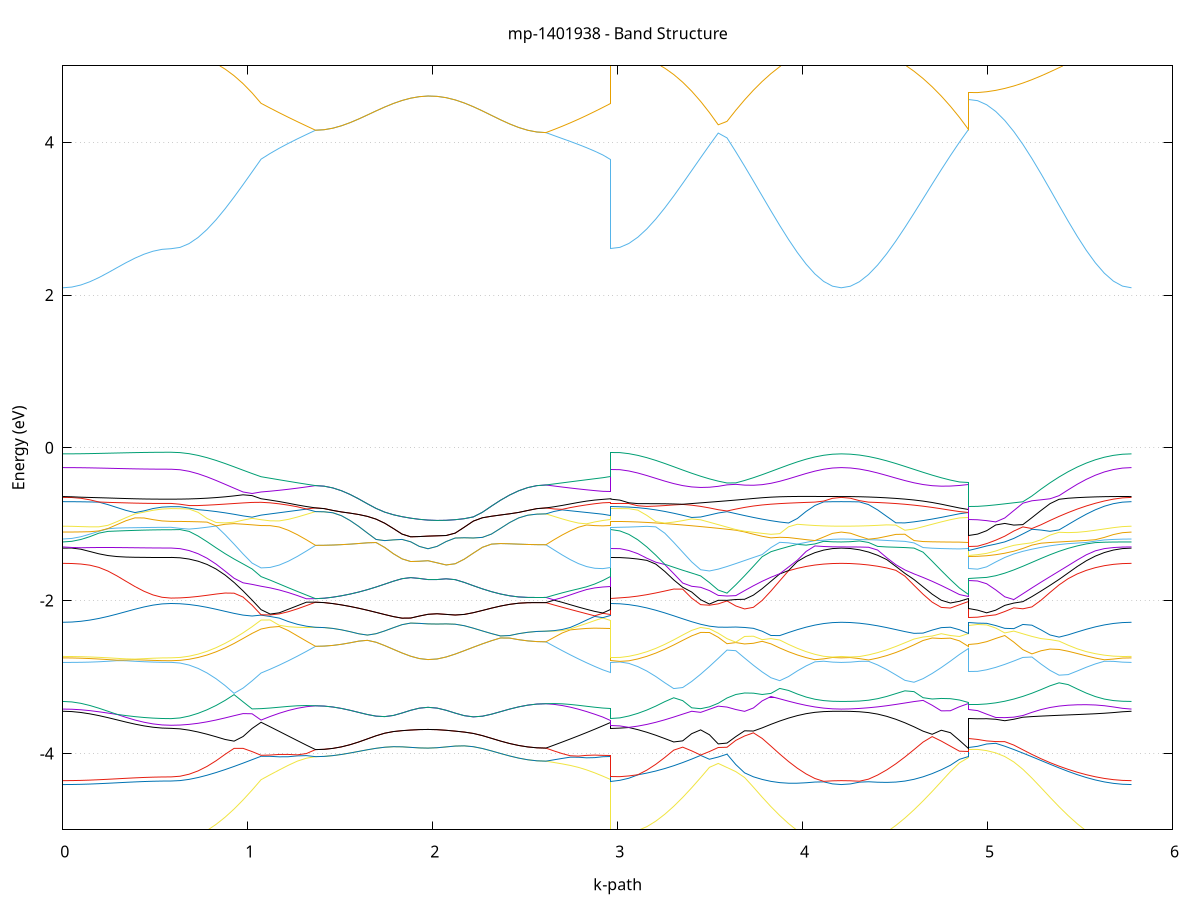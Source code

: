 set title 'mp-1401938 - Band Structure'
set xlabel 'k-path'
set ylabel 'Energy (eV)'
set grid y
set yrange [-5:5]
set terminal png size 800,600
set output 'mp-1401938_bands_gnuplot.png'
plot '-' using 1:2 with lines notitle, '-' using 1:2 with lines notitle, '-' using 1:2 with lines notitle, '-' using 1:2 with lines notitle, '-' using 1:2 with lines notitle, '-' using 1:2 with lines notitle, '-' using 1:2 with lines notitle, '-' using 1:2 with lines notitle, '-' using 1:2 with lines notitle, '-' using 1:2 with lines notitle, '-' using 1:2 with lines notitle, '-' using 1:2 with lines notitle, '-' using 1:2 with lines notitle, '-' using 1:2 with lines notitle, '-' using 1:2 with lines notitle, '-' using 1:2 with lines notitle, '-' using 1:2 with lines notitle, '-' using 1:2 with lines notitle, '-' using 1:2 with lines notitle, '-' using 1:2 with lines notitle, '-' using 1:2 with lines notitle, '-' using 1:2 with lines notitle, '-' using 1:2 with lines notitle, '-' using 1:2 with lines notitle, '-' using 1:2 with lines notitle, '-' using 1:2 with lines notitle, '-' using 1:2 with lines notitle, '-' using 1:2 with lines notitle, '-' using 1:2 with lines notitle, '-' using 1:2 with lines notitle, '-' using 1:2 with lines notitle, '-' using 1:2 with lines notitle, '-' using 1:2 with lines notitle, '-' using 1:2 with lines notitle, '-' using 1:2 with lines notitle, '-' using 1:2 with lines notitle, '-' using 1:2 with lines notitle, '-' using 1:2 with lines notitle, '-' using 1:2 with lines notitle, '-' using 1:2 with lines notitle, '-' using 1:2 with lines notitle, '-' using 1:2 with lines notitle, '-' using 1:2 with lines notitle, '-' using 1:2 with lines notitle, '-' using 1:2 with lines notitle, '-' using 1:2 with lines notitle, '-' using 1:2 with lines notitle, '-' using 1:2 with lines notitle, '-' using 1:2 with lines notitle, '-' using 1:2 with lines notitle, '-' using 1:2 with lines notitle, '-' using 1:2 with lines notitle, '-' using 1:2 with lines notitle, '-' using 1:2 with lines notitle, '-' using 1:2 with lines notitle, '-' using 1:2 with lines notitle, '-' using 1:2 with lines notitle, '-' using 1:2 with lines notitle, '-' using 1:2 with lines notitle, '-' using 1:2 with lines notitle, '-' using 1:2 with lines notitle, '-' using 1:2 with lines notitle, '-' using 1:2 with lines notitle, '-' using 1:2 with lines notitle, '-' using 1:2 with lines notitle, '-' using 1:2 with lines notitle, '-' using 1:2 with lines notitle, '-' using 1:2 with lines notitle, '-' using 1:2 with lines notitle, '-' using 1:2 with lines notitle, '-' using 1:2 with lines notitle, '-' using 1:2 with lines notitle, '-' using 1:2 with lines notitle, '-' using 1:2 with lines notitle, '-' using 1:2 with lines notitle, '-' using 1:2 with lines notitle, '-' using 1:2 with lines notitle, '-' using 1:2 with lines notitle, '-' using 1:2 with lines notitle, '-' using 1:2 with lines notitle
0.000000 -22.064635
0.048789 -22.063935
0.097577 -22.062035
0.146366 -22.059135
0.195154 -22.055335
0.243943 -22.050735
0.292731 -22.045835
0.341520 -22.040735
0.390309 -22.036035
0.439097 -22.032035
0.487886 -22.028835
0.536674 -22.026935
0.585463 -22.026235
0.585463 -22.026235
0.634120 -22.023435
0.682778 -22.015135
0.731435 -22.001635
0.780092 -21.982735
0.828750 -21.958735
0.877407 -21.930235
0.926064 -21.897335
0.974722 -21.860735
1.023379 -21.820835
1.072037 -21.778935
1.072037 -21.778935
1.121136 -21.760035
1.170235 -21.742435
1.219335 -21.726335
1.268434 -21.712135
1.317533 -21.700435
1.366633 -21.692035
1.366633 -21.692035
1.413399 -21.702835
1.460166 -21.727035
1.506932 -21.755235
1.553699 -21.783835
1.600465 -21.811235
1.647232 -21.836535
1.693998 -21.859135
1.740764 -21.879035
1.787531 -21.895635
1.834297 -21.909035
1.881064 -21.918835
1.927830 -21.925135
1.974597 -21.927835
1.974597 -21.927835
2.023636 -21.926735
2.072675 -21.921635
2.121715 -21.912635
2.170754 -21.899835
2.219793 -21.883335
2.268833 -21.863435
2.317872 -21.840135
2.366912 -21.814135
2.415951 -21.785835
2.464990 -21.755935
2.514030 -21.725935
2.563069 -21.699335
2.612108 -21.686735
2.612108 -21.686735
2.656052 -21.694035
2.699996 -21.703135
2.743940 -21.713435
2.787884 -21.724735
2.831828 -21.737035
2.875772 -21.750135
2.919716 -21.764135
2.963660 -21.778935
2.963660 -22.026235
3.012173 -22.023535
3.060686 -22.015435
3.109200 -22.002235
3.157713 -21.984035
3.206226 -21.961035
3.254739 -21.933435
3.303253 -21.901935
3.351766 -21.866735
3.400279 -21.828535
3.448793 -21.787935
3.448793 -21.787935
3.496314 -21.746835
3.543836 -21.706535
3.591357 -21.706435
3.638878 -21.747135
3.686400 -21.789635
3.733921 -21.831535
3.781443 -21.871735
3.828964 -21.909435
3.876485 -21.943935
3.924007 -21.974635
3.971528 -22.001435
4.019050 -22.023835
4.066571 -22.041535
4.114092 -22.054335
4.161614 -22.062035
4.209135 -22.064635
4.209135 -22.064635
4.258286 -22.062235
4.307437 -22.055135
4.356587 -22.043335
4.405738 -22.027135
4.454888 -22.006435
4.504039 -21.981635
4.553190 -21.953035
4.602340 -21.920935
4.651491 -21.885835
4.700642 -21.848135
4.749792 -21.808535
4.798943 -21.767835
4.848094 -21.727335
4.897244 -21.695035
4.897244 -21.937135
4.946198 -21.937035
4.995151 -21.936735
5.044104 -21.936635
5.093058 -21.936635
5.142011 -21.937335
5.190964 -21.938935
5.239918 -21.941835
5.288871 -21.946335
5.337825 -21.953135
5.386778 -21.962535
5.435731 -21.974935
5.484685 -21.990335
5.533638 -22.007535
5.582591 -22.025235
5.631545 -22.041135
5.680498 -22.053735
5.729451 -22.061835
5.778405 -22.064635
e
0.000000 -21.855735
0.048789 -21.855535
0.097577 -21.854935
0.146366 -21.853835
0.195154 -21.852435
0.243943 -21.850835
0.292731 -21.849135
0.341520 -21.847435
0.390309 -21.845735
0.439097 -21.844435
0.487886 -21.843335
0.536674 -21.842635
0.585463 -21.842435
0.585463 -21.842435
0.634120 -21.841035
0.682778 -21.837035
0.731435 -21.830335
0.780092 -21.820835
0.828750 -21.808935
0.877407 -21.794435
0.926064 -21.777535
0.974722 -21.758335
1.023379 -21.737235
1.072037 -21.715035
1.072037 -21.715035
1.121136 -21.705935
1.170235 -21.697935
1.219335 -21.691735
1.268434 -21.688035
1.317533 -21.687835
1.366633 -21.692035
1.366633 -21.692035
1.413399 -21.702835
1.460166 -21.727035
1.506932 -21.755235
1.553699 -21.783835
1.600465 -21.811235
1.647232 -21.836535
1.693998 -21.859135
1.740764 -21.879035
1.787531 -21.895635
1.834297 -21.909035
1.881064 -21.918835
1.927830 -21.925135
1.974597 -21.927835
1.974597 -21.927835
2.023636 -21.926735
2.072675 -21.921635
2.121715 -21.912635
2.170754 -21.899835
2.219793 -21.883335
2.268833 -21.863435
2.317872 -21.840135
2.366912 -21.814135
2.415951 -21.785835
2.464990 -21.755935
2.514030 -21.725935
2.563069 -21.699335
2.612108 -21.686735
2.612108 -21.686735
2.656052 -21.682035
2.699996 -21.680635
2.743940 -21.682335
2.787884 -21.686535
2.831828 -21.692235
2.875772 -21.699235
2.919716 -21.706935
2.963660 -21.715035
2.963660 -21.842435
3.012173 -21.840835
3.060686 -21.836335
3.109200 -21.828935
3.157713 -21.818835
3.206226 -21.806335
3.254739 -21.791635
3.303253 -21.775235
3.351766 -21.757535
3.400279 -21.738935
3.448793 -21.720235
3.448793 -21.720235
3.496314 -21.702835
3.543836 -21.689635
3.591357 -21.684435
3.638878 -21.697235
3.686400 -21.715735
3.733921 -21.735235
3.781443 -21.754435
3.828964 -21.773135
3.876485 -21.790635
3.924007 -21.806635
3.971528 -21.820835
4.019050 -21.832935
4.066571 -21.842835
4.114092 -21.849935
4.161614 -21.854335
4.209135 -21.855735
4.209135 -21.855735
4.258286 -21.854435
4.307437 -21.850435
4.356587 -21.844035
4.405738 -21.835135
4.454888 -21.824035
4.504039 -21.810935
4.553190 -21.796135
4.602340 -21.779835
4.651491 -21.762535
4.700642 -21.744335
4.749792 -21.725835
4.798943 -21.707835
4.848094 -21.692335
4.897244 -21.692135
4.897244 -21.918635
4.946198 -21.915135
4.995151 -21.904635
5.044104 -21.887535
5.093058 -21.864235
5.142011 -21.835635
5.190964 -21.803135
5.239918 -21.769435
5.288871 -21.739335
5.337825 -21.723235
5.386778 -21.734935
5.435731 -21.762835
5.484685 -21.790435
5.533638 -21.813035
5.582591 -21.829935
5.631545 -21.841935
5.680498 -21.849835
5.729451 -21.854335
5.778405 -21.855735
e
0.000000 -21.638935
0.048789 -21.638535
0.097577 -21.637335
0.146366 -21.635635
0.195154 -21.633235
0.243943 -21.630435
0.292731 -21.627335
0.341520 -21.624235
0.390309 -21.621335
0.439097 -21.618735
0.487886 -21.616735
0.536674 -21.615435
0.585463 -21.614935
0.585463 -21.614935
0.634120 -21.612735
0.682778 -21.606135
0.731435 -21.595435
0.780092 -21.580935
0.828750 -21.568235
0.877407 -21.560435
0.926064 -21.551935
0.974722 -21.543935
1.023379 -21.539635
1.072037 -21.548035
1.072037 -21.548035
1.121136 -21.557335
1.170235 -21.568535
1.219335 -21.578335
1.268434 -21.586235
1.317533 -21.591435
1.366633 -21.593335
1.366633 -21.593335
1.413399 -21.584135
1.460166 -21.566235
1.506932 -21.552735
1.553699 -21.549035
1.600465 -21.552635
1.647232 -21.559535
1.693998 -21.567735
1.740764 -21.575935
1.787531 -21.583535
1.834297 -21.590135
1.881064 -21.595435
1.927830 -21.599435
1.974597 -21.601935
1.974597 -21.601935
2.023636 -21.603035
2.072675 -21.602535
2.121715 -21.600535
2.170754 -21.597135
2.219793 -21.592735
2.268833 -21.587535
2.317872 -21.582235
2.366912 -21.577835
2.415951 -21.575835
2.464990 -21.578735
2.514030 -21.588835
2.563069 -21.604235
2.612108 -21.613535
2.612108 -21.613535
2.656052 -21.614435
2.699996 -21.611535
2.743940 -21.604835
2.787884 -21.595335
2.831828 -21.583935
2.875772 -21.571635
2.919716 -21.559235
2.963660 -21.548035
2.963660 -21.614935
3.012173 -21.614735
3.060686 -21.614235
3.109200 -21.613435
3.157713 -21.612635
3.206226 -21.611935
3.254739 -21.611935
3.303253 -21.613135
3.351766 -21.616135
3.400279 -21.621735
3.448793 -21.630235
3.448793 -21.630235
3.496314 -21.641435
3.543836 -21.653835
3.591357 -21.661635
3.638878 -21.651735
3.686400 -21.642535
3.733921 -21.636135
3.781443 -21.632535
3.828964 -21.631135
3.876485 -21.631335
3.924007 -21.632335
3.971528 -21.633835
4.019050 -21.635435
4.066571 -21.636835
4.114092 -21.637935
4.161614 -21.638635
4.209135 -21.638935
4.209135 -21.638935
4.258286 -21.638635
4.307437 -21.637735
4.356587 -21.636535
4.405738 -21.634735
4.454888 -21.632835
4.504039 -21.630835
4.553190 -21.629135
4.602340 -21.628235
4.651491 -21.628635
4.700642 -21.630935
4.749792 -21.635935
4.798943 -21.643835
4.848094 -21.654735
4.897244 -21.663935
4.897244 -21.612435
4.946198 -21.612135
4.995151 -21.611135
5.044104 -21.609435
5.093058 -21.606735
5.142011 -21.602735
5.190964 -21.596935
5.239918 -21.588035
5.288871 -21.608235
5.337825 -21.638335
5.386778 -21.647935
5.435731 -21.644135
5.484685 -21.639035
5.533638 -21.635435
5.582591 -21.633435
5.631545 -21.633235
5.680498 -21.635035
5.729451 -21.637735
5.778405 -21.638935
e
0.000000 -21.609835
0.048789 -21.609535
0.097577 -21.608435
0.146366 -21.606735
0.195154 -21.604535
0.243943 -21.601935
0.292731 -21.599035
0.341520 -21.596235
0.390309 -21.593435
0.439097 -21.591035
0.487886 -21.589135
0.536674 -21.587835
0.585463 -21.587435
0.585463 -21.587435
0.634120 -21.586635
0.682778 -21.584335
0.731435 -21.580335
0.780092 -21.575035
0.828750 -21.563435
0.877407 -21.544135
0.926064 -21.524635
0.974722 -21.508635
1.023379 -21.515135
1.072037 -21.544835
1.072037 -21.544835
1.121136 -21.555035
1.170235 -21.564935
1.219335 -21.575535
1.268434 -21.584835
1.317533 -21.591135
1.366633 -21.593335
1.366633 -21.593335
1.413399 -21.584135
1.460166 -21.566235
1.506932 -21.552735
1.553699 -21.549035
1.600465 -21.552635
1.647232 -21.559535
1.693998 -21.567735
1.740764 -21.575935
1.787531 -21.583535
1.834297 -21.590135
1.881064 -21.595435
1.927830 -21.599435
1.974597 -21.601935
1.974597 -21.601935
2.023636 -21.603035
2.072675 -21.602535
2.121715 -21.600535
2.170754 -21.597135
2.219793 -21.592735
2.268833 -21.587535
2.317872 -21.582235
2.366912 -21.577835
2.415951 -21.575835
2.464990 -21.578735
2.514030 -21.588835
2.563069 -21.604235
2.612108 -21.613535
2.612108 -21.613535
2.656052 -21.609635
2.699996 -21.603735
2.743940 -21.596135
2.787884 -21.587635
2.831828 -21.578035
2.875772 -21.567735
2.919716 -21.556635
2.963660 -21.544835
2.963660 -21.587435
3.012173 -21.585735
3.060686 -21.580735
3.109200 -21.572635
3.157713 -21.562035
3.206226 -21.549635
3.254739 -21.537635
3.303253 -21.529735
3.351766 -21.531935
3.400279 -21.549035
3.448793 -21.578535
3.448793 -21.578535
3.496314 -21.614435
3.543836 -21.651035
3.591357 -21.650535
3.638878 -21.615235
3.686400 -21.578335
3.733921 -21.547335
3.781443 -21.528335
3.828964 -21.526035
3.876485 -21.536135
3.924007 -21.551535
3.971528 -21.567535
4.019050 -21.582135
4.066571 -21.594035
4.114092 -21.602735
4.161614 -21.608135
4.209135 -21.609835
4.209135 -21.609835
4.258286 -21.608235
4.307437 -21.603335
4.356587 -21.595335
4.405738 -21.584535
4.454888 -21.571135
4.504039 -21.556135
4.553190 -21.541135
4.602340 -21.529335
4.651491 -21.526535
4.700642 -21.538235
4.749792 -21.563335
4.798943 -21.596435
4.848094 -21.631535
4.897244 -21.651635
4.897244 -21.591135
4.946198 -21.589435
4.995151 -21.584435
5.044104 -21.576735
5.093058 -21.567435
5.142011 -21.559435
5.190964 -21.558835
5.239918 -21.575335
5.288871 -21.572935
5.337825 -21.549835
5.386778 -21.517435
5.435731 -21.508735
5.484685 -21.530235
5.533638 -21.553835
5.582591 -21.575335
5.631545 -21.592335
5.680498 -21.603235
5.729451 -21.608435
5.778405 -21.609835
e
0.000000 -21.261835
0.048789 -21.262535
0.097577 -21.264235
0.146366 -21.267035
0.195154 -21.270635
0.243943 -21.274935
0.292731 -21.279635
0.341520 -21.284335
0.390309 -21.288935
0.439097 -21.292935
0.487886 -21.295935
0.536674 -21.297835
0.585463 -21.298535
0.585463 -21.298535
0.634120 -21.302235
0.682778 -21.313135
0.731435 -21.330235
0.780092 -21.353035
0.828750 -21.380035
0.877407 -21.410135
0.926064 -21.441835
0.974722 -21.472835
1.023379 -21.485335
1.072037 -21.479935
1.072037 -21.479935
1.121136 -21.478935
1.170235 -21.481035
1.219335 -21.480735
1.268434 -21.479135
1.317533 -21.477235
1.366633 -21.475535
1.366633 -21.475535
1.413399 -21.474935
1.460166 -21.471335
1.506932 -21.460135
1.553699 -21.439235
1.600465 -21.411835
1.647232 -21.382435
1.693998 -21.353235
1.740764 -21.326135
1.787531 -21.301935
1.834297 -21.281735
1.881064 -21.266035
1.927830 -21.255535
1.974597 -21.250335
1.974597 -21.250335
2.023636 -21.251135
2.072675 -21.257935
2.121715 -21.270535
2.170754 -21.288435
2.219793 -21.310735
2.268833 -21.336735
2.317872 -21.365135
2.366912 -21.394635
2.415951 -21.423135
2.464990 -21.447735
2.514030 -21.465435
2.563069 -21.474935
2.612108 -21.477735
2.612108 -21.477735
2.656052 -21.478735
2.699996 -21.479735
2.743940 -21.480335
2.787884 -21.480735
2.831828 -21.480735
2.875772 -21.480535
2.919716 -21.480135
2.963660 -21.479935
2.963660 -21.298535
3.012173 -21.301035
3.060686 -21.308735
3.109200 -21.321035
3.157713 -21.337535
3.206226 -21.357035
3.254739 -21.378135
3.303253 -21.397835
3.351766 -21.411535
3.400279 -21.416135
3.448793 -21.414835
3.448793 -21.414835
3.496314 -21.412335
3.543836 -21.409335
3.591357 -21.405035
3.638878 -21.397935
3.686400 -21.401235
3.733921 -21.405735
3.781443 -21.404935
3.828964 -21.392835
3.876485 -21.371735
3.924007 -21.347635
3.971528 -21.324035
4.019050 -21.303035
4.066571 -21.285635
4.114092 -21.272635
4.161614 -21.264635
4.209135 -21.261935
4.209135 -21.261835
4.258286 -21.264435
4.307437 -21.271835
4.356587 -21.283735
4.405738 -21.299835
4.454888 -21.319235
4.504039 -21.341435
4.553190 -21.364735
4.602340 -21.386635
4.651491 -21.402635
4.700642 -21.408535
4.749792 -21.407235
4.798943 -21.404935
4.848094 -21.404735
4.897244 -21.405235
4.897244 -21.267135
4.946198 -21.273735
4.995151 -21.293135
5.044104 -21.323435
5.093058 -21.361735
5.142011 -21.403535
5.190964 -21.441035
5.239918 -21.463135
5.288871 -21.470535
5.337825 -21.475535
5.386778 -21.484935
5.435731 -21.469235
5.484685 -21.423635
5.533638 -21.377035
5.582591 -21.334635
5.631545 -21.300435
5.680498 -21.277535
5.729451 -21.265435
5.778405 -21.261835
e
0.000000 -21.184535
0.048789 -21.185135
0.097577 -21.186735
0.146366 -21.189335
0.195154 -21.192735
0.243943 -21.196835
0.292731 -21.201135
0.341520 -21.205635
0.390309 -21.209735
0.439097 -21.213335
0.487886 -21.216135
0.536674 -21.217935
0.585463 -21.218735
0.585463 -21.218735
0.634120 -21.222035
0.682778 -21.232235
0.731435 -21.249135
0.780092 -21.272135
0.828750 -21.300835
0.877407 -21.334335
0.926064 -21.371435
0.974722 -21.410535
1.023379 -21.447635
1.072037 -21.472735
1.072037 -21.472735
1.121136 -21.476835
1.170235 -21.474835
1.219335 -21.473835
1.268434 -21.473635
1.317533 -21.474335
1.366633 -21.475535
1.366633 -21.475535
1.413399 -21.474935
1.460166 -21.471335
1.506932 -21.460135
1.553699 -21.439235
1.600465 -21.411835
1.647232 -21.382435
1.693998 -21.353235
1.740764 -21.326135
1.787531 -21.301935
1.834297 -21.281735
1.881064 -21.266035
1.927830 -21.255535
1.974597 -21.250335
1.974597 -21.250335
2.023636 -21.251135
2.072675 -21.257935
2.121715 -21.270535
2.170754 -21.288335
2.219793 -21.310735
2.268833 -21.336735
2.317872 -21.365135
2.366912 -21.394635
2.415951 -21.423135
2.464990 -21.447735
2.514030 -21.465435
2.563069 -21.474935
2.612108 -21.477735
2.612108 -21.477735
2.656052 -21.476735
2.699996 -21.476035
2.743940 -21.475435
2.787884 -21.475235
2.831828 -21.475235
2.875772 -21.475135
2.919716 -21.474635
2.963660 -21.472735
2.963660 -21.218735
3.012173 -21.221635
3.060686 -21.230435
3.109200 -21.244335
3.157713 -21.262135
3.206226 -21.282735
3.254739 -21.304535
3.303253 -21.326035
3.351766 -21.345835
3.400279 -21.362635
3.448793 -21.375535
3.448793 -21.375535
3.496314 -21.384335
3.543836 -21.389835
3.591357 -21.393335
3.638878 -21.396735
3.686400 -21.386935
3.733921 -21.371535
3.781443 -21.352035
3.828964 -21.329535
3.876485 -21.305035
3.924007 -21.279735
3.971528 -21.254935
4.019050 -21.232235
4.066571 -21.212635
4.114092 -21.197335
4.161614 -21.187835
4.209135 -21.184535
4.209135 -21.184535
4.258286 -21.187535
4.307437 -21.196235
4.356587 -21.210135
4.405738 -21.228235
4.454888 -21.249435
4.504039 -21.272635
4.553190 -21.296735
4.602340 -21.320435
4.651491 -21.342535
4.700642 -21.361835
4.749792 -21.377135
4.798943 -21.387335
4.848094 -21.391935
4.897244 -21.392935
4.897244 -21.233835
4.946198 -21.233335
4.995151 -21.232135
5.044104 -21.229935
5.093058 -21.226735
5.142011 -21.222435
5.190964 -21.216935
5.239918 -21.210235
5.288871 -21.202535
5.337825 -21.196735
5.386778 -21.199635
5.435731 -21.207835
5.484685 -21.212635
5.533638 -21.213235
5.582591 -21.210535
5.631545 -21.204635
5.680498 -21.196035
5.729451 -21.187935
5.778405 -21.184535
e
0.000000 -21.029935
0.048789 -21.030835
0.097577 -21.033335
0.146366 -21.037435
0.195154 -21.042635
0.243943 -21.048835
0.292731 -21.055535
0.341520 -21.062435
0.390309 -21.068935
0.439097 -21.074535
0.487886 -21.078835
0.536674 -21.081535
0.585463 -21.082435
0.585463 -21.082435
0.634120 -21.084935
0.682778 -21.092035
0.731435 -21.103035
0.780092 -21.116535
0.828750 -21.131035
0.877407 -21.144435
0.926064 -21.154535
0.974722 -21.158635
1.023379 -21.153735
1.072037 -21.137635
1.072037 -21.137635
1.121136 -21.129135
1.170235 -21.117735
1.219335 -21.103535
1.268434 -21.086835
1.317533 -21.067635
1.366633 -21.046335
1.366633 -21.046335
1.413399 -21.041335
1.460166 -21.026535
1.506932 -21.002835
1.553699 -20.971535
1.600465 -20.933835
1.647232 -20.891235
1.693998 -20.845235
1.740764 -20.797435
1.787531 -20.749735
1.834297 -20.704735
1.881064 -20.665635
1.927830 -20.636435
1.974597 -20.621635
1.974597 -20.621635
2.023636 -20.624235
2.072675 -20.644635
2.121715 -20.678735
2.170754 -20.721835
2.219793 -20.769435
2.268833 -20.818235
2.317872 -20.865535
2.366912 -20.909635
2.415951 -20.948735
2.464990 -20.981135
2.514030 -21.005535
2.563069 -21.020735
2.612108 -21.025935
2.612108 -21.025935
2.656052 -21.041235
2.699996 -21.056335
2.743940 -21.071135
2.787884 -21.085835
2.831828 -21.100035
2.875772 -21.113635
2.919716 -21.126235
2.963660 -21.137635
2.963660 -21.082435
3.012173 -21.084935
3.060686 -21.092235
3.109200 -21.103435
3.157713 -21.117735
3.206226 -21.133535
3.254739 -21.148935
3.303253 -21.161535
3.351766 -21.168135
3.400279 -21.165735
3.448793 -21.151735
3.448793 -21.151735
3.496314 -21.125935
3.543836 -21.088735
3.591357 -21.062335
3.638878 -21.101435
3.686400 -21.128435
3.733921 -21.142235
3.781443 -21.144035
3.828964 -21.136335
3.876485 -21.122235
3.924007 -21.104635
3.971528 -21.085835
4.019050 -21.067835
4.066571 -21.052335
4.114092 -21.040235
4.161614 -21.032535
4.209135 -21.029935
4.209135 -21.029935
4.258286 -21.032435
4.307437 -21.039635
4.356587 -21.051035
4.405738 -21.065935
4.454888 -21.083335
4.504039 -21.102035
4.553190 -21.120235
4.602340 -21.136035
4.651491 -21.146935
4.700642 -21.150235
4.749792 -21.143335
4.798943 -21.124635
4.848094 -21.094435
4.897244 -21.062035
4.897244 -20.642735
4.946198 -20.660435
4.995151 -20.707435
5.044104 -20.771735
5.093058 -20.843435
5.142011 -20.916335
5.190964 -20.985635
5.239918 -21.048035
5.288871 -21.099435
5.337825 -21.133835
5.386778 -21.142535
5.435731 -21.131135
5.484685 -21.112135
5.533638 -21.091235
5.582591 -21.071435
5.631545 -21.054235
5.680498 -21.041035
5.729451 -21.032835
5.778405 -21.029935
e
0.000000 -20.095335
0.048789 -20.096035
0.097577 -20.097935
0.146366 -20.100535
0.195154 -20.104235
0.243943 -20.108535
0.292731 -20.113135
0.341520 -20.117735
0.390309 -20.121935
0.439097 -20.125735
0.487886 -20.128635
0.536674 -20.130335
0.585463 -20.130935
0.585463 -20.130935
0.634120 -20.175735
0.682778 -20.252435
0.731435 -20.334335
0.780092 -20.417035
0.828750 -20.499535
0.877407 -20.580835
0.926064 -20.660135
0.974722 -20.737035
1.023379 -20.810535
1.072037 -20.880035
1.072037 -20.880035
1.121136 -20.911835
1.170235 -20.942135
1.219335 -20.970835
1.268434 -20.997835
1.317533 -21.023035
1.366633 -21.046335
1.366633 -21.046335
1.413399 -21.041335
1.460166 -21.026535
1.506932 -21.002835
1.553699 -20.971535
1.600465 -20.933835
1.647232 -20.891235
1.693998 -20.845235
1.740764 -20.797435
1.787531 -20.749735
1.834297 -20.704735
1.881064 -20.665635
1.927830 -20.636435
1.974597 -20.621635
1.974597 -20.621635
2.023636 -20.624235
2.072675 -20.644635
2.121715 -20.678735
2.170754 -20.721835
2.219793 -20.769435
2.268833 -20.818235
2.317872 -20.865535
2.366912 -20.909635
2.415951 -20.948735
2.464990 -20.981135
2.514030 -21.005435
2.563069 -21.020735
2.612108 -21.025935
2.612108 -21.025935
2.656052 -21.010235
2.699996 -20.994235
2.743940 -20.977435
2.787884 -20.960035
2.831828 -20.941635
2.875772 -20.922235
2.919716 -20.901735
2.963660 -20.880035
2.963660 -20.130935
3.012173 -20.178435
3.060686 -20.257035
3.109200 -20.340135
3.157713 -20.424135
3.206226 -20.507735
3.254739 -20.589935
3.303253 -20.670335
3.351766 -20.748035
3.400279 -20.822335
3.448793 -20.892435
3.448793 -20.892435
3.496314 -20.955935
3.543836 -21.013135
3.591357 -21.041935
3.638878 -20.987435
3.686400 -20.926635
3.733921 -20.860535
3.781443 -20.790035
3.828964 -20.716135
3.876485 -20.639235
3.924007 -20.559935
3.971528 -20.478835
4.019050 -20.396635
4.066571 -20.313635
4.114092 -20.230935
4.161614 -20.150735
4.209135 -20.095335
4.209135 -20.095335
4.258286 -20.145835
4.307437 -20.220735
4.356587 -20.298235
4.405738 -20.376435
4.454888 -20.454135
4.504039 -20.531135
4.553190 -20.606835
4.602340 -20.680635
4.651491 -20.752235
4.700642 -20.820935
4.749792 -20.886235
4.798943 -20.947035
4.848094 -21.002335
4.897244 -21.042935
4.897244 -20.598035
4.946198 -20.597835
4.995151 -20.596935
5.044104 -20.595135
5.093058 -20.592035
5.142011 -20.587135
5.190964 -20.580135
5.239918 -20.570135
5.288871 -20.556635
5.337825 -20.538835
5.386778 -20.515835
5.435731 -20.486535
5.484685 -20.450035
5.533638 -20.405535
5.582591 -20.352635
5.631545 -20.291435
5.680498 -20.222735
5.729451 -20.149235
5.778405 -20.095335
e
0.000000 -20.028835
0.048789 -20.028835
0.097577 -20.028835
0.146366 -20.028835
0.195154 -20.028835
0.243943 -20.028835
0.292731 -20.028835
0.341520 -20.028835
0.390309 -20.028835
0.439097 -20.028835
0.487886 -20.028835
0.536674 -20.028835
0.585463 -20.028835
0.585463 -20.028835
0.634120 -20.023035
0.682778 -20.006035
0.731435 -19.979035
0.780092 -19.953835
0.828750 -19.946335
0.877407 -19.941435
0.926064 -19.937435
0.974722 -19.933835
1.023379 -19.930635
1.072037 -19.927435
1.072037 -19.927435
1.121136 -19.926135
1.170235 -19.924835
1.219335 -19.923535
1.268434 -19.922335
1.317533 -19.921135
1.366633 -19.919935
1.366633 -19.919935
1.413399 -19.920035
1.460166 -19.920035
1.506932 -19.920035
1.553699 -19.920135
1.600465 -19.920235
1.647232 -19.920335
1.693998 -19.920535
1.740764 -19.920735
1.787531 -19.921235
1.834297 -19.927635
1.881064 -19.966735
1.927830 -19.998135
1.974597 -20.013435
1.974597 -20.013435
2.023636 -20.009235
2.072675 -19.985135
2.121715 -19.945535
2.170754 -19.921335
2.219793 -19.920735
2.268833 -19.920535
2.317872 -19.920335
2.366912 -19.920235
2.415951 -19.920135
2.464990 -19.920035
2.514030 -19.920035
2.563069 -19.920035
2.612108 -19.920035
2.612108 -19.920035
2.656052 -19.920835
2.699996 -19.921735
2.743940 -19.922635
2.787884 -19.923535
2.831828 -19.924435
2.875772 -19.925435
2.919716 -19.926435
2.963660 -19.927435
2.963660 -20.028835
3.012173 -20.011135
3.060686 -19.995235
3.109200 -19.969535
3.157713 -19.952435
3.206226 -19.946435
3.254739 -19.941535
3.303253 -19.937535
3.351766 -19.933935
3.400279 -19.930635
3.448793 -19.927435
3.448793 -19.927435
3.496314 -19.924535
3.543836 -19.921635
3.591357 -19.920635
3.638878 -19.923435
3.686400 -19.926435
3.733921 -19.929435
3.781443 -19.932535
3.828964 -19.935835
3.876485 -19.939335
3.924007 -19.943235
3.971528 -19.947935
4.019050 -19.953835
4.066571 -19.968935
4.114092 -19.994835
4.161614 -20.010935
4.209135 -20.028835
4.209135 -20.028835
4.258286 -20.011635
4.307437 -19.997535
4.356587 -19.974735
4.405738 -19.955535
4.454888 -19.949635
4.504039 -19.944835
4.553190 -19.940835
4.602340 -19.937335
4.651491 -19.934135
4.700642 -19.931035
4.749792 -19.928135
4.798943 -19.925235
4.848094 -19.922435
4.897244 -19.919935
4.897244 -20.014535
4.946198 -20.014435
4.995151 -20.014535
5.044104 -20.014635
5.093058 -20.014835
5.142011 -20.015135
5.190964 -20.015435
5.239918 -20.015835
5.288871 -20.016235
5.337825 -20.016735
5.386778 -20.017335
5.435731 -20.017835
5.484685 -20.018435
5.533638 -20.019135
5.582591 -20.019835
5.631545 -20.020635
5.680498 -20.021635
5.729451 -20.022835
5.778405 -20.028835
e
0.000000 -20.016335
0.048789 -20.016335
0.097577 -20.016335
0.146366 -20.016335
0.195154 -20.016435
0.243943 -20.016435
0.292731 -20.016435
0.341520 -20.016435
0.390309 -20.016435
0.439097 -20.016535
0.487886 -20.016535
0.536674 -20.016535
0.585463 -20.016535
0.585463 -20.016535
0.634120 -19.973035
0.682778 -19.964435
0.731435 -19.956335
0.780092 -19.937735
0.828750 -19.915735
0.877407 -19.913735
0.926064 -19.912135
0.974722 -19.911535
1.023379 -19.912135
1.072037 -19.913735
1.072037 -19.913735
1.121136 -19.914635
1.170235 -19.915635
1.219335 -19.916635
1.268434 -19.917735
1.317533 -19.918835
1.366633 -19.919935
1.366633 -19.919935
1.413399 -19.920035
1.460166 -19.920035
1.506932 -19.920035
1.553699 -19.920135
1.600465 -19.920235
1.647232 -19.920335
1.693998 -19.920535
1.740764 -19.920735
1.787531 -19.921235
1.834297 -19.927635
1.881064 -19.966735
1.927830 -19.998135
1.974597 -20.013435
1.974597 -20.013435
2.023636 -20.009235
2.072675 -19.985135
2.121715 -19.945535
2.170754 -19.921335
2.219793 -19.920735
2.268833 -19.920535
2.317872 -19.920335
2.366912 -19.920235
2.415951 -19.920135
2.464990 -19.920035
2.514030 -19.920035
2.563069 -19.920035
2.612108 -19.920035
2.612108 -19.920035
2.656052 -19.919135
2.699996 -19.918335
2.743940 -19.917535
2.787884 -19.916735
2.831828 -19.915935
2.875772 -19.915235
2.919716 -19.914435
2.963660 -19.913735
2.963660 -20.016535
3.012173 -19.989035
3.060686 -19.969135
3.109200 -19.960035
3.157713 -19.935835
3.206226 -19.916835
3.254739 -19.914035
3.303253 -19.912135
3.351766 -19.911335
3.400279 -19.911835
3.448793 -19.913435
3.448793 -19.913435
3.496314 -19.915535
3.543836 -19.918035
3.591357 -19.918935
3.638878 -19.916435
3.686400 -19.914135
3.733921 -19.912235
3.781443 -19.910935
3.828964 -19.910835
3.876485 -19.912035
3.924007 -19.914135
3.971528 -19.916835
4.019050 -19.935035
4.066571 -19.961135
4.114092 -19.969735
4.161614 -19.985035
4.209135 -20.016335
4.209135 -20.016335
4.258286 -19.987535
4.307437 -19.970935
4.356587 -19.962735
4.405738 -19.944335
4.454888 -19.918735
4.504039 -19.915035
4.553190 -19.912935
4.602340 -19.911435
4.651491 -19.910835
4.700642 -19.911535
4.749792 -19.913035
4.798943 -19.915035
4.848094 -19.917335
4.897244 -19.919735
4.897244 -20.014335
4.946198 -19.994535
4.995151 -19.941935
5.044104 -19.923135
5.093058 -19.924135
5.142011 -19.925535
5.190964 -19.927335
5.239918 -19.929435
5.288871 -19.931735
5.337825 -19.934335
5.386778 -19.937235
5.435731 -19.940335
5.484685 -19.943935
5.533638 -19.948235
5.582591 -19.953535
5.631545 -19.960035
5.680498 -19.967335
5.729451 -19.976635
5.778405 -20.016335
e
0.000000 -19.973335
0.048789 -19.973335
0.097577 -19.973335
0.146366 -19.973235
0.195154 -19.973235
0.243943 -19.973135
0.292731 -19.973135
0.341520 -19.973035
0.390309 -19.973035
0.439097 -19.972935
0.487886 -19.972935
0.536674 -19.972935
0.585463 -19.972935
0.585463 -19.972935
0.634120 -19.970535
0.682778 -19.921335
0.731435 -19.919235
0.780092 -19.917535
0.828750 -19.899335
0.877407 -19.900135
0.926064 -19.900635
0.974722 -19.900035
1.023379 -19.898135
1.072037 -19.895335
1.072037 -19.895335
1.121136 -19.893835
1.170235 -19.892235
1.219335 -19.890535
1.268434 -19.888835
1.317533 -19.887135
1.366633 -19.885335
1.366633 -19.885335
1.413399 -19.885335
1.460166 -19.885335
1.506932 -19.885235
1.553699 -19.885235
1.600465 -19.885135
1.647232 -19.885135
1.693998 -19.885235
1.740764 -19.885635
1.787531 -19.888635
1.834297 -19.916335
1.881064 -19.920135
1.927830 -19.920535
1.974597 -19.920635
1.974597 -19.920635
2.023636 -19.920635
2.072675 -19.920535
2.121715 -19.920035
2.170754 -19.897735
2.219793 -19.886235
2.268833 -19.885435
2.317872 -19.885235
2.366912 -19.885235
2.415951 -19.885335
2.464990 -19.885335
2.514030 -19.885435
2.563069 -19.885435
2.612108 -19.885435
2.612108 -19.885435
2.656052 -19.886735
2.699996 -19.888035
2.743940 -19.889335
2.787884 -19.890635
2.831828 -19.891835
2.875772 -19.893035
2.919716 -19.894235
2.963660 -19.895335
2.963660 -19.972935
3.012173 -19.964335
3.060686 -19.919735
3.109200 -19.918335
3.157713 -19.915635
3.206226 -19.900135
3.254739 -19.900435
3.303253 -19.900935
3.351766 -19.900435
3.400279 -19.898635
3.448793 -19.895735
3.448793 -19.895735
3.496314 -19.892435
3.543836 -19.888935
3.591357 -19.885935
3.638878 -19.889635
3.686400 -19.893135
3.733921 -19.896335
3.781443 -19.898935
3.828964 -19.900335
3.876485 -19.900435
3.924007 -19.899835
3.971528 -19.899535
4.019050 -19.915635
4.066571 -19.918335
4.114092 -19.919735
4.161614 -19.961235
4.209135 -19.973335
4.209135 -19.973335
4.258286 -19.963635
4.307437 -19.919835
4.356587 -19.918635
4.405738 -19.916635
4.454888 -19.903835
4.504039 -19.899635
4.553190 -19.900335
4.602340 -19.900635
4.651491 -19.899935
4.700642 -19.898135
4.749792 -19.895435
4.798943 -19.892335
4.848094 -19.889035
4.897244 -19.885635
4.897244 -19.921135
4.946198 -19.921235
4.995151 -19.921235
5.044104 -19.918735
5.093058 -19.917535
5.142011 -19.916135
5.190964 -19.914635
5.239918 -19.913135
5.288871 -19.911835
5.337825 -19.910835
5.386778 -19.910835
5.435731 -19.911735
5.484685 -19.913435
5.533638 -19.915435
5.582591 -19.917235
5.631545 -19.918835
5.680498 -19.920235
5.729451 -19.958435
5.778405 -19.973335
e
0.000000 -19.920735
0.048789 -19.920735
0.097577 -19.920735
0.146366 -19.920735
0.195154 -19.920735
0.243943 -19.920735
0.292731 -19.920735
0.341520 -19.920735
0.390309 -19.920735
0.439097 -19.920735
0.487886 -19.920735
0.536674 -19.920735
0.585463 -19.920735
0.585463 -19.920735
0.634120 -19.920335
0.682778 -19.900135
0.731435 -19.897635
0.780092 -19.898435
0.828750 -19.895735
0.877407 -19.866935
0.926064 -19.866735
0.974722 -19.869035
1.023379 -19.872035
1.072037 -19.875335
1.072037 -19.875335
1.121136 -19.876935
1.170235 -19.878535
1.219335 -19.880235
1.268434 -19.881935
1.317533 -19.883635
1.366633 -19.885335
1.366633 -19.885335
1.413399 -19.885335
1.460166 -19.885335
1.506932 -19.885335
1.553699 -19.885235
1.600465 -19.885135
1.647232 -19.885135
1.693998 -19.885235
1.740764 -19.885635
1.787531 -19.888635
1.834297 -19.916335
1.881064 -19.920135
1.927830 -19.920535
1.974597 -19.920635
1.974597 -19.920635
2.023636 -19.920635
2.072675 -19.920535
2.121715 -19.920035
2.170754 -19.897735
2.219793 -19.886235
2.268833 -19.885435
2.317872 -19.885235
2.366912 -19.885235
2.415951 -19.885335
2.464990 -19.885335
2.514030 -19.885435
2.563069 -19.885435
2.612108 -19.885435
2.612108 -19.885435
2.656052 -19.884135
2.699996 -19.882835
2.743940 -19.881535
2.787884 -19.880235
2.831828 -19.879035
2.875772 -19.877735
2.919716 -19.876535
2.963660 -19.875335
2.963660 -19.920735
3.012173 -19.920535
3.060686 -19.906735
3.109200 -19.897435
3.157713 -19.898135
3.206226 -19.888735
3.254739 -19.863035
3.303253 -19.865535
3.351766 -19.868535
3.400279 -19.871635
3.448793 -19.875135
3.448793 -19.875135
3.496314 -19.878635
3.543836 -19.882235
3.591357 -19.885235
3.638878 -19.881535
3.686400 -19.877935
3.733921 -19.874435
3.781443 -19.871035
3.828964 -19.868035
3.876485 -19.865235
3.924007 -19.862735
3.971528 -19.887935
4.019050 -19.897635
4.066571 -19.897035
4.114092 -19.899635
4.161614 -19.920435
4.209135 -19.920735
4.209135 -19.920735
4.258286 -19.920535
4.307437 -19.907735
4.356587 -19.896835
4.405738 -19.897535
4.454888 -19.897135
4.504039 -19.861835
4.553190 -19.864035
4.602340 -19.866535
4.651491 -19.869235
4.700642 -19.872235
4.749792 -19.875435
4.798943 -19.878735
4.848094 -19.882135
4.897244 -19.885635
4.897244 -19.920235
4.946198 -19.920035
4.995151 -19.919035
5.044104 -19.889535
5.093058 -19.888735
5.142011 -19.890335
5.190964 -19.892435
5.239918 -19.894835
5.288871 -19.897135
5.337825 -19.899135
5.386778 -19.900335
5.435731 -19.900535
5.484685 -19.899935
5.533638 -19.899035
5.582591 -19.898035
5.631545 -19.897235
5.680498 -19.896835
5.729451 -19.920335
5.778405 -19.920735
e
0.000000 -19.896035
0.048789 -19.896035
0.097577 -19.896035
0.146366 -19.896035
0.195154 -19.896035
0.243943 -19.896135
0.292731 -19.896135
0.341520 -19.896235
0.390309 -19.896235
0.439097 -19.896335
0.487886 -19.896335
0.536674 -19.896335
0.585463 -19.896335
0.585463 -19.896335
0.634120 -19.896435
0.682778 -19.894335
0.731435 -19.856235
0.780092 -19.857235
0.828750 -19.857335
0.877407 -19.836335
0.926064 -19.781835
0.974722 -19.721235
1.023379 -19.658435
1.072037 -19.595235
1.072037 -19.595235
1.121136 -19.566235
1.170235 -19.537635
1.219335 -19.510135
1.268434 -19.484135
1.317533 -19.460335
1.366633 -19.439535
1.366633 -19.439535
1.413399 -19.450635
1.460166 -19.480635
1.506932 -19.523535
1.553699 -19.574735
1.600465 -19.631035
1.647232 -19.690235
1.693998 -19.750435
1.740764 -19.809635
1.787531 -19.863535
1.834297 -19.881835
1.881064 -19.883035
1.927830 -19.883335
1.974597 -19.883435
1.974597 -19.883435
2.023636 -19.883435
2.072675 -19.883235
2.121715 -19.882635
2.170754 -19.877135
2.219793 -19.830135
2.268833 -19.768335
2.317872 -19.704535
2.366912 -19.641235
2.415951 -19.580735
2.464990 -19.525435
2.514030 -19.478935
2.563069 -19.446235
2.612108 -19.434235
2.612108 -19.434235
2.656052 -19.450535
2.699996 -19.468835
2.743940 -19.488435
2.787884 -19.509035
2.831828 -19.530235
2.875772 -19.551835
2.919716 -19.573535
2.963660 -19.595235
2.963660 -19.896335
3.012173 -19.896435
3.060686 -19.896835
3.109200 -19.861735
3.157713 -19.859335
3.206226 -19.860835
3.254739 -19.840535
3.303253 -19.785835
3.351766 -19.727035
3.400279 -19.665835
3.448793 -19.604135
3.448793 -19.604135
3.496314 -19.545435
3.543836 -19.491935
3.591357 -19.448935
3.638878 -19.491835
3.686400 -19.545535
3.733921 -19.604735
3.781443 -19.665835
3.828964 -19.726635
3.876485 -19.785035
3.924007 -19.839635
3.971528 -19.860635
4.019050 -19.859135
4.066571 -19.861035
4.114092 -19.896435
4.161614 -19.896135
4.209135 -19.896035
4.209135 -19.896035
4.258286 -19.896135
4.307437 -19.896435
4.356587 -19.864435
4.405738 -19.859035
4.454888 -19.860135
4.504039 -19.859935
4.553190 -19.811335
4.602340 -19.758735
4.651491 -19.703535
4.700642 -19.647135
4.749792 -19.590935
4.798943 -19.536935
4.848094 -19.488235
4.897244 -19.451535
4.897244 -19.883435
4.946198 -19.883535
4.995151 -19.883535
5.044104 -19.881635
5.093058 -19.880135
5.142011 -19.878435
5.190964 -19.876435
5.239918 -19.874135
5.288871 -19.871735
5.337825 -19.869335
5.386778 -19.866835
5.435731 -19.864435
5.484685 -19.862135
5.533638 -19.860135
5.582591 -19.858435
5.631545 -19.857735
5.680498 -19.881235
5.729451 -19.896135
5.778405 -19.896035
e
0.000000 -19.879635
0.048789 -19.879635
0.097577 -19.879535
0.146366 -19.879335
0.195154 -19.879135
0.243943 -19.878935
0.292731 -19.878635
0.341520 -19.878435
0.390309 -19.878235
0.439097 -19.878035
0.487886 -19.877835
0.536674 -19.877735
0.585463 -19.877735
0.585463 -19.877735
0.634120 -19.874035
0.682778 -19.862235
0.731435 -19.840035
0.780092 -19.807835
0.828750 -19.765735
0.877407 -19.715035
0.926064 -19.657735
0.974722 -19.595335
1.023379 -19.529235
1.072037 -19.460835
1.072037 -19.460835
1.121136 -19.428735
1.170235 -19.400035
1.219335 -19.402435
1.268434 -19.410035
1.317533 -19.422535
1.366633 -19.439535
1.366633 -19.439535
1.413399 -19.450635
1.460166 -19.480635
1.506932 -19.523535
1.553699 -19.574735
1.600465 -19.631035
1.647232 -19.690235
1.693998 -19.750435
1.740764 -19.809635
1.787531 -19.863535
1.834297 -19.881835
1.881064 -19.883035
1.927830 -19.883335
1.974597 -19.883435
1.974597 -19.883435
2.023636 -19.883435
2.072675 -19.883235
2.121715 -19.882635
2.170754 -19.877135
2.219793 -19.830135
2.268833 -19.768335
2.317872 -19.704535
2.366912 -19.641235
2.415951 -19.580735
2.464990 -19.525435
2.514030 -19.478935
2.563069 -19.446235
2.612108 -19.434235
2.612108 -19.434235
2.656052 -19.420135
2.699996 -19.409035
2.743940 -19.401035
2.787884 -19.396435
2.831828 -19.395235
2.875772 -19.411035
2.919716 -19.436035
2.963660 -19.460835
2.963660 -19.877735
3.012173 -19.873335
3.060686 -19.857535
3.109200 -19.848135
3.157713 -19.813735
3.206226 -19.769635
3.254739 -19.717535
3.303253 -19.659035
3.351766 -19.596335
3.400279 -19.532435
3.448793 -19.473035
3.448793 -19.473035
3.496314 -19.432735
3.543836 -19.425535
3.591357 -19.448735
3.638878 -19.424935
3.686400 -19.432635
3.733921 -19.475135
3.781443 -19.535135
3.828964 -19.599035
3.876485 -19.661435
3.924007 -19.719635
3.971528 -19.771535
4.019050 -19.815435
4.066571 -19.848835
4.114092 -19.857535
4.161614 -19.874935
4.209135 -19.879635
4.209135 -19.879635
4.258286 -19.875535
4.307437 -19.860635
4.356587 -19.852235
4.405738 -19.825235
4.454888 -19.786735
4.504039 -19.740935
4.553190 -19.689035
4.602340 -19.632735
4.651491 -19.573935
4.700642 -19.515235
4.749792 -19.462835
4.798943 -19.429135
4.848094 -19.425935
4.897244 -19.446135
4.897244 -19.883435
4.946198 -19.883235
4.995151 -19.882535
5.044104 -19.859435
5.093058 -19.775635
5.142011 -19.687535
5.190964 -19.608535
5.239918 -19.564135
5.288871 -19.571235
5.337825 -19.602735
5.386778 -19.642835
5.435731 -19.686435
5.484685 -19.730835
5.533638 -19.773535
5.582591 -19.812135
5.631545 -19.843835
5.680498 -19.856735
5.729451 -19.875135
5.778405 -19.879635
e
0.000000 -19.854435
0.048789 -19.854435
0.097577 -19.854335
0.146366 -19.854335
0.195154 -19.854335
0.243943 -19.854335
0.292731 -19.854335
0.341520 -19.854335
0.390309 -19.854335
0.439097 -19.854335
0.487886 -19.854335
0.536674 -19.854335
0.585463 -19.854335
0.585463 -19.854335
0.634120 -19.854535
0.682778 -19.854935
0.731435 -19.821635
0.780092 -19.746335
0.828750 -19.673735
0.877407 -19.605335
0.926064 -19.542235
0.974722 -19.486635
1.023379 -19.441135
1.072037 -19.409935
1.072037 -19.409935
1.121136 -19.402735
1.170235 -19.396435
1.219335 -19.363935
1.268434 -19.331235
1.317533 -19.298435
1.366633 -19.265635
1.366633 -19.265635
1.413399 -19.263635
1.460166 -19.260335
1.506932 -19.259735
1.553699 -19.263835
1.600465 -19.272535
1.647232 -19.284935
1.693998 -19.299735
1.740764 -19.315535
1.787531 -19.331035
1.834297 -19.344935
1.881064 -19.356235
1.927830 -19.364035
1.974597 -19.367835
1.974597 -19.367835
2.023636 -19.367135
2.072675 -19.361635
2.121715 -19.351835
2.170754 -19.338535
2.219793 -19.322935
2.268833 -19.306135
2.317872 -19.289635
2.366912 -19.274935
2.415951 -19.263635
2.464990 -19.256835
2.514030 -19.255035
2.563069 -19.256935
2.612108 -19.258435
2.612108 -19.258435
2.656052 -19.283435
2.699996 -19.308835
2.743940 -19.334435
2.787884 -19.360035
2.831828 -19.385635
2.875772 -19.397335
2.919716 -19.402335
2.963660 -19.409935
2.963660 -19.854335
3.012173 -19.854435
3.060686 -19.854335
3.109200 -19.810535
3.157713 -19.738935
3.206226 -19.665535
3.254739 -19.594735
3.303253 -19.528235
3.351766 -19.467235
3.400279 -19.413135
3.448793 -19.366135
3.448793 -19.366135
3.496314 -19.320435
3.543836 -19.264435
3.591357 -19.202335
3.638878 -19.267935
3.686400 -19.323135
3.733921 -19.366635
3.781443 -19.411135
3.828964 -19.463435
3.876485 -19.523035
3.924007 -19.588335
3.971528 -19.658035
4.019050 -19.730535
4.066571 -19.802735
4.114092 -19.853635
4.161614 -19.854535
4.209135 -19.854435
4.209135 -19.854435
4.258286 -19.854435
4.307437 -19.854235
4.356587 -19.816035
4.405738 -19.749935
4.454888 -19.682135
4.504039 -19.616335
4.553190 -19.553935
4.602340 -19.495735
4.651491 -19.443235
4.700642 -19.397335
4.749792 -19.357035
4.798943 -19.314735
4.848094 -19.261835
4.897244 -19.205335
4.897244 -19.374535
4.946198 -19.367835
4.995151 -19.372635
5.044104 -19.385235
5.093058 -19.402035
5.142011 -19.421335
5.190964 -19.437135
5.239918 -19.430035
5.288871 -19.392535
5.337825 -19.367635
5.386778 -19.383835
5.435731 -19.436635
5.484685 -19.510635
5.533638 -19.595535
5.582591 -19.685735
5.631545 -19.777135
5.680498 -19.853135
5.729451 -19.854535
5.778405 -19.854435
e
0.000000 -18.735535
0.048789 -18.735135
0.097577 -18.734135
0.146366 -18.732335
0.195154 -18.730135
0.243943 -18.727635
0.292731 -18.724935
0.341520 -18.722235
0.390309 -18.719635
0.439097 -18.717535
0.487886 -18.715835
0.536674 -18.714835
0.585463 -18.714435
0.585463 -18.714435
0.634120 -18.718635
0.682778 -18.731035
0.731435 -18.751535
0.780092 -18.779735
0.828750 -18.815035
0.877407 -18.857135
0.926064 -18.904935
0.974722 -18.957935
1.023379 -19.015035
1.072037 -19.075435
1.072037 -19.075435
1.121136 -19.105535
1.170235 -19.136535
1.219335 -19.168235
1.268434 -19.200435
1.317533 -19.232935
1.366633 -19.265635
1.366633 -19.265635
1.413399 -19.263635
1.460166 -19.260335
1.506932 -19.259735
1.553699 -19.263835
1.600465 -19.272535
1.647232 -19.284935
1.693998 -19.299735
1.740764 -19.315535
1.787531 -19.331035
1.834297 -19.344935
1.881064 -19.356235
1.927830 -19.364035
1.974597 -19.367835
1.974597 -19.367835
2.023636 -19.367135
2.072675 -19.361635
2.121715 -19.351835
2.170754 -19.338535
2.219793 -19.322935
2.268833 -19.306135
2.317872 -19.289635
2.366912 -19.274935
2.415951 -19.263635
2.464990 -19.256835
2.514030 -19.255035
2.563069 -19.256935
2.612108 -19.258435
2.612108 -19.258435
2.656052 -19.233835
2.699996 -19.209735
2.743940 -19.186135
2.787884 -19.163035
2.831828 -19.140335
2.875772 -19.118235
2.919716 -19.096535
2.963660 -19.075435
2.963660 -18.714435
3.012173 -18.716535
3.060686 -18.722835
3.109200 -18.733435
3.157713 -18.748535
3.206226 -18.772235
3.254739 -18.811035
3.303253 -18.853735
3.351766 -18.897835
3.400279 -18.939935
3.448793 -18.997535
3.448793 -18.997535
3.496314 -19.064235
3.543836 -19.133235
3.591357 -19.199435
3.638878 -19.131435
3.686400 -19.063635
3.733921 -18.998235
3.781443 -18.947235
3.828964 -18.908335
3.876485 -18.867035
3.924007 -18.826835
3.971528 -18.790035
4.019050 -18.767135
4.066571 -18.753235
4.114092 -18.743335
4.161614 -18.737535
4.209135 -18.735535
4.209135 -18.735535
4.258286 -18.737135
4.307437 -18.742135
4.356587 -18.750435
4.405738 -18.762235
4.454888 -18.777935
4.504039 -18.809935
4.553190 -18.845835
4.602340 -18.883835
4.651491 -18.921935
4.700642 -18.958335
4.749792 -19.012935
4.798943 -19.074135
4.848094 -19.137335
4.897244 -19.196635
4.897244 -19.361935
4.946198 -19.363935
4.995151 -19.345635
5.044104 -19.312235
5.093058 -19.269035
5.142011 -19.219535
5.190964 -19.168135
5.239918 -19.121135
5.288871 -19.087335
5.337825 -19.063535
5.386778 -19.028035
5.435731 -18.976035
5.484685 -18.918335
5.533638 -18.863035
5.582591 -18.814935
5.631545 -18.776835
5.680498 -18.751435
5.729451 -18.738835
5.778405 -18.735535
e
0.000000 -18.698235
0.048789 -18.697735
0.097577 -18.696635
0.146366 -18.694835
0.195154 -18.692535
0.243943 -18.689735
0.292731 -18.686835
0.341520 -18.683935
0.390309 -18.681235
0.439097 -18.678835
0.487886 -18.677035
0.536674 -18.675935
0.585463 -18.675535
0.585463 -18.675535
0.634120 -18.677535
0.682778 -18.683335
0.731435 -18.693035
0.780092 -18.706535
0.828750 -18.723635
0.877407 -18.744135
0.926064 -18.770835
0.974722 -18.815635
1.023379 -18.859035
1.072037 -18.896635
1.072037 -18.896635
1.121136 -18.908835
1.170235 -18.917935
1.219335 -18.923535
1.268434 -18.925535
1.317533 -18.923835
1.366633 -18.918835
1.366633 -18.918835
1.413399 -18.914635
1.460166 -18.902535
1.506932 -18.883935
1.553699 -18.860935
1.600465 -18.835635
1.647232 -18.809835
1.693998 -18.785135
1.740764 -18.762635
1.787531 -18.743135
1.834297 -18.727235
1.881064 -18.715235
1.927830 -18.707535
1.974597 -18.704235
1.974597 -18.704235
2.023636 -18.705535
2.072675 -18.711835
2.121715 -18.722935
2.170754 -18.738735
2.219793 -18.758735
2.268833 -18.782535
2.317872 -18.809235
2.366912 -18.837735
2.415951 -18.866535
2.464990 -18.893435
2.514030 -18.915735
2.563069 -18.930635
2.612108 -18.935835
2.612108 -18.935835
2.656052 -18.940335
2.699996 -18.942235
2.743940 -18.941035
2.787884 -18.936935
2.831828 -18.929935
2.875772 -18.920535
2.919716 -18.909335
2.963660 -18.896635
2.963660 -18.675535
3.012173 -18.679635
3.060686 -18.691835
3.109200 -18.711635
3.157713 -18.738735
3.206226 -18.768635
3.254739 -18.794835
3.303253 -18.830035
3.351766 -18.876735
3.400279 -18.933735
3.448793 -18.974935
3.448793 -18.974935
3.496314 -18.995735
3.543836 -18.998835
3.591357 -18.985335
3.638878 -18.995835
3.686400 -18.996235
3.733921 -18.978735
3.781443 -18.937235
3.828964 -18.883335
3.876485 -18.840535
3.924007 -18.809135
3.971528 -18.785435
4.019050 -18.758335
4.066571 -18.732535
4.114092 -18.713535
4.161614 -18.702035
4.209135 -18.698235
4.209135 -18.698235
4.258286 -18.701535
4.307437 -18.711435
4.356587 -18.727735
4.405738 -18.749935
4.454888 -18.777235
4.504039 -18.797235
4.553190 -18.822735
4.602340 -18.856935
4.651491 -18.901535
4.700642 -18.952435
4.749792 -18.982935
4.798943 -18.997735
4.848094 -18.997535
4.897244 -18.989035
4.897244 -18.715435
4.946198 -18.715435
4.995151 -18.715735
5.044104 -18.738135
5.093058 -18.771235
5.142011 -18.810635
5.190964 -18.852235
5.239918 -18.887935
5.288871 -18.902535
5.337825 -18.885035
5.386778 -18.846235
5.435731 -18.800735
5.484685 -18.756035
5.533638 -18.719735
5.582591 -18.713835
5.631545 -18.711035
5.680498 -18.706635
5.729451 -18.700935
5.778405 -18.698235
e
0.000000 -18.612235
0.048789 -18.611935
0.097577 -18.610935
0.146366 -18.609335
0.195154 -18.607235
0.243943 -18.604935
0.292731 -18.602235
0.341520 -18.599735
0.390309 -18.597335
0.439097 -18.595335
0.487886 -18.593835
0.536674 -18.592835
0.585463 -18.592535
0.585463 -18.592535
0.634120 -18.596535
0.682778 -18.608635
0.731435 -18.628435
0.780092 -18.655435
0.828750 -18.689035
0.877407 -18.727935
0.926064 -18.767835
0.974722 -18.794235
1.023379 -18.822735
1.072037 -18.852235
1.072037 -18.852235
1.121136 -18.865135
1.170235 -18.877935
1.219335 -18.890235
1.268434 -18.901535
1.317533 -18.911235
1.366633 -18.918835
1.366633 -18.918835
1.413399 -18.914635
1.460166 -18.902535
1.506932 -18.883935
1.553699 -18.860935
1.600465 -18.835635
1.647232 -18.809835
1.693998 -18.785135
1.740764 -18.762635
1.787531 -18.743135
1.834297 -18.727235
1.881064 -18.715235
1.927830 -18.707535
1.974597 -18.704235
1.974597 -18.704235
2.023636 -18.705535
2.072675 -18.711835
2.121715 -18.722935
2.170754 -18.738735
2.219793 -18.758735
2.268833 -18.782535
2.317872 -18.809235
2.366912 -18.837735
2.415951 -18.866535
2.464990 -18.893435
2.514030 -18.915735
2.563069 -18.930635
2.612108 -18.935835
2.612108 -18.935835
2.656052 -18.928935
2.699996 -18.920235
2.743940 -18.910135
2.787884 -18.899035
2.831828 -18.887335
2.875772 -18.875435
2.919716 -18.863735
2.963660 -18.852235
2.963660 -18.592535
3.012173 -18.596735
3.060686 -18.609535
3.109200 -18.630635
3.157713 -18.659335
3.206226 -18.694635
3.254739 -18.734535
3.303253 -18.775835
3.351766 -18.814435
3.400279 -18.850535
3.448793 -18.885935
3.448793 -18.885935
3.496314 -18.920135
3.543836 -18.952335
3.591357 -18.979235
3.638878 -18.960835
3.686400 -18.930635
3.733921 -18.898135
3.781443 -18.864735
3.828964 -18.830035
3.876485 -18.791535
3.924007 -18.750335
3.971528 -18.710935
4.019050 -18.676635
4.066571 -18.649035
4.114092 -18.628735
4.161614 -18.616435
4.209135 -18.612235
4.209135 -18.612235
4.258286 -18.615835
4.307437 -18.626435
4.356587 -18.643935
4.405738 -18.667935
4.454888 -18.697735
4.504039 -18.732435
4.553190 -18.769935
4.602340 -18.806635
4.651491 -18.839835
4.700642 -18.870835
4.749792 -18.901135
4.798943 -18.930735
4.848094 -18.957835
4.897244 -18.975135
4.897244 -18.692835
4.946198 -18.698035
4.995151 -18.713035
5.044104 -18.715535
5.093058 -18.715635
5.142011 -18.715735
5.190964 -18.715835
5.239918 -18.715835
5.288871 -18.715835
5.337825 -18.715635
5.386778 -18.715435
5.435731 -18.714935
5.484685 -18.714035
5.533638 -18.708435
5.582591 -18.677835
5.631545 -18.649835
5.680498 -18.629135
5.729451 -18.616535
5.778405 -18.612235
e
0.000000 -7.663935
0.048789 -7.664935
0.097577 -7.667535
0.146366 -7.671835
0.195154 -7.677335
0.243943 -7.683735
0.292731 -7.690435
0.341520 -7.697135
0.390309 -7.703335
0.439097 -7.708635
0.487886 -7.712635
0.536674 -7.715135
0.585463 -7.716035
0.585463 -7.716035
0.634120 -7.706835
0.682778 -7.679535
0.731435 -7.634535
0.780092 -7.572335
0.828750 -7.493835
0.877407 -7.400235
0.926064 -7.292635
0.974722 -7.172535
1.023379 -7.041835
1.072037 -6.902135
1.072037 -6.902135
1.121136 -6.833935
1.170235 -6.763135
1.219335 -6.689835
1.268434 -6.614435
1.317533 -6.537235
1.366633 -6.458635
1.366633 -6.458635
1.413399 -6.452435
1.460166 -6.433935
1.506932 -6.403835
1.553699 -6.363135
1.600465 -6.313435
1.647232 -6.256735
1.693998 -6.195435
1.740764 -6.132735
1.787531 -6.072135
1.834297 -6.017335
1.881064 -5.972435
1.927830 -5.941135
1.974597 -5.926335
1.974597 -5.926335
2.023636 -5.930035
2.072675 -5.952835
2.121715 -5.992335
2.170754 -6.044735
2.219793 -6.105535
2.268833 -6.170235
2.317872 -6.234535
2.366912 -6.294935
2.415951 -6.348435
2.464990 -6.392435
2.514030 -6.425135
2.563069 -6.445335
2.612108 -6.452135
2.612108 -6.452135
2.656052 -6.512135
2.699996 -6.571535
2.743940 -6.630035
2.787884 -6.687435
2.831828 -6.743635
2.875772 -6.798235
2.919716 -6.851135
2.963660 -6.902135
2.963660 -7.716035
3.012173 -7.706735
3.060686 -7.679035
3.109200 -7.633335
3.157713 -7.570235
3.206226 -7.490635
3.254739 -7.395635
3.303253 -7.286535
3.351766 -7.164835
3.400279 -7.032435
3.448793 -6.891235
3.448793 -6.891235
3.496314 -6.746335
3.543836 -6.597135
3.591357 -6.446035
3.638878 -6.577035
3.686400 -6.727235
3.733921 -6.871835
3.781443 -7.008935
3.828964 -7.136835
3.876485 -7.253735
3.924007 -7.358335
3.971528 -7.449235
4.019050 -7.525235
4.066571 -7.585335
4.114092 -7.628835
4.161614 -7.655135
4.209135 -7.663935
4.209135 -7.663935
4.258286 -7.656435
4.307437 -7.633835
4.356587 -7.596435
4.405738 -7.544735
4.454888 -7.479135
4.504039 -7.400535
4.553190 -7.309635
4.602340 -7.207535
4.651491 -7.095435
4.700642 -6.974635
4.749792 -6.846435
4.798943 -6.712535
4.848094 -6.574635
4.897244 -6.437635
4.897244 -5.951835
4.946198 -5.948635
4.995151 -5.991735
5.044104 -6.094535
5.093058 -6.222935
5.142011 -6.367035
5.190964 -6.519235
5.239918 -6.673335
5.288871 -6.824735
5.337825 -6.969835
5.386778 -7.105835
5.435731 -7.230235
5.484685 -7.341335
5.533638 -7.437635
5.582591 -7.517935
5.631545 -7.581335
5.680498 -7.627135
5.729451 -7.654735
5.778405 -7.663935
e
0.000000 -5.309235
0.048789 -5.304735
0.097577 -5.291435
0.146366 -5.270035
0.195154 -5.241535
0.243943 -5.214935
0.292731 -5.202035
0.341520 -5.189135
0.390309 -5.177135
0.439097 -5.166935
0.487886 -5.159135
0.536674 -5.154235
0.585463 -5.152535
0.585463 -5.152535
0.634120 -5.143335
0.682778 -5.115835
0.731435 -5.126435
0.780092 -5.208935
0.828750 -5.308835
0.877407 -5.423735
0.926064 -5.551235
0.974722 -5.689235
1.023379 -5.835635
1.072037 -5.988135
1.072037 -5.988135
1.121136 -6.063435
1.170235 -6.140835
1.219335 -6.219735
1.268434 -6.299435
1.317533 -6.379235
1.366633 -6.458635
1.366633 -6.458635
1.413399 -6.452435
1.460166 -6.433935
1.506932 -6.403835
1.553699 -6.363135
1.600465 -6.313435
1.647232 -6.256735
1.693998 -6.195435
1.740764 -6.132735
1.787531 -6.072135
1.834297 -6.017335
1.881064 -5.972435
1.927830 -5.941135
1.974597 -5.926335
1.974597 -5.926335
2.023636 -5.930035
2.072675 -5.952835
2.121715 -5.992335
2.170754 -6.044735
2.219793 -6.105535
2.268833 -6.170235
2.317872 -6.234535
2.366912 -6.294935
2.415951 -6.348335
2.464990 -6.392435
2.514030 -6.425135
2.563069 -6.445335
2.612108 -6.452135
2.612108 -6.452135
2.656052 -6.391835
2.699996 -6.331635
2.743940 -6.271735
2.787884 -6.212435
2.831828 -6.154135
2.875772 -6.097135
2.919716 -6.041635
2.963660 -5.988135
2.963660 -5.152535
3.012173 -5.148935
3.060686 -5.146235
3.109200 -5.169735
3.157713 -5.228835
3.206226 -5.313435
3.254739 -5.417235
3.303253 -5.536435
3.351766 -5.668535
3.400279 -5.810735
3.448793 -5.960735
3.448793 -5.960735
3.496314 -6.112835
3.543836 -6.267635
3.591357 -6.423135
3.638878 -6.295435
3.686400 -6.148035
3.733921 -6.006635
3.781443 -5.874135
3.828964 -5.753135
3.876485 -5.646235
3.924007 -5.554935
3.971528 -5.480135
4.019050 -5.421235
4.066571 -5.376535
4.114092 -5.343435
4.161614 -5.319835
4.209135 -5.309235
4.209135 -5.309235
4.258286 -5.317935
4.307437 -5.336935
4.356587 -5.363135
4.405738 -5.398435
4.454888 -5.445535
4.504039 -5.506735
4.553190 -5.583035
4.602340 -5.674335
4.651491 -5.779535
4.700642 -5.896535
4.749792 -6.023035
4.798943 -6.156535
4.848094 -6.294435
4.897244 -6.431535
4.897244 -5.898535
4.946198 -5.921435
4.995151 -5.933935
5.044104 -5.914435
5.093058 -5.887135
5.142011 -5.852735
5.190964 -5.812235
5.239918 -5.766435
5.288871 -5.716335
5.337825 -5.663335
5.386778 -5.608735
5.435731 -5.554135
5.484685 -5.501235
5.533638 -5.451735
5.582591 -5.407235
5.631545 -5.369435
5.680498 -5.339335
5.729451 -5.318135
5.778405 -5.309235
e
0.000000 -5.252335
0.048789 -5.250635
0.097577 -5.245535
0.146366 -5.237535
0.195154 -5.227035
0.243943 -5.207435
0.292731 -5.169835
0.341520 -5.130935
0.390309 -5.093435
0.439097 -5.060335
0.487886 -5.034135
0.536674 -5.017435
0.585463 -5.011635
0.585463 -5.011635
0.634120 -5.025035
0.682778 -5.064135
0.731435 -5.070535
0.780092 -5.008035
0.828750 -4.929335
0.877407 -4.835635
0.926064 -4.728335
0.974722 -4.609335
1.023379 -4.480535
1.072037 -4.344335
1.072037 -4.344335
1.121136 -4.279735
1.170235 -4.216635
1.219335 -4.156035
1.268434 -4.101135
1.317533 -4.062835
1.366633 -4.042835
1.366633 -4.042835
1.413399 -4.039335
1.460166 -4.029335
1.506932 -4.013935
1.553699 -3.994735
1.600465 -3.973635
1.647232 -3.952435
1.693998 -3.933435
1.740764 -3.919235
1.787531 -3.912535
1.834297 -3.914135
1.881064 -3.921235
1.927830 -3.928335
1.974597 -3.930835
1.974597 -3.930835
2.023636 -3.926035
2.072675 -3.915335
2.121715 -3.904335
2.170754 -3.901335
2.219793 -3.912435
2.268833 -3.936135
2.317872 -3.967435
2.366912 -4.001235
2.415951 -4.033735
2.464990 -4.061935
2.514030 -4.083535
2.563069 -4.097035
2.612108 -4.101735
2.612108 -4.101735
2.656052 -4.119335
2.699996 -4.137235
2.743940 -4.157535
2.787884 -4.183135
2.831828 -4.215835
2.875772 -4.254635
2.919716 -4.297935
2.963660 -4.344335
2.963660 -5.011635
3.012173 -5.016935
3.060686 -5.024335
3.109200 -5.008435
3.157713 -4.959535
3.206226 -4.887035
3.254739 -4.797035
3.303253 -4.692635
3.351766 -4.576235
3.400279 -4.450235
3.448793 -4.317135
3.448793 -4.317135
3.496314 -4.182635
3.543836 -4.131535
3.591357 -4.185035
3.638878 -4.238835
3.686400 -4.315735
3.733921 -4.441735
3.781443 -4.572535
3.828964 -4.697535
3.876485 -4.813535
3.924007 -4.918535
3.971528 -5.010935
4.019050 -5.089635
4.066571 -5.153835
4.114092 -5.203335
4.161614 -5.237935
4.209135 -5.252335
4.209135 -5.252335
4.258286 -5.239135
4.307437 -5.207135
4.356587 -5.161135
4.405738 -5.101635
4.454888 -5.029035
4.504039 -4.943635
4.553190 -4.846535
4.602340 -4.738735
4.651491 -4.622035
4.700642 -4.498035
4.749792 -4.369035
4.798943 -4.239135
4.848094 -4.124335
4.897244 -4.058935
4.897244 -3.943535
4.946198 -3.948035
4.995151 -3.963735
5.044104 -3.993335
5.093058 -4.041135
5.142011 -4.112235
5.190964 -4.208335
5.239918 -4.323335
5.288871 -4.448035
5.337825 -4.574835
5.386778 -4.698235
5.435731 -4.814535
5.484685 -4.920735
5.533638 -5.014735
5.582591 -5.094635
5.631545 -5.159235
5.680498 -5.207835
5.729451 -5.239935
5.778405 -5.252335
e
0.000000 -4.408035
0.048789 -4.407235
0.097577 -4.404935
0.146366 -4.401335
0.195154 -4.396535
0.243943 -4.391035
0.292731 -4.385035
0.341520 -4.378935
0.390309 -4.373335
0.439097 -4.368435
0.487886 -4.364735
0.536674 -4.362435
0.585463 -4.361635
0.585463 -4.361635
0.634120 -4.356035
0.682778 -4.340235
0.731435 -4.316035
0.780092 -4.285735
0.828750 -4.250835
0.877407 -4.212335
0.926064 -4.171035
0.974722 -4.127635
1.023379 -4.082635
1.072037 -4.037635
1.072037 -4.037635
1.121136 -4.038535
1.170235 -4.044935
1.219335 -4.043835
1.268434 -4.032635
1.317533 -4.029335
1.366633 -4.042835
1.366633 -4.042835
1.413399 -4.039335
1.460166 -4.029335
1.506932 -4.013935
1.553699 -3.994735
1.600465 -3.973635
1.647232 -3.952435
1.693998 -3.933435
1.740764 -3.919235
1.787531 -3.912535
1.834297 -3.914135
1.881064 -3.921235
1.927830 -3.928335
1.974597 -3.930835
1.974597 -3.930835
2.023636 -3.926035
2.072675 -3.915335
2.121715 -3.904335
2.170754 -3.901335
2.219793 -3.912435
2.268833 -3.936135
2.317872 -3.967435
2.366912 -4.001235
2.415951 -4.033735
2.464990 -4.061935
2.514030 -4.083535
2.563069 -4.097035
2.612108 -4.101735
2.612108 -4.101735
2.656052 -4.083835
2.699996 -4.066035
2.743940 -4.049435
2.787884 -4.050235
2.831828 -4.058135
2.875772 -4.055535
2.919716 -4.043935
2.963660 -4.037635
2.963660 -4.361635
3.012173 -4.352435
3.060686 -4.325235
3.109200 -4.280535
3.157713 -4.257935
3.206226 -4.230835
3.254739 -4.198535
3.303253 -4.161535
3.351766 -4.120135
3.400279 -4.074835
3.448793 -4.026235
3.448793 -4.026235
3.496314 -4.076935
3.543836 -4.047635
3.591357 -4.010335
3.638878 -4.146235
3.686400 -4.254835
3.733921 -4.306335
3.781443 -4.341035
3.828964 -4.366435
3.876485 -4.382735
3.924007 -4.390435
3.971528 -4.390335
4.019050 -4.384435
4.066571 -4.375335
4.114092 -4.372535
4.161614 -4.399135
4.209135 -4.408035
4.209135 -4.408035
4.258286 -4.400035
4.307437 -4.376335
4.356587 -4.371335
4.405738 -4.377535
4.454888 -4.379835
4.504039 -4.375435
4.553190 -4.362335
4.602340 -4.339435
4.651491 -4.306635
4.700642 -4.264735
4.749792 -4.214435
4.798943 -4.155635
4.848094 -4.077835
4.897244 -4.034535
4.897244 -3.919035
4.946198 -3.907435
4.995151 -3.877135
5.044104 -3.868035
5.093058 -3.905935
5.142011 -3.949435
5.190964 -3.996035
5.239918 -4.044135
5.288871 -4.092935
5.337825 -4.141935
5.386778 -4.190035
5.435731 -4.235935
5.484685 -4.278135
5.533638 -4.315735
5.582591 -4.347735
5.631545 -4.373535
5.680498 -4.392435
5.729451 -4.404135
5.778405 -4.408035
e
0.000000 -4.356835
0.048789 -4.355935
0.097577 -4.353635
0.146366 -4.349835
0.195154 -4.344735
0.243943 -4.338935
0.292731 -4.332635
0.341520 -4.326235
0.390309 -4.320335
0.439097 -4.315135
0.487886 -4.311235
0.536674 -4.308735
0.585463 -4.307835
0.585463 -4.307835
0.634120 -4.299035
0.682778 -4.272635
0.731435 -4.229335
0.780092 -4.170035
0.828750 -4.096635
0.877407 -4.012535
0.926064 -3.934435
0.974722 -3.934135
1.023379 -3.976335
1.072037 -4.024835
1.072037 -4.024835
1.121136 -4.021635
1.170235 -4.014035
1.219335 -4.013735
1.268434 -4.019335
1.317533 -4.001735
1.366633 -3.950535
1.366633 -3.950535
1.413399 -3.946635
1.460166 -3.934635
1.506932 -3.914435
1.553699 -3.886135
1.600465 -3.850435
1.647232 -3.810035
1.693998 -3.769435
1.740764 -3.735635
1.787531 -3.714235
1.834297 -3.702435
1.881064 -3.694435
1.927830 -3.688735
1.974597 -3.686635
1.974597 -3.686635
2.023636 -3.689535
2.072675 -3.697535
2.121715 -3.708535
2.170754 -3.721035
2.219793 -3.738935
2.268833 -3.767435
2.317872 -3.802835
2.366912 -3.838735
2.415951 -3.870635
2.464990 -3.896535
2.514030 -3.915435
2.563069 -3.926935
2.612108 -3.930735
2.612108 -3.930735
2.656052 -3.968135
2.699996 -4.002435
2.743940 -4.030935
2.787884 -4.035535
2.831828 -4.025935
2.875772 -4.022335
2.919716 -4.025935
2.963660 -4.024835
2.963660 -4.307835
3.012173 -4.304635
3.060686 -4.295135
3.109200 -4.279535
3.157713 -4.219235
3.206226 -4.142935
3.254739 -4.053935
3.303253 -3.957435
3.351766 -3.918335
3.400279 -3.966935
3.448793 -4.021935
3.448793 -4.021935
3.496314 -3.975935
3.543836 -3.922935
3.591357 -3.919635
3.638878 -3.829635
3.686400 -3.772135
3.733921 -3.730835
3.781443 -3.803935
3.828964 -3.905135
3.876485 -4.008535
3.924007 -4.106335
3.971528 -4.193935
4.019050 -4.268835
4.066571 -4.328735
4.114092 -4.366035
4.161614 -4.359235
4.209135 -4.356835
4.209135 -4.356835
4.258286 -4.358835
4.307437 -4.364235
4.356587 -4.337235
4.405738 -4.283435
4.454888 -4.216135
4.504039 -4.136735
4.553190 -4.047235
4.602340 -3.950635
4.651491 -3.851835
4.700642 -3.780335
4.749792 -3.838735
4.798943 -3.904935
4.848094 -3.971135
4.897244 -3.972535
4.897244 -3.810635
4.946198 -3.817335
4.995151 -3.836735
5.044104 -3.845235
5.093058 -3.846435
5.142011 -3.891235
5.190964 -3.952835
5.239918 -4.013435
5.288871 -4.069635
5.337825 -4.120935
5.386778 -4.167235
5.435731 -4.209035
5.484685 -4.246235
5.533638 -4.278735
5.582591 -4.306035
5.631545 -4.327935
5.680498 -4.343835
5.729451 -4.353535
5.778405 -4.356835
e
0.000000 -3.448535
0.048789 -3.452735
0.097577 -3.464535
0.146366 -3.482435
0.195154 -3.505335
0.243943 -3.532035
0.292731 -3.560835
0.341520 -3.589935
0.390309 -3.616935
0.439097 -3.640035
0.487886 -3.657635
0.536674 -3.668635
0.585463 -3.672335
0.585463 -3.672335
0.634120 -3.678935
0.682778 -3.695935
0.731435 -3.719935
0.780092 -3.749135
0.828750 -3.782335
0.877407 -3.817535
0.926064 -3.839735
0.974722 -3.779335
1.023379 -3.674135
1.072037 -3.592835
1.072037 -3.592835
1.121136 -3.651935
1.170235 -3.712035
1.219335 -3.772535
1.268434 -3.832935
1.317533 -3.892735
1.366633 -3.950535
1.366633 -3.950535
1.413399 -3.946635
1.460166 -3.934635
1.506932 -3.914435
1.553699 -3.886135
1.600465 -3.850435
1.647232 -3.810035
1.693998 -3.769435
1.740764 -3.735635
1.787531 -3.714235
1.834297 -3.702435
1.881064 -3.694435
1.927830 -3.688735
1.974597 -3.686635
1.974597 -3.686635
2.023636 -3.689535
2.072675 -3.697535
2.121715 -3.708535
2.170754 -3.721035
2.219793 -3.738935
2.268833 -3.767435
2.317872 -3.802835
2.366912 -3.838735
2.415951 -3.870635
2.464990 -3.896535
2.514030 -3.915435
2.563069 -3.926935
2.612108 -3.930735
2.612108 -3.930735
2.656052 -3.891735
2.699996 -3.851935
2.743940 -3.811335
2.787884 -3.770035
2.831828 -3.727635
2.875772 -3.684135
2.919716 -3.639135
2.963660 -3.592835
2.963660 -3.672335
3.012173 -3.669035
3.060686 -3.661335
3.109200 -3.689435
3.157713 -3.723335
3.206226 -3.762335
3.254739 -3.805735
3.303253 -3.850435
3.351766 -3.835835
3.400279 -3.741935
3.448793 -3.692235
3.448793 -3.692235
3.496314 -3.756035
3.543836 -3.875935
3.591357 -3.864835
3.638878 -3.780335
3.686400 -3.704335
3.733921 -3.707435
3.781443 -3.666135
3.828964 -3.619435
3.876485 -3.576335
3.924007 -3.538035
3.971528 -3.505535
4.019050 -3.480135
4.066571 -3.462635
4.114092 -3.453035
4.161614 -3.449335
4.209135 -3.448535
4.209135 -3.448535
4.258286 -3.449935
4.307437 -3.454935
4.356587 -3.465935
4.405738 -3.485635
4.454888 -3.515135
4.504039 -3.553435
4.553190 -3.599435
4.602340 -3.651835
4.651491 -3.709135
4.700642 -3.749835
4.749792 -3.697235
4.798943 -3.728635
4.848094 -3.829435
4.897244 -3.931535
4.897244 -3.547835
4.946198 -3.547335
4.995151 -3.546135
5.044104 -3.553335
5.093058 -3.572535
5.142011 -3.553235
5.190964 -3.526635
5.239918 -3.518335
5.288871 -3.512135
5.337825 -3.506535
5.386778 -3.501335
5.435731 -3.496435
5.484685 -3.491735
5.533638 -3.486835
5.582591 -3.481235
5.631545 -3.474435
5.680498 -3.465735
5.729451 -3.455335
5.778405 -3.448535
e
0.000000 -3.420035
0.048789 -3.422135
0.097577 -3.428935
0.146366 -3.440335
0.195154 -3.455435
0.243943 -3.472335
0.292731 -3.489335
0.341520 -3.528135
0.390309 -3.563135
0.439097 -3.592235
0.487886 -3.614035
0.536674 -3.627435
0.585463 -3.632035
0.585463 -3.632035
0.634120 -3.629135
0.682778 -3.620335
0.731435 -3.606135
0.780092 -3.586735
0.828750 -3.562935
0.877407 -3.535735
0.926064 -3.506635
0.974722 -3.479035
1.023379 -3.481335
1.072037 -3.563835
1.072037 -3.563835
1.121136 -3.516935
1.170235 -3.474735
1.219335 -3.438535
1.268434 -3.409535
1.317533 -3.388835
1.366633 -3.376835
1.366633 -3.376835
1.413399 -3.380935
1.460166 -3.392735
1.506932 -3.411635
1.553699 -3.436035
1.600465 -3.463935
1.647232 -3.491335
1.693998 -3.512435
1.740764 -3.518535
1.787531 -3.503435
1.834297 -3.471535
1.881064 -3.435735
1.927830 -3.407935
1.974597 -3.396935
1.974597 -3.396935
2.023636 -3.407135
2.072675 -3.435635
2.121715 -3.472835
2.170754 -3.506235
2.219793 -3.521835
2.268833 -3.513235
2.317872 -3.487135
2.366912 -3.453735
2.415951 -3.420135
2.464990 -3.390935
2.514030 -3.368535
2.563069 -3.354435
2.612108 -3.349735
2.612108 -3.349735
2.656052 -3.358335
2.699996 -3.373535
2.743940 -3.394735
2.787884 -3.421435
2.831828 -3.452435
2.875772 -3.487035
2.919716 -3.524435
2.963660 -3.563835
2.963660 -3.632035
3.012173 -3.640535
3.060686 -3.659235
3.109200 -3.643035
3.157713 -3.620835
3.206226 -3.593035
3.254739 -3.560535
3.303253 -3.524335
3.351766 -3.486235
3.400279 -3.448535
3.448793 -3.463035
3.448793 -3.463035
3.496314 -3.422435
3.543836 -3.381535
3.591357 -3.393735
3.638878 -3.425735
3.686400 -3.449735
3.733921 -3.405735
3.781443 -3.312635
3.828964 -3.255335
3.876485 -3.285735
3.924007 -3.316735
3.971528 -3.345835
4.019050 -3.371335
4.066571 -3.392135
4.114092 -3.407535
4.161614 -3.416835
4.209135 -3.420035
4.209135 -3.420035
4.258286 -3.417735
4.307437 -3.411635
4.356587 -3.402635
4.405738 -3.390935
4.454888 -3.376235
4.504039 -3.359135
4.553190 -3.340535
4.602340 -3.321735
4.651491 -3.306235
4.700642 -3.370035
4.749792 -3.443235
4.798943 -3.441735
4.848094 -3.389335
4.897244 -3.343635
4.897244 -3.422435
4.946198 -3.440135
4.995151 -3.486135
5.044104 -3.529835
5.093058 -3.531935
5.142011 -3.525835
5.190964 -3.504335
5.239918 -3.462935
5.288871 -3.426535
5.337825 -3.399235
5.386778 -3.380735
5.435731 -3.369435
5.484685 -3.363735
5.533638 -3.362635
5.582591 -3.366335
5.631545 -3.376035
5.680498 -3.392035
5.729451 -3.410135
5.778405 -3.420035
e
0.000000 -3.320035
0.048789 -3.326335
0.097577 -3.344635
0.146366 -3.373035
0.195154 -3.408535
0.243943 -3.448235
0.292731 -3.489035
0.341520 -3.505135
0.390309 -3.518935
0.439097 -3.530035
0.487886 -3.538235
0.536674 -3.543235
0.585463 -3.544935
0.585463 -3.544935
0.634120 -3.535935
0.682778 -3.511635
0.731435 -3.475535
0.780092 -3.429035
0.828750 -3.372735
0.877407 -3.306635
0.926064 -3.230835
0.974722 -3.324935
1.023379 -3.417835
1.072037 -3.414235
1.072037 -3.414235
1.121136 -3.406235
1.170235 -3.395635
1.219335 -3.384835
1.268434 -3.376635
1.317533 -3.373235
1.366633 -3.376835
1.366633 -3.376835
1.413399 -3.380935
1.460166 -3.392735
1.506932 -3.411635
1.553699 -3.436035
1.600465 -3.463935
1.647232 -3.491335
1.693998 -3.512435
1.740764 -3.518535
1.787531 -3.503435
1.834297 -3.471535
1.881064 -3.435735
1.927830 -3.407935
1.974597 -3.396935
1.974597 -3.396935
2.023636 -3.407135
2.072675 -3.435635
2.121715 -3.472835
2.170754 -3.506235
2.219793 -3.521835
2.268833 -3.513235
2.317872 -3.487135
2.366912 -3.453735
2.415951 -3.420135
2.464990 -3.390935
2.514030 -3.368435
2.563069 -3.354435
2.612108 -3.349735
2.612108 -3.349735
2.656052 -3.347535
2.699996 -3.351135
2.743940 -3.359335
2.787884 -3.370635
2.831828 -3.383235
2.875772 -3.395635
2.919716 -3.406435
2.963660 -3.414235
2.963660 -3.544935
3.012173 -3.535135
3.060686 -3.510635
3.109200 -3.476035
3.157713 -3.432735
3.206226 -3.381135
3.254739 -3.322935
3.303253 -3.271935
3.351766 -3.309535
3.400279 -3.403235
3.448793 -3.414835
3.448793 -3.414835
3.496314 -3.390635
3.543836 -3.344035
3.591357 -3.274935
3.638878 -3.229135
3.686400 -3.209335
3.733921 -3.211635
3.781443 -3.229035
3.828964 -3.214735
3.876485 -3.149635
3.924007 -3.176135
3.971528 -3.222835
4.019050 -3.262535
4.066571 -3.291335
4.114092 -3.309035
4.161614 -3.317635
4.209135 -3.320035
4.209135 -3.320035
4.258286 -3.319135
4.307437 -3.314835
4.356587 -3.303935
4.405738 -3.283935
4.454888 -3.254535
4.504039 -3.217735
4.553190 -3.181135
4.602340 -3.191535
4.651491 -3.270935
4.700642 -3.288035
4.749792 -3.280935
4.798943 -3.283835
4.848094 -3.301135
4.897244 -3.330435
4.897244 -3.362235
4.946198 -3.360135
4.995151 -3.352635
5.044104 -3.338535
5.093058 -3.317235
5.142011 -3.288835
5.190964 -3.253835
5.239918 -3.212435
5.288871 -3.165335
5.337825 -3.115335
5.386778 -3.076335
5.435731 -3.099335
5.484685 -3.156235
5.533638 -3.210535
5.582591 -3.255935
5.631545 -3.289135
5.680498 -3.308635
5.729451 -3.317535
5.778405 -3.320035
e
0.000000 -2.809235
0.048789 -2.808935
0.097577 -2.807735
0.146366 -2.805135
0.195154 -2.800635
0.243943 -2.794135
0.292731 -2.786235
0.341520 -2.787335
0.390309 -2.794335
0.439097 -2.800235
0.487886 -2.804635
0.536674 -2.807335
0.585463 -2.808235
0.585463 -2.808235
0.634120 -2.817235
0.682778 -2.843835
0.731435 -2.887535
0.780092 -2.947535
0.828750 -3.022735
0.877407 -3.112035
0.926064 -3.213735
0.974722 -3.145435
1.023379 -3.050835
1.072037 -2.947735
1.072037 -2.947735
1.121136 -2.898235
1.170235 -2.844835
1.219335 -2.787735
1.268434 -2.727435
1.317533 -2.664135
1.366633 -2.598535
1.366633 -2.598535
1.413399 -2.595435
1.460166 -2.586435
1.506932 -2.571835
1.553699 -2.552235
1.600465 -2.530435
1.647232 -2.520035
1.693998 -2.545335
1.740764 -2.589035
1.787531 -2.637635
1.834297 -2.685735
1.881064 -2.728135
1.927830 -2.758735
1.974597 -2.771835
1.974597 -2.771835
2.023636 -2.764335
2.072675 -2.738135
2.121715 -2.699935
2.170754 -2.655735
2.219793 -2.610135
2.268833 -2.566035
2.317872 -2.525135
2.366912 -2.489135
2.415951 -2.490535
2.464990 -2.511635
2.514030 -2.527135
2.563069 -2.536435
2.612108 -2.539635
2.612108 -2.539635
2.656052 -2.597635
2.699996 -2.654535
2.743940 -2.709835
2.787884 -2.762935
2.831828 -2.813535
2.875772 -2.861335
2.919716 -2.906135
2.963660 -2.947735
2.963660 -2.808235
3.012173 -2.803235
3.060686 -2.821635
3.109200 -2.864135
3.157713 -2.921935
3.206226 -2.993435
3.254739 -3.075135
3.303253 -3.151435
3.351766 -3.137935
3.400279 -3.058435
3.448793 -2.963635
3.448793 -2.963635
3.496314 -2.862635
3.543836 -2.756235
3.591357 -2.647635
3.638878 -2.655635
3.686400 -2.751835
3.733921 -2.846135
3.781443 -2.933735
3.828964 -3.009735
3.876485 -3.048235
3.924007 -2.994135
3.971528 -2.920335
4.019050 -2.854735
4.066571 -2.801635
4.114092 -2.793435
4.161614 -2.805235
4.209135 -2.809235
4.209135 -2.809235
4.258286 -2.805635
4.307437 -2.795135
4.356587 -2.794435
4.405738 -2.842335
4.454888 -2.902335
4.504039 -2.972035
4.553190 -3.043535
4.602340 -3.068735
4.651491 -3.021635
4.700642 -2.953735
4.749792 -2.876435
4.798943 -2.792835
4.848094 -2.704935
4.897244 -2.623735
4.897244 -2.933335
4.946198 -2.926035
4.995151 -2.905435
5.044104 -2.874135
5.093058 -2.834935
5.142011 -2.790735
5.190964 -2.743935
5.239918 -2.738435
5.288871 -2.830035
5.337825 -2.913435
5.386778 -2.976135
5.435731 -2.968835
5.484685 -2.921835
5.533638 -2.872735
5.582591 -2.828935
5.631545 -2.794035
5.680498 -2.795335
5.729451 -2.805635
5.778405 -2.809235
e
0.000000 -2.749735
0.048789 -2.750835
0.097577 -2.753735
0.146366 -2.758535
0.195154 -2.764735
0.243943 -2.772035
0.292731 -2.779735
0.341520 -2.777935
0.390309 -2.773435
0.439097 -2.777935
0.487886 -2.782635
0.536674 -2.785735
0.585463 -2.786835
0.585463 -2.786835
0.634120 -2.782135
0.682778 -2.768035
0.731435 -2.744735
0.780092 -2.712235
0.828750 -2.670535
0.877407 -2.619935
0.926064 -2.561135
0.974722 -2.495935
1.023379 -2.429335
1.072037 -2.371735
1.072037 -2.371735
1.121136 -2.348635
1.170235 -2.339035
1.219335 -2.392435
1.268434 -2.462035
1.317533 -2.530935
1.366633 -2.598535
1.366633 -2.598535
1.413399 -2.595435
1.460166 -2.586435
1.506932 -2.571835
1.553699 -2.552235
1.600465 -2.530435
1.647232 -2.520035
1.693998 -2.545335
1.740764 -2.589035
1.787531 -2.637635
1.834297 -2.685735
1.881064 -2.728135
1.927830 -2.758735
1.974597 -2.771835
1.974597 -2.771835
2.023636 -2.764335
2.072675 -2.738135
2.121715 -2.699935
2.170754 -2.655735
2.219793 -2.610135
2.268833 -2.566035
2.317872 -2.525135
2.366912 -2.489135
2.415951 -2.490535
2.464990 -2.511635
2.514030 -2.527135
2.563069 -2.536435
2.612108 -2.539635
2.612108 -2.539635
2.656052 -2.481335
2.699996 -2.423935
2.743940 -2.383335
2.787884 -2.372735
2.831828 -2.364335
2.875772 -2.360435
2.919716 -2.362735
2.963660 -2.371735
2.963660 -2.786835
3.012173 -2.795535
3.060686 -2.788135
3.109200 -2.763435
3.157713 -2.729535
3.206226 -2.687135
3.254739 -2.637135
3.303253 -2.580735
3.351766 -2.520535
3.400279 -2.461635
3.448793 -2.416935
3.448793 -2.416935
3.496314 -2.417235
3.543836 -2.479935
3.591357 -2.564035
3.638878 -2.549435
3.686400 -2.567435
3.733921 -2.558735
3.781443 -2.532735
3.828964 -2.566335
3.876485 -2.620235
3.924007 -2.669035
3.971528 -2.711335
4.019050 -2.746335
4.066571 -2.773735
4.114092 -2.762735
4.161614 -2.744535
4.209135 -2.749735
4.209135 -2.749735
4.258286 -2.745335
4.307437 -2.759435
4.356587 -2.777335
4.405738 -2.752235
4.454888 -2.719635
4.504039 -2.679635
4.553190 -2.632335
4.602340 -2.578935
4.651491 -2.522135
4.700642 -2.489735
4.749792 -2.496035
4.798943 -2.491435
4.848094 -2.526935
4.897244 -2.605235
4.897244 -2.573335
4.946198 -2.564135
4.995151 -2.537635
5.044104 -2.495535
5.093058 -2.457135
5.142011 -2.543335
5.190964 -2.641935
5.239918 -2.697535
5.288871 -2.656935
5.337825 -2.633935
5.386778 -2.639535
5.435731 -2.662935
5.484685 -2.692435
5.533638 -2.723135
5.582591 -2.751935
5.631545 -2.774735
5.680498 -2.765235
5.729451 -2.752235
5.778405 -2.749735
e
0.000000 -2.731035
0.048789 -2.731835
0.097577 -2.734035
0.146366 -2.737635
0.195154 -2.742735
0.243943 -2.748835
0.292731 -2.755835
0.341520 -2.762735
0.390309 -2.765735
0.439097 -2.759935
0.487886 -2.754135
0.536674 -2.750435
0.585463 -2.749135
0.585463 -2.749135
0.634120 -2.743835
0.682778 -2.727735
0.731435 -2.700935
0.780092 -2.663635
0.828750 -2.616335
0.877407 -2.559735
0.926064 -2.494735
0.974722 -2.422035
1.023379 -2.342235
1.072037 -2.254835
1.072037 -2.254835
1.121136 -2.253535
1.170235 -2.322735
1.219335 -2.341735
1.268434 -2.348935
1.317533 -2.353035
1.366633 -2.349435
1.366633 -2.349435
1.413399 -2.353135
1.460166 -2.364235
1.506932 -2.382435
1.553699 -2.406735
1.600465 -2.434335
1.647232 -2.451335
1.693998 -2.433235
1.740764 -2.396635
1.787531 -2.354735
1.834297 -2.314935
1.881064 -2.294035
1.927830 -2.298135
1.974597 -2.304835
1.974597 -2.304835
2.023636 -2.306735
2.072675 -2.304935
2.121715 -2.308935
2.170754 -2.328635
2.219793 -2.360835
2.268833 -2.396835
2.317872 -2.431635
2.366912 -2.462735
2.415951 -2.457235
2.464990 -2.432735
2.514030 -2.414735
2.563069 -2.403735
2.612108 -2.400035
2.612108 -2.400035
2.656052 -2.399435
2.699996 -2.393135
2.743940 -2.372035
2.787884 -2.334635
2.831828 -2.299435
2.875772 -2.261735
2.919716 -2.227035
2.963660 -2.254835
2.963660 -2.749135
3.012173 -2.744135
3.060686 -2.729035
3.109200 -2.703935
3.157713 -2.669235
3.206226 -2.625335
3.254739 -2.573135
3.303253 -2.514035
3.351766 -2.450635
3.400279 -2.389635
3.448793 -2.351335
3.448793 -2.351335
3.496314 -2.368935
3.543836 -2.426535
3.591357 -2.497935
3.638878 -2.544235
3.686400 -2.469135
3.733921 -2.466035
3.781443 -2.511135
3.828964 -2.497235
3.876485 -2.516235
3.924007 -2.573135
3.971528 -2.624335
4.019050 -2.668135
4.066571 -2.703235
4.114092 -2.728935
4.161614 -2.739035
4.209135 -2.731035
4.209135 -2.731035
4.258286 -2.738135
4.307437 -2.732235
4.356587 -2.710535
4.405738 -2.680935
4.454888 -2.643835
4.504039 -2.600335
4.553190 -2.552135
4.602340 -2.503335
4.651491 -2.476435
4.700642 -2.463735
4.749792 -2.433135
4.798943 -2.456735
4.848094 -2.469835
4.897244 -2.431335
4.897244 -2.321235
4.946198 -2.312535
4.995151 -2.318435
5.044104 -2.358935
5.093058 -2.422935
5.142011 -2.398935
5.190964 -2.434335
5.239918 -2.468735
5.288871 -2.497235
5.337825 -2.510435
5.386778 -2.530235
5.435731 -2.583535
5.484685 -2.630735
5.533638 -2.667635
5.582591 -2.694835
5.631545 -2.714335
5.680498 -2.726835
5.729451 -2.731535
5.778405 -2.731035
e
0.000000 -2.283735
0.048789 -2.280535
0.097577 -2.270835
0.146366 -2.255035
0.195154 -2.233535
0.243943 -2.207135
0.292731 -2.176935
0.341520 -2.144735
0.390309 -2.112535
0.439097 -2.083035
0.487886 -2.059035
0.536674 -2.043235
0.585463 -2.037735
0.585463 -2.037735
0.634120 -2.041035
0.682778 -2.050935
0.731435 -2.066935
0.780092 -2.088035
0.828750 -2.113135
0.877407 -2.140335
0.926064 -2.167235
0.974722 -2.189935
1.023379 -2.201635
1.072037 -2.190035
1.072037 -2.190035
1.121136 -2.207835
1.170235 -2.228835
1.219335 -2.274135
1.268434 -2.310035
1.317533 -2.335335
1.366633 -2.349435
1.366633 -2.349435
1.413399 -2.353135
1.460166 -2.364235
1.506932 -2.382435
1.553699 -2.406735
1.600465 -2.434335
1.647232 -2.451335
1.693998 -2.433235
1.740764 -2.396635
1.787531 -2.354735
1.834297 -2.314935
1.881064 -2.294035
1.927830 -2.298135
1.974597 -2.304835
1.974597 -2.304835
2.023636 -2.306735
2.072675 -2.304935
2.121715 -2.308935
2.170754 -2.328635
2.219793 -2.360835
2.268833 -2.396835
2.317872 -2.431635
2.366912 -2.462735
2.415951 -2.457235
2.464990 -2.432735
2.514030 -2.414735
2.563069 -2.403735
2.612108 -2.400035
2.612108 -2.400035
2.656052 -2.393335
2.699996 -2.378135
2.743940 -2.351235
2.787884 -2.305235
2.831828 -2.254835
2.875772 -2.206935
2.919716 -2.222935
2.963660 -2.190035
2.963660 -2.037735
3.012173 -2.041535
3.060686 -2.052735
3.109200 -2.070935
3.157713 -2.095635
3.206226 -2.125935
3.254739 -2.160835
3.303253 -2.198735
3.351766 -2.237935
3.400279 -2.276035
3.448793 -2.309635
3.448793 -2.309635
3.496314 -2.334535
3.543836 -2.347635
3.591357 -2.348535
3.638878 -2.346035
3.686400 -2.351635
3.733921 -2.362835
3.781443 -2.400735
3.828964 -2.456735
3.876485 -2.457735
3.924007 -2.417935
3.971528 -2.380535
4.019050 -2.347535
4.066571 -2.320435
4.114092 -2.300335
4.161614 -2.287935
4.209135 -2.283735
4.209135 -2.283735
4.258286 -2.286835
4.307437 -2.295835
4.356587 -2.310435
4.405738 -2.329935
4.454888 -2.353235
4.504039 -2.379135
4.553190 -2.405635
4.602340 -2.428535
4.651491 -2.425535
4.700642 -2.386035
4.749792 -2.353735
4.798943 -2.348435
4.848094 -2.381335
4.897244 -2.428835
4.897244 -2.286935
4.946198 -2.294935
4.995151 -2.297335
5.044104 -2.326335
5.093058 -2.363035
5.142011 -2.366835
5.190964 -2.312135
5.239918 -2.321835
5.288871 -2.382735
5.337825 -2.449735
5.386778 -2.477835
5.435731 -2.448135
5.484685 -2.411035
5.533638 -2.375335
5.582591 -2.343835
5.631545 -2.318135
5.680498 -2.299235
5.729451 -2.287635
5.778405 -2.283735
e
0.000000 -1.512335
0.048789 -1.514335
0.097577 -1.521135
0.146366 -1.536135
0.195154 -1.565235
0.243943 -1.613035
0.292731 -1.676335
0.341520 -1.746735
0.390309 -1.816135
0.439097 -1.877635
0.487886 -1.925835
0.536674 -1.956535
0.585463 -1.967035
0.585463 -1.967035
0.634120 -1.964535
0.682778 -1.957035
0.731435 -1.945335
0.780092 -1.930435
0.828750 -1.914335
0.877407 -1.900935
0.926064 -1.902835
0.974722 -1.953635
1.023379 -2.060135
1.072037 -2.185235
1.072037 -2.185235
1.121136 -2.187635
1.170235 -2.174235
1.219335 -2.145535
1.268434 -2.107835
1.317533 -2.065335
1.366633 -2.020835
1.366633 -2.020835
1.413399 -2.026235
1.460166 -2.039135
1.506932 -2.056235
1.553699 -2.076735
1.600465 -2.100135
1.647232 -2.126135
1.693998 -2.153935
1.740764 -2.182435
1.787531 -2.209335
1.834297 -2.229735
1.881064 -2.228335
1.927830 -2.202235
1.974597 -2.179235
1.974597 -2.179235
2.023636 -2.172135
2.072675 -2.180435
2.121715 -2.188635
2.170754 -2.180835
2.219793 -2.158135
2.268833 -2.128935
2.317872 -2.098735
2.366912 -2.071235
2.415951 -2.048935
2.464990 -2.034035
2.514030 -2.027435
2.563069 -2.026335
2.612108 -2.026435
2.612108 -2.026435
2.656052 -2.057135
2.699996 -2.086635
2.743940 -2.115435
2.787884 -2.143635
2.831828 -2.171635
2.875772 -2.199335
2.919716 -2.166335
2.963660 -2.185235
2.963660 -1.967035
3.012173 -1.964035
3.060686 -1.955235
3.109200 -1.941035
3.157713 -1.922335
3.206226 -1.899935
3.254739 -1.874835
3.303253 -1.848835
3.351766 -1.849635
3.400279 -1.967235
3.448793 -2.053035
3.448793 -2.053035
3.496314 -2.060135
3.543836 -2.042535
3.591357 -2.004235
3.638878 -2.070135
3.686400 -2.109135
3.733921 -2.088035
3.781443 -1.997635
3.828964 -1.874535
3.876485 -1.740835
3.924007 -1.609335
3.971528 -1.577635
4.019050 -1.552735
4.066571 -1.534335
4.114092 -1.521835
4.161614 -1.514735
4.209135 -1.512335
4.209135 -1.512335
4.258286 -1.514735
4.307437 -1.521835
4.356587 -1.533535
4.405738 -1.550135
4.454888 -1.572435
4.504039 -1.603535
4.553190 -1.679735
4.602340 -1.799635
4.651491 -1.916835
4.700642 -2.020135
4.749792 -2.088935
4.798943 -2.097535
4.848094 -2.054335
4.897244 -2.009635
4.897244 -2.227635
4.946198 -2.216835
4.995151 -2.199735
5.044104 -2.186235
5.093058 -2.143035
5.142011 -2.094535
5.190964 -2.107335
5.239918 -2.082435
5.288871 -1.995735
5.337825 -1.893135
5.386778 -1.794235
5.435731 -1.712635
5.484685 -1.651135
5.533638 -1.604335
5.582591 -1.568835
5.631545 -1.542835
5.680498 -1.525435
5.729451 -1.515535
5.778405 -1.512335
e
0.000000 -1.312535
0.048789 -1.311935
0.097577 -1.327135
0.146366 -1.357035
0.195154 -1.387535
0.243943 -1.410235
0.292731 -1.423335
0.341520 -1.429935
0.390309 -1.432935
0.439097 -1.434135
0.487886 -1.434535
0.536674 -1.434535
0.585463 -1.434535
0.585463 -1.434535
0.634120 -1.439735
0.682778 -1.455935
0.731435 -1.484135
0.780092 -1.526735
0.828750 -1.586435
0.877407 -1.665235
0.926064 -1.762135
0.974722 -1.872935
1.023379 -1.992935
1.072037 -2.118335
1.072037 -2.118335
1.121136 -2.176135
1.170235 -2.159935
1.219335 -2.113435
1.268434 -2.066935
1.317533 -2.020635
1.366633 -2.020835
1.366633 -2.020835
1.413399 -2.026235
1.460166 -2.039135
1.506932 -2.056235
1.553699 -2.076735
1.600465 -2.100135
1.647232 -2.126135
1.693998 -2.153935
1.740764 -2.182435
1.787531 -2.209335
1.834297 -2.229735
1.881064 -2.228335
1.927830 -2.202235
1.974597 -2.179235
1.974597 -2.179235
2.023636 -2.172135
2.072675 -2.180435
2.121715 -2.188635
2.170754 -2.180835
2.219793 -2.158135
2.268833 -2.128935
2.317872 -2.098735
2.366912 -2.071235
2.415951 -2.048935
2.464990 -2.034035
2.514030 -2.027435
2.563069 -2.026335
2.612108 -2.026435
2.612108 -2.026435
2.656052 -1.994435
2.699996 -2.022235
2.743940 -2.053735
2.787884 -2.084435
2.831828 -2.113635
2.875772 -2.141035
2.919716 -2.161935
2.963660 -2.118335
2.963660 -1.434535
3.012173 -1.436735
3.060686 -1.443635
3.109200 -1.455635
3.157713 -1.473235
3.206226 -1.522335
3.254739 -1.617635
3.303253 -1.728835
3.351766 -1.825335
3.400279 -1.887635
3.448793 -1.988335
3.448793 -1.988335
3.496314 -2.045235
3.543836 -1.995935
3.591357 -1.996535
3.638878 -1.985535
3.686400 -1.982535
3.733921 -1.928535
3.781443 -1.843735
3.828964 -1.747135
3.876485 -1.650435
3.924007 -1.606535
3.971528 -1.488135
4.019050 -1.421335
4.066571 -1.372535
4.114092 -1.338735
4.161614 -1.319035
4.209135 -1.312535
4.209135 -1.312535
4.258286 -1.318035
4.307437 -1.334935
4.356587 -1.364235
4.405738 -1.406735
4.454888 -1.462735
4.504039 -1.551835
4.553190 -1.643135
4.602340 -1.724435
4.651491 -1.820135
4.700642 -1.915735
4.749792 -1.995135
4.798943 -2.031435
4.848094 -2.009135
4.897244 -1.969935
4.897244 -2.099935
4.946198 -2.124835
4.995151 -2.159935
5.044104 -2.125235
5.093058 -2.062635
5.142011 -2.032235
5.190964 -2.013835
5.239918 -1.947635
5.288871 -1.875335
5.337825 -1.800235
5.386778 -1.722135
5.435731 -1.638335
5.484685 -1.553935
5.533638 -1.478835
5.582591 -1.417535
5.631545 -1.370735
5.680498 -1.338135
5.729451 -1.319035
5.778405 -1.312535
e
0.000000 -1.297235
0.048789 -1.304435
0.097577 -1.308135
0.146366 -1.306135
0.195154 -1.304835
0.243943 -1.304735
0.292731 -1.305435
0.341520 -1.306635
0.390309 -1.308035
0.439097 -1.309435
0.487886 -1.310635
0.536674 -1.311435
0.585463 -1.311735
0.585463 -1.311735
0.634120 -1.319935
0.682778 -1.344635
0.731435 -1.386235
0.780092 -1.445235
0.828750 -1.522035
0.877407 -1.613735
0.926064 -1.707135
0.974722 -1.767035
1.023379 -1.787535
1.072037 -1.811935
1.072037 -1.811935
1.121136 -1.833235
1.170235 -1.860735
1.219335 -1.894635
1.268434 -1.933735
1.317533 -1.976435
1.366633 -1.974335
1.366633 -1.974335
1.413399 -1.968735
1.460166 -1.955235
1.506932 -1.936835
1.553699 -1.914335
1.600465 -1.887635
1.647232 -1.856735
1.693998 -1.822035
1.740764 -1.784335
1.787531 -1.746035
1.834297 -1.713135
1.881064 -1.699035
1.927830 -1.709735
1.974597 -1.724435
1.974597 -1.724435
2.023636 -1.724235
2.072675 -1.714535
2.121715 -1.725635
2.170754 -1.761735
2.219793 -1.804835
2.268833 -1.846235
2.317872 -1.882935
2.366912 -1.913535
2.415951 -1.936935
2.464990 -1.951935
2.514030 -1.958235
2.563069 -1.959135
2.612108 -1.958835
2.612108 -1.958835
2.656052 -1.990335
2.699996 -1.960835
2.743940 -1.925435
2.787884 -1.888935
2.831828 -1.855535
2.875772 -1.833835
2.919716 -1.821835
2.963660 -1.811935
2.963660 -1.311735
3.012173 -1.319735
3.060686 -1.344235
3.109200 -1.385635
3.157713 -1.444835
3.206226 -1.497135
3.254739 -1.527335
3.303253 -1.647035
3.351766 -1.769935
3.400279 -1.812635
3.448793 -1.825735
3.448793 -1.825735
3.496314 -1.868835
3.543836 -1.931835
3.591357 -1.939835
3.638878 -1.934735
3.686400 -1.869435
3.733921 -1.805935
3.781443 -1.747035
3.828964 -1.694135
3.876485 -1.648135
3.924007 -1.560535
3.971528 -1.471635
4.019050 -1.356535
4.066571 -1.284435
4.114092 -1.291735
4.161614 -1.295935
4.209135 -1.297235
4.209135 -1.297235
4.258286 -1.297535
4.307437 -1.298535
4.356587 -1.301735
4.405738 -1.338135
4.454888 -1.437935
4.504039 -1.529635
4.553190 -1.598235
4.602340 -1.649935
4.651491 -1.696835
4.700642 -1.747235
4.749792 -1.802135
4.798943 -1.860735
4.848094 -1.920735
4.897244 -1.952335
4.897244 -1.741235
4.946198 -1.743035
4.995151 -1.779135
5.044104 -1.859435
5.093058 -1.950135
5.142011 -1.986535
5.190964 -1.910535
5.239918 -1.833735
5.288871 -1.759035
5.337825 -1.686335
5.386778 -1.614435
5.435731 -1.542035
5.484685 -1.469135
5.533638 -1.400835
5.582591 -1.348635
5.631545 -1.319435
5.680498 -1.305435
5.729451 -1.298935
5.778405 -1.297235
e
0.000000 -1.232235
0.048789 -1.223935
0.097577 -1.199935
0.146366 -1.162735
0.195154 -1.117035
0.243943 -1.093935
0.292731 -1.088935
0.341520 -1.084635
0.390309 -1.080635
0.439097 -1.077235
0.487886 -1.074635
0.536674 -1.072935
0.585463 -1.072435
0.585463 -1.072435
0.634120 -1.070235
0.682778 -1.093735
0.731435 -1.154435
0.780092 -1.229135
0.828750 -1.308735
0.877407 -1.385135
0.926064 -1.455135
0.974722 -1.519835
1.023379 -1.585435
1.072037 -1.685735
1.072037 -1.685735
1.121136 -1.731935
1.170235 -1.781535
1.219335 -1.831335
1.268434 -1.880035
1.317533 -1.927635
1.366633 -1.974335
1.366633 -1.974335
1.413399 -1.968735
1.460166 -1.955235
1.506932 -1.936835
1.553699 -1.914335
1.600465 -1.887635
1.647232 -1.856735
1.693998 -1.822035
1.740764 -1.784335
1.787531 -1.746035
1.834297 -1.713135
1.881064 -1.699035
1.927830 -1.709735
1.974597 -1.724435
1.974597 -1.724435
2.023636 -1.724235
2.072675 -1.714535
2.121715 -1.725635
2.170754 -1.761735
2.219793 -1.804835
2.268833 -1.846235
2.317872 -1.882935
2.366912 -1.913535
2.415951 -1.936935
2.464990 -1.951935
2.514030 -1.958235
2.563069 -1.959135
2.612108 -1.958835
2.612108 -1.958835
2.656052 -1.928035
2.699996 -1.898735
2.743940 -1.871435
2.787884 -1.846035
2.831828 -1.819335
2.875772 -1.783035
2.919716 -1.737035
2.963660 -1.685735
2.963660 -1.072435
3.012173 -1.087835
3.060686 -1.133035
3.109200 -1.204335
3.157713 -1.297035
3.206226 -1.405435
3.254739 -1.524035
3.303253 -1.563235
3.351766 -1.602435
3.400279 -1.639235
3.448793 -1.676835
3.448793 -1.676835
3.496314 -1.764235
3.543836 -1.862135
3.591357 -1.902135
3.638878 -1.793035
3.686400 -1.674735
3.733921 -1.550835
3.781443 -1.425235
3.828964 -1.359735
3.876485 -1.324835
3.924007 -1.292635
3.971528 -1.263635
4.019050 -1.273735
4.066571 -1.257935
4.114092 -1.223835
4.161614 -1.230135
4.209135 -1.232235
4.209135 -1.232235
4.258286 -1.228835
4.307437 -1.219035
4.356587 -1.238835
4.405738 -1.290535
4.454888 -1.297535
4.504039 -1.301335
4.553190 -1.305635
4.602340 -1.312635
4.651491 -1.366135
4.700642 -1.484435
4.749792 -1.606135
4.798943 -1.724535
4.848094 -1.835235
4.897244 -1.915935
4.897244 -1.710835
4.946198 -1.703135
4.995151 -1.696235
5.044104 -1.674435
5.093058 -1.640535
5.142011 -1.598335
5.190964 -1.550435
5.239918 -1.499735
5.288871 -1.448535
5.337825 -1.399435
5.386778 -1.354635
5.435731 -1.315835
5.484685 -1.284035
5.533638 -1.257935
5.582591 -1.240835
5.631545 -1.235535
5.680498 -1.233235
5.729451 -1.232435
5.778405 -1.232235
e
0.000000 -1.193735
0.048789 -1.186135
0.097577 -1.164035
0.146366 -1.129735
0.195154 -1.093135
0.243943 -1.059135
0.292731 -1.049935
0.341520 -1.047435
0.390309 -1.045535
0.439097 -1.043635
0.487886 -1.042135
0.536674 -1.041035
0.585463 -1.040735
0.585463 -1.040735
0.634120 -1.054335
0.682778 -1.063935
0.731435 -1.053635
0.780092 -1.039335
0.828750 -1.023335
0.877407 -1.136635
0.926064 -1.260435
0.974722 -1.389035
1.023379 -1.508735
1.072037 -1.571935
1.072037 -1.571935
1.121136 -1.565735
1.170235 -1.534735
1.219335 -1.484635
1.268434 -1.421435
1.317533 -1.350535
1.366633 -1.276735
1.366633 -1.276735
1.413399 -1.275635
1.460166 -1.272635
1.506932 -1.267535
1.553699 -1.260835
1.600465 -1.252535
1.647232 -1.243435
1.693998 -1.239835
1.740764 -1.304235
1.787531 -1.386535
1.834297 -1.453535
1.881064 -1.488335
1.927830 -1.484735
1.974597 -1.477835
1.974597 -1.477835
2.023636 -1.505235
2.072675 -1.533335
2.121715 -1.517635
2.170754 -1.457535
2.219793 -1.378435
2.268833 -1.302335
2.317872 -1.260535
2.366912 -1.253235
2.415951 -1.256135
2.464990 -1.260835
2.514030 -1.265035
2.563069 -1.267735
2.612108 -1.268735
2.612108 -1.268735
2.656052 -1.336135
2.699996 -1.402135
2.743940 -1.463335
2.787884 -1.515435
2.831828 -1.554235
2.875772 -1.576435
2.919716 -1.581335
2.963660 -1.571935
2.963660 -1.040735
3.012173 -1.039835
3.060686 -1.037235
3.109200 -1.032935
3.157713 -1.027835
3.206226 -1.034435
3.254739 -1.116835
3.303253 -1.237635
3.351766 -1.366035
3.400279 -1.493135
3.448793 -1.595735
3.448793 -1.595735
3.496314 -1.612035
3.543836 -1.588035
3.591357 -1.553635
3.638878 -1.515335
3.686400 -1.475635
3.733921 -1.435835
3.781443 -1.397035
3.828964 -1.305635
3.876485 -1.236935
3.924007 -1.244135
3.971528 -1.259835
4.019050 -1.238035
4.066571 -1.214235
4.114092 -1.209835
4.161614 -1.197435
4.209135 -1.193735
4.209135 -1.193735
4.258286 -1.195535
4.307437 -1.201935
4.356587 -1.202635
4.405738 -1.205935
4.454888 -1.212735
4.504039 -1.218735
4.553190 -1.224535
4.602340 -1.244635
4.651491 -1.305635
4.700642 -1.314035
4.749792 -1.318435
4.798943 -1.321535
4.848094 -1.323435
4.897244 -1.324035
4.897244 -1.580235
4.946198 -1.588435
4.995151 -1.558035
5.044104 -1.494635
5.093058 -1.435635
5.142011 -1.389735
5.190964 -1.354835
5.239918 -1.327235
5.288871 -1.303235
5.337825 -1.282635
5.386778 -1.266235
5.435731 -1.254535
5.484685 -1.246435
5.533638 -1.238935
5.582591 -1.221635
5.631545 -1.205635
5.680498 -1.199235
5.729451 -1.195235
5.778405 -1.193735
e
0.000000 -1.102735
0.048789 -1.102235
0.097577 -1.100635
0.146366 -1.098035
0.195154 -1.087835
0.243943 -1.056935
0.292731 -1.005435
0.341520 -0.954435
0.390309 -0.916835
0.439097 -0.918235
0.487886 -0.940035
0.536674 -0.956935
0.585463 -0.963035
0.585463 -0.963035
0.634120 -0.963635
0.682778 -0.965435
0.731435 -0.968335
0.780092 -0.972435
0.828750 -1.021435
0.877407 -1.000635
0.926064 -0.992235
0.974722 -0.999435
1.023379 -1.008035
1.072037 -1.017535
1.072037 -1.017535
1.121136 -1.018735
1.170235 -1.036535
1.219335 -1.079335
1.268434 -1.137235
1.317533 -1.204335
1.366633 -1.276735
1.366633 -1.276735
1.413399 -1.275635
1.460166 -1.272635
1.506932 -1.267535
1.553699 -1.260835
1.600465 -1.252535
1.647232 -1.243435
1.693998 -1.239835
1.740764 -1.304235
1.787531 -1.386535
1.834297 -1.453535
1.881064 -1.488335
1.927830 -1.484735
1.974597 -1.477835
1.974597 -1.477835
2.023636 -1.505235
2.072675 -1.533335
2.121715 -1.517635
2.170754 -1.457535
2.219793 -1.378435
2.268833 -1.302335
2.317872 -1.260535
2.366912 -1.253235
2.415951 -1.256135
2.464990 -1.260835
2.514030 -1.265035
2.563069 -1.267735
2.612108 -1.268735
2.612108 -1.268735
2.656052 -1.202935
2.699996 -1.141435
2.743940 -1.086335
2.787884 -1.039535
2.831828 -1.010335
2.875772 -1.018135
2.919716 -1.021435
2.963660 -1.017535
2.963660 -0.963035
3.012173 -0.964035
3.060686 -0.966735
3.109200 -0.970935
3.157713 -0.976635
3.206226 -0.983535
3.254739 -0.991535
3.303253 -1.000335
3.351766 -1.009935
3.400279 -1.020135
3.448793 -1.030935
3.448793 -1.030935
3.496314 -1.042035
3.543836 -1.053635
3.591357 -1.065735
3.638878 -1.078435
3.686400 -1.100935
3.733921 -1.130535
3.781443 -1.157635
3.828964 -1.178635
3.876485 -1.171235
3.924007 -1.174635
3.971528 -1.188235
4.019050 -1.201935
4.066571 -1.214135
4.114092 -1.167535
4.161614 -1.119735
4.209135 -1.102735
4.209135 -1.102735
4.258286 -1.117535
4.307437 -1.158835
4.356587 -1.195935
4.405738 -1.182435
4.454888 -1.158535
4.504039 -1.133235
4.553190 -1.131235
4.602340 -1.213635
4.651491 -1.226935
4.700642 -1.230235
4.749792 -1.232235
4.798943 -1.233635
4.848094 -1.234435
4.897244 -1.234635
4.897244 -1.420935
4.946198 -1.419935
4.995151 -1.412835
5.044104 -1.399135
5.093058 -1.379735
5.142011 -1.353535
5.190964 -1.317135
5.239918 -1.273535
5.288871 -1.248535
5.337825 -1.239335
5.386778 -1.232235
5.435731 -1.225435
5.484685 -1.219035
5.533638 -1.212335
5.582591 -1.202635
5.631545 -1.172735
5.680498 -1.135435
5.729451 -1.110835
5.778405 -1.102735
e
0.000000 -1.025935
0.048789 -1.027435
0.097577 -1.031035
0.146366 -1.034435
0.195154 -1.034135
0.243943 -1.014435
0.292731 -0.966735
0.341520 -0.914435
0.390309 -0.865935
0.439097 -0.841335
0.487886 -0.817935
0.536674 -0.801235
0.585463 -0.795435
0.585463 -0.795435
0.634120 -0.796935
0.682778 -0.801635
0.731435 -0.844335
0.780092 -0.924535
0.828750 -0.977335
0.877407 -0.982735
0.926064 -0.973435
0.974722 -0.946735
1.023379 -0.922635
1.072037 -0.941135
1.072037 -0.941135
1.121136 -0.955635
1.170235 -0.956735
1.219335 -0.936635
1.268434 -0.906035
1.317533 -0.870935
1.366633 -0.834735
1.366633 -0.834735
1.413399 -0.837635
1.460166 -0.850235
1.506932 -0.888835
1.553699 -0.952035
1.600465 -1.029535
1.647232 -1.115735
1.693998 -1.199635
1.740764 -1.214535
1.787531 -1.205035
1.834297 -1.199035
1.881064 -1.230035
1.927830 -1.290535
1.974597 -1.321035
1.974597 -1.321035
2.023636 -1.290335
2.072675 -1.226735
2.121715 -1.180635
2.170754 -1.177435
2.219793 -1.180135
2.268833 -1.172335
2.317872 -1.128635
2.366912 -1.054035
2.415951 -0.978335
2.464990 -0.917335
2.514030 -0.882035
2.563069 -0.868135
2.612108 -0.864535
2.612108 -0.864535
2.656052 -0.897635
2.699996 -0.930135
2.743940 -0.960035
2.787884 -0.984935
2.831828 -0.994935
2.875772 -0.970235
2.919716 -0.951435
2.963660 -0.941135
2.963660 -0.795435
3.012173 -0.795335
3.060686 -0.796735
3.109200 -0.816135
3.157713 -0.884135
3.206226 -0.966335
3.254739 -0.985135
3.303253 -0.972135
3.351766 -0.953035
3.400279 -0.930535
3.448793 -0.942335
3.448793 -0.942335
3.496314 -0.973635
3.543836 -1.005635
3.591357 -1.037735
3.638878 -1.069635
3.686400 -1.091535
3.733921 -1.105335
3.781443 -1.119435
3.828964 -1.132235
3.876485 -1.123635
3.924007 -1.033735
3.971528 -1.000735
4.019050 -1.009535
4.066571 -1.016735
4.114092 -1.021835
4.161614 -1.024935
4.209135 -1.025935
4.209135 -1.025935
4.258286 -1.025335
4.307437 -1.023335
4.356587 -1.019935
4.405738 -1.014835
4.454888 -1.008435
4.504039 -1.011535
4.553190 -1.079035
4.602340 -1.062735
4.651491 -1.032235
4.700642 -1.000535
4.749792 -0.969535
4.798943 -0.940935
4.848094 -0.917435
4.897244 -0.906835
4.897244 -1.404635
4.946198 -1.398535
4.995151 -1.381435
5.044104 -1.351035
5.093058 -1.309535
5.142011 -1.276335
5.190964 -1.258335
5.239918 -1.243235
5.288871 -1.203635
5.337825 -1.142635
5.386778 -1.105535
5.435731 -1.109835
5.484685 -1.106035
5.533638 -1.094935
5.582591 -1.079235
5.631545 -1.061935
5.680498 -1.044935
5.729451 -1.031335
5.778405 -1.025935
e
0.000000 -0.704735
0.048789 -0.705135
0.097577 -0.706435
0.146366 -0.708335
0.195154 -0.710935
0.243943 -0.743335
0.292731 -0.781035
0.341520 -0.818835
0.390309 -0.847435
0.439097 -0.825135
0.487886 -0.794635
0.536674 -0.776235
0.585463 -0.770235
0.585463 -0.770235
0.634120 -0.771235
0.682778 -0.788535
0.731435 -0.809435
0.780092 -0.820335
0.828750 -0.834235
0.877407 -0.850835
0.926064 -0.869935
0.974722 -0.891035
1.023379 -0.907935
1.072037 -0.880935
1.072037 -0.880935
1.121136 -0.865335
1.170235 -0.849635
1.219335 -0.834035
1.268434 -0.818435
1.317533 -0.802635
1.366633 -0.834735
1.366633 -0.834735
1.413399 -0.837635
1.460166 -0.850235
1.506932 -0.888835
1.553699 -0.952035
1.600465 -1.029535
1.647232 -1.115635
1.693998 -1.199635
1.740764 -1.214535
1.787531 -1.205035
1.834297 -1.199035
1.881064 -1.230035
1.927830 -1.290535
1.974597 -1.321035
1.974597 -1.321035
2.023636 -1.290335
2.072675 -1.226735
2.121715 -1.180635
2.170754 -1.177435
2.219793 -1.180135
2.268833 -1.172335
2.317872 -1.128635
2.366912 -1.054035
2.415951 -0.978335
2.464990 -0.917335
2.514030 -0.882035
2.563069 -0.868135
2.612108 -0.864535
2.612108 -0.864535
2.656052 -0.833035
2.699996 -0.812235
2.743940 -0.823735
2.787884 -0.835035
2.831828 -0.846135
2.875772 -0.857435
2.919716 -0.869035
2.963660 -0.880935
2.963660 -0.770235
3.012173 -0.771535
3.060686 -0.775635
3.109200 -0.783635
3.157713 -0.795835
3.206226 -0.812335
3.254739 -0.832635
3.303253 -0.856335
3.351766 -0.882835
3.400279 -0.911735
3.448793 -0.905635
3.448793 -0.905635
3.496314 -0.879835
3.543836 -0.853235
3.591357 -0.835435
3.638878 -0.861335
3.686400 -0.886835
3.733921 -0.911135
3.781443 -0.933535
3.828964 -0.953635
3.876485 -0.970935
3.924007 -0.984035
3.971528 -0.925235
4.019050 -0.832435
4.066571 -0.754935
4.114092 -0.707535
4.161614 -0.705435
4.209135 -0.704735
4.209135 -0.704735
4.258286 -0.705435
4.307437 -0.707535
4.356587 -0.743335
4.405738 -0.813035
4.454888 -0.897535
4.504039 -0.981635
4.553190 -0.982735
4.602340 -0.969135
4.651491 -0.952235
4.700642 -0.932735
4.749792 -0.910835
4.798943 -0.887035
4.848094 -0.863135
4.897244 -0.846935
4.897244 -1.338535
4.946198 -1.315435
4.995151 -1.284835
5.044104 -1.260235
5.093058 -1.231435
5.142011 -1.185935
5.190964 -1.126935
5.239918 -1.066335
5.288871 -1.076335
5.337825 -1.093035
5.386778 -1.074235
5.435731 -1.004335
5.484685 -0.934835
5.533638 -0.869335
5.582591 -0.811435
5.631545 -0.764435
5.680498 -0.730835
5.729451 -0.711135
5.778405 -0.704735
e
0.000000 -0.648835
0.048789 -0.650635
0.097577 -0.660135
0.146366 -0.680635
0.195154 -0.709035
0.243943 -0.714035
0.292731 -0.717335
0.341520 -0.720735
0.390309 -0.723835
0.439097 -0.726235
0.487886 -0.727735
0.536674 -0.728035
0.585463 -0.727835
0.585463 -0.727835
0.634120 -0.738435
0.682778 -0.755435
0.731435 -0.755535
0.780092 -0.750635
0.828750 -0.744235
0.877407 -0.736835
0.926064 -0.729035
0.974722 -0.721335
1.023379 -0.714735
1.072037 -0.713235
1.072037 -0.713235
1.121136 -0.720035
1.170235 -0.733235
1.219335 -0.750335
1.268434 -0.772035
1.317533 -0.800635
1.366633 -0.786335
1.366633 -0.786335
1.413399 -0.795735
1.460166 -0.819435
1.506932 -0.839535
1.553699 -0.855035
1.600465 -0.873235
1.647232 -0.897635
1.693998 -0.933435
1.740764 -0.987135
1.787531 -1.056635
1.834297 -1.129335
1.881064 -1.164835
1.927830 -1.161535
1.974597 -1.155735
1.974597 -1.155735
2.023636 -1.151835
2.072675 -1.147935
2.121715 -1.116535
2.170754 -1.038935
2.219793 -0.959135
2.268833 -0.915535
2.317872 -0.895635
2.366912 -0.879335
2.415951 -0.863735
2.464990 -0.845535
2.514030 -0.820135
2.563069 -0.796035
2.612108 -0.786735
2.612108 -0.786735
2.656052 -0.800035
2.699996 -0.805335
2.743940 -0.782435
2.787884 -0.763435
2.831828 -0.746835
2.875772 -0.732035
2.919716 -0.719835
2.963660 -0.713235
2.963660 -0.727835
3.012173 -0.728235
3.060686 -0.729235
3.109200 -0.758535
3.157713 -0.766835
3.206226 -0.762835
3.254739 -0.755835
3.303253 -0.747535
3.351766 -0.740735
3.400279 -0.751035
3.448793 -0.766635
3.448793 -0.766635
3.496314 -0.786735
3.543836 -0.810135
3.591357 -0.826935
3.638878 -0.802035
3.686400 -0.779935
3.733921 -0.761835
3.781443 -0.747935
3.828964 -0.737735
3.876485 -0.730135
3.924007 -0.724135
3.971528 -0.719035
4.019050 -0.714535
4.066571 -0.710635
4.114092 -0.696835
4.161614 -0.660935
4.209135 -0.648835
4.209135 -0.648835
4.258286 -0.659635
4.307437 -0.691535
4.356587 -0.710935
4.405738 -0.715735
4.454888 -0.721835
4.504039 -0.729435
4.553190 -0.738835
4.602340 -0.750335
4.651491 -0.764035
4.700642 -0.780035
4.749792 -0.797835
4.798943 -0.816735
4.848094 -0.834435
4.897244 -0.845635
4.897244 -1.297235
4.946198 -1.287635
4.995151 -1.253535
5.044104 -1.209335
5.093058 -1.156735
5.142011 -1.089235
5.190964 -1.035135
5.239918 -1.056235
5.288871 -1.007335
5.337825 -0.950835
5.386778 -0.897335
5.435731 -0.847535
5.484685 -0.802035
5.533638 -0.761435
5.582591 -0.726035
5.631545 -0.695935
5.680498 -0.671735
5.729451 -0.655135
5.778405 -0.648835
e
0.000000 -0.637735
0.048789 -0.640935
0.097577 -0.646235
0.146366 -0.649635
0.195154 -0.652935
0.243943 -0.656435
0.292731 -0.660235
0.341520 -0.663835
0.390309 -0.667135
0.439097 -0.669635
0.487886 -0.671235
0.536674 -0.671935
0.585463 -0.672135
0.585463 -0.672135
0.634120 -0.671435
0.682778 -0.669035
0.731435 -0.664935
0.780092 -0.659035
0.828750 -0.651235
0.877407 -0.641435
0.926064 -0.629335
0.974722 -0.614935
1.023379 -0.625535
1.072037 -0.666335
1.072037 -0.666335
1.121136 -0.684135
1.170235 -0.703135
1.219335 -0.725035
1.268434 -0.748135
1.317533 -0.768635
1.366633 -0.786335
1.366633 -0.786335
1.413399 -0.795735
1.460166 -0.819435
1.506932 -0.839535
1.553699 -0.855035
1.600465 -0.873235
1.647232 -0.897635
1.693998 -0.933435
1.740764 -0.987135
1.787531 -1.056635
1.834297 -1.129335
1.881064 -1.164835
1.927830 -1.161535
1.974597 -1.155735
1.974597 -1.155735
2.023636 -1.151835
2.072675 -1.147935
2.121715 -1.116535
2.170754 -1.038935
2.219793 -0.959135
2.268833 -0.915535
2.317872 -0.895635
2.366912 -0.879335
2.415951 -0.863735
2.464990 -0.845535
2.514030 -0.820135
2.563069 -0.796035
2.612108 -0.786735
2.612108 -0.786735
2.656052 -0.771635
2.699996 -0.754135
2.743940 -0.734535
2.787884 -0.714735
2.831828 -0.697435
2.875772 -0.684035
2.919716 -0.674635
2.963660 -0.666335
2.963660 -0.672135
3.012173 -0.684635
3.060686 -0.719635
3.109200 -0.730135
3.157713 -0.730835
3.206226 -0.731335
3.254739 -0.732435
3.303253 -0.735035
3.351766 -0.738735
3.400279 -0.729635
3.448793 -0.720535
3.448793 -0.720535
3.496314 -0.711635
3.543836 -0.702635
3.591357 -0.693435
3.638878 -0.683835
3.686400 -0.673635
3.733921 -0.663135
3.781443 -0.653435
3.828964 -0.645835
3.876485 -0.640835
3.924007 -0.638035
3.971528 -0.636735
4.019050 -0.636435
4.066571 -0.636635
4.114092 -0.637135
4.161614 -0.637535
4.209135 -0.637735
4.209135 -0.637735
4.258286 -0.638335
4.307437 -0.640335
4.356587 -0.643735
4.405738 -0.648435
4.454888 -0.654635
4.504039 -0.662135
4.553190 -0.671435
4.602340 -0.682835
4.651491 -0.697435
4.700642 -0.715735
4.749792 -0.737935
4.798943 -0.762835
4.848094 -0.787535
4.897244 -0.801435
4.897244 -1.143035
4.946198 -1.129535
4.995151 -1.084835
5.044104 -1.010035
5.093058 -0.989735
5.142011 -1.011435
5.190964 -1.005235
5.239918 -0.914235
5.288871 -0.820335
5.337825 -0.730835
5.386778 -0.673735
5.435731 -0.659935
5.484685 -0.652235
5.533638 -0.646535
5.582591 -0.642335
5.631545 -0.639435
5.680498 -0.637735
5.729451 -0.637435
5.778405 -0.637735
e
0.000000 -0.258835
0.048789 -0.259235
0.097577 -0.260435
0.146366 -0.262335
0.195154 -0.264735
0.243943 -0.267435
0.292731 -0.270235
0.341520 -0.272935
0.390309 -0.275335
0.439097 -0.277335
0.487886 -0.278735
0.536674 -0.279635
0.585463 -0.279935
0.585463 -0.279935
0.634120 -0.286935
0.682778 -0.307335
0.731435 -0.339435
0.780092 -0.380335
0.828750 -0.427235
0.877407 -0.477235
0.926064 -0.528035
0.974722 -0.578035
1.023379 -0.597835
1.072037 -0.577935
1.072037 -0.577935
1.121136 -0.567735
1.170235 -0.555835
1.219335 -0.542535
1.268434 -0.527735
1.317533 -0.511635
1.366633 -0.494435
1.366633 -0.494435
1.413399 -0.502135
1.460166 -0.524935
1.506932 -0.561735
1.553699 -0.610735
1.600465 -0.669335
1.647232 -0.732735
1.693998 -0.793535
1.740764 -0.841935
1.787531 -0.876235
1.834297 -0.901335
1.881064 -0.920935
1.927830 -0.935935
1.974597 -0.945935
1.974597 -0.945935
2.023636 -0.950435
2.072675 -0.948535
2.121715 -0.940835
2.170754 -0.927635
2.219793 -0.904335
2.268833 -0.843535
2.317872 -0.762935
2.366912 -0.685835
2.415951 -0.617935
2.464990 -0.562035
2.514030 -0.520535
2.563069 -0.494935
2.612108 -0.486335
2.612108 -0.486335
2.656052 -0.499935
2.699996 -0.513235
2.743940 -0.526035
2.787884 -0.538135
2.831828 -0.549535
2.875772 -0.560035
2.919716 -0.569435
2.963660 -0.577935
2.963660 -0.279935
3.012173 -0.285935
3.060686 -0.303135
3.109200 -0.329735
3.157713 -0.362935
3.206226 -0.399435
3.254739 -0.435635
3.303253 -0.468335
3.351766 -0.494535
3.400279 -0.511835
3.448793 -0.518835
3.448793 -0.518835
3.496314 -0.515835
3.543836 -0.504035
3.591357 -0.484735
3.638878 -0.477935
3.686400 -0.488235
3.733921 -0.490035
3.781443 -0.482235
3.828964 -0.464535
3.876485 -0.438235
3.924007 -0.406035
3.971528 -0.370935
4.019050 -0.336135
4.066571 -0.304935
4.114092 -0.280135
4.161614 -0.264335
4.209135 -0.258835
4.209135 -0.258835
4.258286 -0.263735
4.307437 -0.277935
4.356587 -0.300335
4.405738 -0.329035
4.454888 -0.361735
4.504039 -0.395935
4.553190 -0.428735
4.602340 -0.457835
4.651491 -0.480635
4.700642 -0.495635
4.749792 -0.502035
4.798943 -0.500535
4.848094 -0.492735
4.897244 -0.485735
4.897244 -0.937635
4.946198 -0.941735
4.995151 -0.953135
5.044104 -0.969635
5.093058 -0.918435
5.142011 -0.821535
5.190964 -0.724735
5.239918 -0.693135
5.288871 -0.680635
5.337825 -0.666835
5.386778 -0.626235
5.435731 -0.550135
5.484685 -0.477335
5.533638 -0.413035
5.582591 -0.358835
5.631545 -0.315635
5.680498 -0.284235
5.729451 -0.265235
5.778405 -0.258835
e
0.000000 -0.079035
0.048789 -0.078635
0.097577 -0.077435
0.146366 -0.075535
0.195154 -0.073135
0.243943 -0.070435
0.292731 -0.067735
0.341520 -0.065035
0.390309 -0.062635
0.439097 -0.060635
0.487886 -0.059135
0.536674 -0.058235
0.585463 -0.057835
0.585463 -0.057835
0.634120 -0.062635
0.682778 -0.076535
0.731435 -0.099035
0.780092 -0.128935
0.828750 -0.164935
0.877407 -0.205335
0.926064 -0.248535
0.974722 -0.292735
1.023379 -0.336335
1.072037 -0.378235
1.072037 -0.378235
1.121136 -0.398335
1.170235 -0.418335
1.219335 -0.438035
1.268434 -0.457435
1.317533 -0.476335
1.366633 -0.494435
1.366633 -0.494435
1.413399 -0.502135
1.460166 -0.524935
1.506932 -0.561735
1.553699 -0.610735
1.600465 -0.669335
1.647232 -0.732735
1.693998 -0.793535
1.740764 -0.841935
1.787531 -0.876235
1.834297 -0.901335
1.881064 -0.920935
1.927830 -0.935935
1.974597 -0.945935
1.974597 -0.945935
2.023636 -0.950435
2.072675 -0.948535
2.121715 -0.940835
2.170754 -0.927635
2.219793 -0.904335
2.268833 -0.843535
2.317872 -0.762935
2.366912 -0.685835
2.415951 -0.617935
2.464990 -0.562035
2.514030 -0.520535
2.563069 -0.494935
2.612108 -0.486335
2.612108 -0.486335
2.656052 -0.472535
2.699996 -0.458835
2.743940 -0.445035
2.787884 -0.431435
2.831828 -0.418035
2.875772 -0.404635
2.919716 -0.391435
2.963660 -0.378235
2.963660 -0.057835
3.012173 -0.062535
3.060686 -0.076435
3.109200 -0.098835
3.157713 -0.128735
3.206226 -0.164535
3.254739 -0.204735
3.303253 -0.247335
3.351766 -0.290535
3.400279 -0.332535
3.448793 -0.371735
3.448793 -0.371735
3.496314 -0.406335
3.543836 -0.436135
3.591357 -0.460235
3.638878 -0.458935
3.686400 -0.427535
3.733921 -0.391435
3.781443 -0.351635
3.828964 -0.309335
3.876485 -0.266235
3.924007 -0.223835
3.971528 -0.184135
4.019050 -0.148735
4.066571 -0.119335
4.114092 -0.097335
4.161614 -0.083635
4.209135 -0.079035
4.209135 -0.079035
4.258286 -0.083035
4.307437 -0.094735
4.356587 -0.113835
4.405738 -0.139335
4.454888 -0.170235
4.504039 -0.205235
4.553190 -0.242935
4.602340 -0.281835
4.651491 -0.320435
4.700642 -0.357535
4.749792 -0.391735
4.798943 -0.422135
4.848094 -0.446935
4.897244 -0.459735
4.897244 -0.769335
4.946198 -0.766335
4.995151 -0.758135
5.044104 -0.746535
5.093058 -0.733235
5.142011 -0.719435
5.190964 -0.705935
5.239918 -0.630635
5.288871 -0.541435
5.337825 -0.458135
5.386778 -0.381635
5.435731 -0.312735
5.484685 -0.252035
5.533638 -0.199935
5.582591 -0.156735
5.631545 -0.122935
5.680498 -0.098635
5.729451 -0.083935
5.778405 -0.079035
e
0.000000 2.095065
0.048789 2.104365
0.097577 2.131565
0.146366 2.174165
0.195154 2.228865
0.243943 2.291565
0.292731 2.357765
0.341520 2.423065
0.390309 2.483265
0.439097 2.534565
0.487886 2.573765
0.536674 2.598365
0.585463 2.606765
0.585463 2.606765
0.634120 2.623765
0.682778 2.673665
0.731435 2.753565
0.780092 2.859165
0.828750 2.985765
0.877407 3.128565
0.926064 3.283065
0.974722 3.445165
1.023379 3.611465
1.072037 3.778865
1.072037 3.778865
1.121136 3.853565
1.170235 3.921865
1.219335 3.985065
1.268434 4.044665
1.317533 4.101665
1.366633 4.157465
1.366633 4.157465
1.413399 4.164365
1.460166 4.184265
1.506932 4.215965
1.553699 4.257265
1.600465 4.305365
1.647232 4.357465
1.693998 4.410565
1.740764 4.461565
1.787531 4.507865
1.834297 4.547065
1.881064 4.577265
1.927830 4.596965
1.974597 4.605265
1.974597 4.605265
2.023636 4.600965
2.072675 4.583765
2.121715 4.554465
2.170754 4.514265
2.219793 4.465265
2.268833 4.410265
2.317872 4.352065
2.366912 4.294165
2.415951 4.240065
2.464990 4.193365
2.514030 4.157165
2.563069 4.134365
2.612108 4.126565
2.612108 4.126565
2.656052 4.087465
2.699996 4.049165
2.743940 4.010665
2.787884 3.970965
2.831828 3.928965
2.875772 3.883665
2.919716 3.833965
2.963660 3.778865
2.963660 2.606765
3.012173 2.624165
3.060686 2.675365
3.109200 2.757265
3.157713 2.865265
3.206226 2.994565
3.254739 3.139965
3.303253 3.296865
3.351766 3.461165
3.400279 3.629265
3.448793 3.797965
3.448793 3.797965
3.496314 3.961365
3.543836 4.120465
3.591357 4.057165
3.638878 3.875765
3.686400 3.686965
3.733921 3.493165
3.781443 3.297065
3.828964 3.101765
3.876485 2.910665
3.924007 2.727665
3.971528 2.557265
4.019050 2.404765
4.066571 2.276265
4.114092 2.178065
4.161614 2.116165
4.209135 2.095065
4.209135 2.095065
4.258286 2.115265
4.307437 2.174665
4.356587 2.269065
4.405738 2.393165
4.454888 2.540865
4.504039 2.706465
4.553190 2.884665
4.602340 3.070965
4.651491 3.261265
4.700642 3.452265
4.749792 3.640965
4.798943 3.824665
4.848094 4.001265
4.897244 4.164565
4.897244 4.562665
4.946198 4.544665
4.995151 4.491165
5.044104 4.403865
5.093058 4.285665
5.142011 4.140465
5.190964 3.972865
5.239918 3.787365
5.288871 3.588965
5.337825 3.382865
5.386778 3.174065
5.435731 2.967965
5.484685 2.770165
5.533638 2.586365
5.582591 2.422765
5.631545 2.285865
5.680498 2.182165
5.729451 2.117165
5.778405 2.095065
e
0.000000 5.279165
0.048789 5.277365
0.097577 5.272365
0.146366 5.264365
0.195154 5.253965
0.243943 5.241765
0.292731 5.228665
0.341520 5.215565
0.390309 5.203265
0.439097 5.192665
0.487886 5.184565
0.536674 5.179465
0.585463 5.177665
0.585463 5.177665
0.634120 5.172165
0.682778 5.155465
0.731435 5.126765
0.780092 5.085065
0.828750 5.029265
0.877407 4.958265
0.926064 4.871065
0.974722 4.767165
1.023379 4.646565
1.072037 4.509765
1.072037 4.509765
1.121136 4.447465
1.170235 4.386465
1.219335 4.327165
1.268434 4.269465
1.317533 4.213165
1.366633 4.157465
1.366633 4.157465
1.413399 4.164365
1.460166 4.184265
1.506932 4.215965
1.553699 4.257265
1.600465 4.305365
1.647232 4.357465
1.693998 4.410565
1.740764 4.461565
1.787531 4.507865
1.834297 4.547065
1.881064 4.577265
1.927830 4.596965
1.974597 4.605265
1.974597 4.605265
2.023636 4.600965
2.072675 4.583765
2.121715 4.554465
2.170754 4.514265
2.219793 4.465265
2.268833 4.410265
2.317872 4.352065
2.366912 4.294165
2.415951 4.240065
2.464990 4.193365
2.514030 4.157165
2.563069 4.134365
2.612108 4.126565
2.612108 4.126565
2.656052 4.166965
2.699996 4.209365
2.743940 4.254065
2.787884 4.301165
2.831828 4.350665
2.875772 4.402265
2.919716 4.455565
2.963660 4.509865
2.963660 5.177665
3.012173 5.172565
3.060686 5.156865
3.109200 5.129965
3.157713 5.090765
3.206226 5.037965
3.254739 4.970365
3.303253 4.886665
3.351766 4.786265
3.400279 4.668865
3.448793 4.534965
3.448793 4.534965
3.496314 4.388665
3.543836 4.228865
3.591357 4.273565
3.638878 4.418965
3.686400 4.555165
3.733921 4.681165
3.781443 4.795965
3.828964 4.898865
3.876485 4.989465
3.924007 5.067565
3.971528 5.133065
4.019050 5.186165
4.066571 5.227065
4.114092 5.256065
4.161614 5.273365
4.209135 5.279165
4.209135 5.279165
4.258286 5.273765
4.307437 5.257665
4.356587 5.230865
4.405738 5.193265
4.454888 5.144565
4.504039 5.084665
4.553190 5.013265
4.602340 4.929965
4.651491 4.834265
4.700642 4.726165
4.749792 4.605265
4.798943 4.471865
4.848094 4.326265
4.897244 4.173365
4.897244 4.647065
4.946198 4.650565
4.995151 4.661265
5.044104 4.679365
5.093058 4.704665
5.142011 4.736765
5.190964 4.775165
5.239918 4.819365
5.288871 4.868365
5.337825 4.921165
5.386778 4.976465
5.435731 5.032565
5.484685 5.087665
5.533638 5.139465
5.582591 5.185965
5.631545 5.224965
5.680498 5.254465
5.729451 5.272865
5.778405 5.279165
e
0.000000 7.920165
0.048789 7.904465
0.097577 7.859365
0.146366 7.789665
0.195154 7.702165
0.243943 7.604365
0.292731 7.503565
0.341520 7.406165
0.390309 7.317965
0.439097 7.243965
0.487886 7.188165
0.536674 7.153465
0.585463 7.141665
0.585463 7.141665
0.634120 7.159965
0.682778 7.214365
0.731435 7.303265
0.780092 7.424265
0.828750 7.574265
0.877407 7.749965
0.926064 7.947765
0.974722 8.164165
1.023379 8.395765
1.072037 8.639465
1.072037 8.639465
1.121136 8.771665
1.170235 8.916765
1.219335 9.069065
1.268434 9.214365
1.317533 9.301165
1.366633 9.330365
1.366633 9.330365
1.413399 9.329765
1.460166 9.326565
1.506932 9.318165
1.553699 9.300765
1.600465 9.272865
1.647232 9.235665
1.693998 9.192565
1.740764 9.147465
1.787531 9.104165
1.834297 9.065365
1.881064 9.033165
1.927830 9.008965
1.974597 8.993865
1.974597 8.993865
2.023636 8.988065
2.072675 8.992565
2.121715 9.006665
2.170754 9.029065
2.219793 9.057965
2.268833 9.090965
2.317872 9.125565
2.366912 9.158865
2.415951 9.188365
2.464990 9.212065
2.514030 9.229065
2.563069 9.239065
2.612108 9.242365
2.612108 9.242365
2.656052 9.223965
2.699996 9.178465
2.743940 9.106365
2.787884 9.015665
2.831828 8.916765
2.875772 8.817565
2.919716 8.723965
2.963660 8.639465
2.963660 7.141665
3.012173 7.159965
3.060686 7.214165
3.109200 7.302765
3.157713 7.423165
3.206226 7.572165
3.254739 7.746465
3.303253 7.942365
3.351766 8.156165
3.400279 8.384465
3.448793 8.623365
3.448793 8.623365
3.496314 8.862765
3.543836 9.094665
3.591357 9.261465
3.638878 9.350065
3.686400 9.429265
3.733921 9.325565
3.781443 9.104265
3.828964 8.886965
3.876485 8.682265
3.924007 8.494765
3.971528 8.328365
4.019050 8.186465
4.066571 8.072265
4.114092 7.988465
4.161614 7.937365
4.209135 7.920165
4.209135 7.920165
4.258286 7.932265
4.307437 7.968465
4.356587 8.027565
4.405738 8.107865
4.454888 8.207165
4.504039 8.322765
4.553190 8.451765
4.602340 8.590765
4.651491 8.735965
4.700642 8.882465
4.749792 9.023065
4.798943 9.146165
4.848094 9.234065
4.897244 9.266965
4.897244 8.901565
4.946198 8.909165
4.995151 8.931465
5.044104 8.967865
5.093058 9.017465
5.142011 9.078665
5.190964 9.147965
5.239918 9.214065
5.288871 9.218465
5.337825 9.080265
5.386778 8.890665
5.435731 8.697065
5.484685 8.512565
5.533638 8.344665
5.582591 8.198865
5.631545 8.080165
5.680498 7.992265
5.729451 7.938365
5.778405 7.920165
e
0.000000 9.783065
0.048789 9.778165
0.097577 9.764065
0.146366 9.741365
0.195154 9.711765
0.243943 9.677165
0.292731 9.639965
0.341520 9.602565
0.390309 9.567765
0.439097 9.537765
0.487886 9.514765
0.536674 9.500265
0.585463 9.495265
0.585463 9.495265
0.634120 9.483465
0.682778 9.450065
0.731435 9.400765
0.780092 9.342665
0.828750 9.283265
0.877407 9.228765
0.926064 9.184265
0.974722 9.153065
1.023379 9.137265
1.072037 9.138065
1.072037 9.138065
1.121136 9.154365
1.170235 9.181765
1.219335 9.217965
1.268434 9.259565
1.317533 9.313565
1.366633 9.330365
1.366633 9.330365
1.413399 9.329765
1.460166 9.326565
1.506932 9.318165
1.553699 9.300765
1.600465 9.272865
1.647232 9.235665
1.693998 9.192565
1.740764 9.147465
1.787531 9.104165
1.834297 9.065365
1.881064 9.033165
1.927830 9.008965
1.974597 8.993865
1.974597 8.993865
2.023636 8.988065
2.072675 8.992565
2.121715 9.006665
2.170754 9.029065
2.219793 9.057965
2.268833 9.090965
2.317872 9.125565
2.366912 9.158865
2.415951 9.188365
2.464990 9.212065
2.514030 9.229065
2.563069 9.239065
2.612108 9.242365
2.612108 9.242365
2.656052 9.240465
2.699996 9.226265
2.743940 9.206165
2.787884 9.184565
2.831828 9.164765
2.875772 9.149265
2.919716 9.139865
2.963660 9.138065
2.963660 9.495265
3.012173 9.505365
3.060686 9.534565
3.109200 9.492565
3.157713 9.432265
3.206226 9.370865
3.254739 9.314565
3.303253 9.268765
3.351766 9.237165
3.400279 9.222065
3.448793 9.225465
3.448793 9.225465
3.496314 9.248665
3.543836 9.301165
3.591357 9.436965
3.638878 9.631065
3.686400 9.522565
3.733921 9.512965
3.781443 9.600665
3.828964 9.665265
3.876485 9.682065
3.924007 9.708965
3.971528 9.743165
4.019050 9.780965
4.066571 9.818065
4.114092 9.804065
4.161614 9.788565
4.209135 9.783065
4.209135 9.783065
4.258286 9.786965
4.307437 9.798265
4.356587 9.811465
4.405738 9.772465
4.454888 9.724665
4.504039 9.674565
4.553190 9.625065
4.602340 9.578265
4.651491 9.535865
4.700642 9.498965
4.749792 9.468165
4.798943 9.443365
4.848094 9.424965
4.897244 9.416965
4.897244 9.067865
4.946198 9.072265
4.995151 9.085465
5.044104 9.106665
5.093058 9.135265
5.142011 9.170565
5.190964 9.211865
5.239918 9.258665
5.288871 9.310965
5.337825 9.368165
5.386778 9.429365
5.435731 9.493465
5.484685 9.559065
5.533638 9.623765
5.582591 9.683765
5.631545 9.734165
5.680498 9.767865
5.729451 9.781165
5.778405 9.783065
e
0.000000 9.878365
0.048789 9.873465
0.097577 9.859065
0.146366 9.836365
0.195154 9.806765
0.243943 9.772165
0.292731 9.735065
0.341520 9.697865
0.390309 9.663165
0.439097 9.633165
0.487886 9.610265
0.536674 9.595765
0.585463 9.590865
0.585463 9.590865
0.634120 9.600465
0.682778 9.628665
0.731435 9.673065
0.780092 9.729465
0.828750 9.790665
0.877407 9.844865
0.926064 9.874765
0.974722 9.867465
1.023379 9.828165
1.072037 9.773265
1.072037 9.773265
1.121136 9.730865
1.170235 9.686165
1.219335 9.644065
1.268434 9.617965
1.317533 9.646265
1.366633 9.764165
1.366633 9.764165
1.413399 9.760765
1.460166 9.752565
1.506932 9.744565
1.553699 9.742965
1.600465 9.751965
1.647232 9.771965
1.693998 9.800665
1.740764 9.834465
1.787531 9.869665
1.834297 9.903365
1.881064 9.933165
1.927830 9.957065
1.974597 9.974265
1.974597 9.974265
2.023636 9.984465
2.072675 9.986965
2.121715 9.982965
2.170754 9.973965
2.219793 9.962165
2.268833 9.949965
2.317872 9.940065
2.366912 9.934265
2.415951 9.933765
2.464990 9.938165
2.514030 9.945365
2.563069 9.951865
2.612108 9.954465
2.612108 9.954465
2.656052 9.860265
2.699996 9.795165
2.743940 9.759965
2.787884 9.747365
2.831828 9.748165
2.875772 9.755365
2.919716 9.764665
2.963660 9.773265
2.963660 9.590865
3.012173 9.578565
3.060686 9.543765
3.109200 9.581265
3.157713 9.641965
3.206226 9.711365
3.254739 9.781665
3.303253 9.840765
3.351766 9.873065
3.400279 9.869065
3.448793 9.835565
3.448793 9.835565
3.496314 9.788665
3.543836 9.738065
3.591357 9.687865
3.638878 9.664865
3.686400 9.737465
3.733921 9.677265
3.781443 9.661665
3.828964 9.688265
3.876485 9.767665
3.924007 9.825665
3.971528 9.850565
4.019050 9.845465
4.066571 9.825565
4.114092 9.849565
4.161614 9.870865
4.209135 9.878365
4.209135 9.878365
4.258286 9.870865
4.307437 9.849165
4.356587 9.818965
4.405738 9.833865
4.454888 9.847565
4.504039 9.849465
4.553190 9.834365
4.602340 9.804465
4.651491 9.768165
4.700642 9.735465
4.749792 9.715465
4.798943 9.718365
4.848094 9.750265
4.897244 9.781265
4.897244 9.724265
4.946198 9.735865
4.995151 9.770565
5.044104 9.828265
5.093058 9.908165
5.142011 9.928965
5.190964 9.760865
5.239918 9.589465
5.288871 9.479165
5.337825 9.514865
5.386778 9.608765
5.435731 9.713565
5.484685 9.810665
5.533638 9.879065
5.582591 9.902865
5.631545 9.894565
5.680498 9.880965
5.729451 9.877265
5.778405 9.878365
e
0.000000 10.928165
0.048789 10.941765
0.097577 10.979865
0.146366 11.033865
0.195154 11.087765
0.243943 11.124365
0.292731 11.143965
0.341520 11.155065
0.390309 11.162365
0.439097 11.167765
0.487886 11.171565
0.536674 11.173965
0.585463 11.174765
0.585463 11.174765
0.634120 11.124265
0.682778 11.006765
0.731435 10.868065
0.780092 10.731865
0.828750 10.611665
0.877407 10.520265
0.926064 10.473165
0.974722 10.481065
1.023379 10.535565
1.072037 10.617065
1.072037 10.617065
1.121136 10.659165
1.170235 10.501365
1.219335 10.314165
1.268434 10.122465
1.317533 9.934565
1.366633 9.764165
1.366633 9.764165
1.413399 9.760765
1.460166 9.752565
1.506932 9.744565
1.553699 9.742965
1.600465 9.751965
1.647232 9.771965
1.693998 9.800665
1.740764 9.834465
1.787531 9.869665
1.834297 9.903365
1.881064 9.933165
1.927830 9.957065
1.974597 9.974265
1.974597 9.974265
2.023636 9.984465
2.072675 9.986965
2.121715 9.982965
2.170754 9.973965
2.219793 9.962165
2.268833 9.949965
2.317872 9.940065
2.366912 9.934265
2.415951 9.933765
2.464990 9.938165
2.514030 9.945365
2.563069 9.951865
2.612108 9.954465
2.612108 9.954465
2.656052 10.070165
2.699996 10.197765
2.743940 10.329565
2.787884 10.458865
2.831828 10.579465
2.875772 10.685065
2.919716 10.651565
2.963660 10.617065
2.963660 11.174765
3.012173 11.171465
3.060686 11.155965
3.109200 11.000165
3.157713 10.850065
3.206226 10.714465
3.254739 10.600665
3.303253 10.517965
3.351766 10.478765
3.400279 10.488065
3.448793 10.531065
3.448793 10.531065
3.496314 10.544265
3.543836 10.367965
3.591357 10.131465
3.638878 9.902765
3.686400 9.911765
3.733921 10.157665
3.781443 10.386865
3.828964 10.429665
3.876485 10.390265
3.924007 10.380565
3.971528 10.417765
4.019050 10.500365
4.066571 10.614165
4.114092 10.743065
4.161614 10.866065
4.209135 10.928165
4.209135 10.928165
4.258286 10.875065
4.307437 10.767565
4.356587 10.653765
4.405738 10.551165
4.454888 10.469765
4.504039 10.418165
4.553190 10.401365
4.602340 10.416665
4.651491 10.453565
4.700642 10.475665
4.749792 10.349865
4.798943 10.194565
4.848094 10.058265
4.897244 9.990565
4.897244 10.378765
4.946198 10.359165
4.995151 10.301365
5.044104 10.207765
5.093058 10.082865
5.142011 10.012165
5.190964 10.132065
5.239918 10.270065
5.288871 10.421965
5.337825 10.582165
5.386778 10.633865
5.435731 10.532265
5.484685 10.457965
5.533638 10.434865
5.582591 10.480165
5.631545 10.582765
5.680498 10.715965
5.729451 10.852365
5.778405 10.928165
e
0.000000 11.211165
0.048789 11.212765
0.097577 11.218565
0.146366 11.233465
0.195154 11.267965
0.243943 11.329665
0.292731 11.335965
0.341520 11.342665
0.390309 11.349165
0.439097 11.354965
0.487886 11.359665
0.536674 11.362565
0.585463 11.363565
0.585463 11.363565
0.634120 11.359265
0.682778 11.347665
0.731435 11.330865
0.780092 11.310465
0.828750 11.285665
0.877407 11.255265
0.926064 11.215665
0.974722 11.156365
1.023379 11.037465
1.072037 10.831265
1.072037 10.831265
1.121136 10.676465
1.170235 10.705565
1.219335 10.754465
1.268434 10.804665
1.317533 10.854765
1.366633 10.903365
1.366633 10.903365
1.413399 10.912865
1.460166 10.940165
1.506932 10.983365
1.553699 11.039365
1.600465 11.105165
1.647232 11.177965
1.693998 11.254765
1.740764 11.332565
1.787531 11.408065
1.834297 11.477765
1.881064 11.537365
1.927830 11.582765
1.974597 11.610265
1.974597 11.610265
2.023636 11.616865
2.072675 11.599765
2.121715 11.560265
2.170754 11.501465
2.219793 11.428065
2.268833 11.345265
2.317872 11.257965
2.366912 11.171265
2.415951 11.090065
2.464990 11.019265
2.514030 10.963565
2.563069 10.927665
2.612108 10.915265
2.612108 10.915265
2.656052 10.880665
2.699996 10.843965
2.743940 10.805665
2.787884 10.766365
2.831828 10.726965
2.875772 10.688465
2.919716 10.769965
2.963660 10.831265
2.963660 11.363565
3.012173 11.296765
3.060686 11.162365
3.109200 11.149965
3.157713 11.135465
3.206226 11.119165
3.254739 11.100065
3.303253 11.076765
3.351766 11.048165
3.400279 11.012965
3.448793 10.910765
3.448793 10.910765
3.496314 10.723665
3.543836 10.730565
3.591357 10.798965
3.638878 10.730065
3.686400 10.656765
3.733921 10.583465
3.781443 10.524165
3.828964 10.650565
3.876485 10.864765
3.924007 11.065465
3.971528 11.142865
4.019050 11.160865
4.066571 11.178065
4.114092 11.194165
4.161614 11.206465
4.209135 11.211165
4.209135 11.211165
4.258286 11.207065
4.307437 11.195865
4.356587 11.180465
4.405738 11.163165
4.454888 11.144065
4.504039 11.117365
4.553190 11.027965
4.602340 10.873265
4.651491 10.709465
4.700642 10.573265
4.749792 10.595465
4.798943 10.659165
4.848094 10.724165
4.897244 10.766065
4.897244 11.612465
4.946198 11.599365
4.995151 11.557465
5.044104 11.488265
5.093058 11.395965
5.142011 11.285265
5.190964 11.161565
5.239918 11.029865
5.288871 10.895765
5.337825 10.766265
5.386778 10.760065
5.435731 10.924265
5.484685 11.082565
5.533638 11.205265
5.582591 11.243765
5.631545 11.249365
5.680498 11.251065
5.729451 11.241465
5.778405 11.211165
e
0.000000 11.313565
0.048789 11.314165
0.097577 11.316165
0.146366 11.319465
0.195154 11.324065
0.243943 11.333965
0.292731 11.426665
0.341520 11.532665
0.390309 11.642765
0.439097 11.749265
0.487886 11.843065
0.536674 11.910765
0.585463 11.936165
0.585463 11.936165
0.634120 11.996765
0.682778 12.080465
0.731435 12.162165
0.780092 12.115765
0.828750 11.968865
0.877407 11.793165
0.926064 11.598565
0.974722 11.398565
1.023379 11.236165
1.072037 11.142165
1.072037 11.142165
1.121136 11.108665
1.170235 11.073065
1.219335 11.034665
1.268434 10.993665
1.317533 10.949865
1.366633 10.903365
1.366633 10.903365
1.413399 10.912865
1.460166 10.940165
1.506932 10.983365
1.553699 11.039365
1.600465 11.105165
1.647232 11.177965
1.693998 11.254765
1.740764 11.332565
1.787531 11.408065
1.834297 11.477765
1.881064 11.537365
1.927830 11.582765
1.974597 11.610265
1.974597 11.610265
2.023636 11.616865
2.072675 11.599765
2.121715 11.560265
2.170754 11.501465
2.219793 11.428065
2.268833 11.345265
2.317872 11.257965
2.366912 11.171265
2.415951 11.090065
2.464990 11.019265
2.514030 10.963565
2.563069 10.927665
2.612108 10.915265
2.612108 10.915265
2.656052 10.947465
2.699996 10.977165
2.743940 11.004965
2.787884 11.031265
2.831828 11.057265
2.875772 11.083865
2.919716 11.112265
2.963660 11.142165
2.963660 11.936165
3.012173 12.014865
3.060686 12.083065
3.109200 12.176765
3.157713 12.117465
3.206226 11.968265
3.254739 11.791665
3.303253 11.592465
3.351766 11.375465
3.400279 11.145365
3.448793 10.970165
3.448793 10.970165
3.496314 10.920665
3.543836 10.863665
3.591357 10.799665
3.638878 10.869065
3.686400 10.932865
3.733921 10.987765
3.781443 11.033465
3.828964 11.070165
3.876485 11.099465
3.924007 11.122965
3.971528 11.244365
4.019050 11.393865
4.066571 11.498665
4.114092 11.489865
4.161614 11.377565
4.209135 11.313565
4.209135 11.313565
4.258286 11.371265
4.307437 11.481865
4.356587 11.521665
4.405738 11.449965
4.454888 11.337065
4.504039 11.207465
4.553190 11.123065
4.602340 11.090265
4.651491 11.057765
4.700642 11.020265
4.749792 10.976265
4.798943 10.926065
4.848094 10.871765
4.897244 10.833865
4.897244 11.635465
4.946198 11.629765
4.995151 11.616165
5.044104 11.596565
5.093058 11.571165
5.142011 11.540765
5.190964 11.506665
5.239918 11.470465
5.288871 11.433665
5.337825 11.397865
5.386778 11.365165
5.435731 11.337765
5.484685 11.320865
5.533638 11.336165
5.582591 11.424665
5.631545 11.516765
5.680498 11.482865
5.729451 11.360065
5.778405 11.313565
e
0.000000 11.728865
0.048789 11.734665
0.097577 11.752265
0.146366 11.781765
0.195154 11.823365
0.243943 11.877065
0.292731 11.943065
0.341520 12.020665
0.390309 12.017265
0.439097 12.007365
0.487886 11.999765
0.536674 11.994965
0.585463 11.993265
0.585463 11.993265
0.634120 12.016565
0.682778 12.141065
0.731435 12.267165
0.780092 12.292265
0.828750 12.376465
0.877407 12.437565
0.926064 12.469965
0.974722 12.479265
1.023379 12.472965
1.072037 12.456765
1.072037 12.456765
1.121136 12.487165
1.170235 12.548565
1.219335 12.633065
1.268434 12.732265
1.317533 12.837265
1.366633 12.937565
1.366633 12.937565
1.413399 12.944865
1.460166 12.965765
1.506932 12.997465
1.553699 13.036365
1.600465 13.078565
1.647232 13.121065
1.693998 13.162165
1.740764 13.201465
1.787531 13.239565
1.834297 13.277565
1.881064 13.315165
1.927830 13.347465
1.974597 13.357365
1.974597 13.357365
2.023636 13.325665
2.072675 13.269765
2.121715 13.211765
2.170754 13.158965
2.219793 13.112865
2.268833 13.072865
2.317872 13.037865
2.366912 13.006965
2.415951 12.979965
2.464990 12.957165
2.514030 12.939365
2.563069 12.927965
2.612108 12.924065
2.612108 12.924065
2.656052 12.843165
2.699996 12.752765
2.743940 12.661665
2.787884 12.578265
2.831828 12.510265
2.875772 12.464065
2.919716 12.445165
2.963660 12.456765
2.963660 11.993265
3.012173 12.017165
3.060686 12.182865
3.109200 12.228765
3.157713 12.277665
3.206226 12.363965
3.254739 12.421565
3.303253 12.450165
3.351766 12.457565
3.400279 12.450965
3.448793 12.435865
3.448793 12.435865
3.496314 12.415865
3.543836 12.392665
3.591357 12.367565
3.638878 12.341165
3.686400 12.313565
3.733921 12.284365
3.781443 12.252065
3.828964 12.214265
3.876485 12.166165
3.924007 12.099565
3.971528 12.005165
4.019050 11.881465
4.066571 11.748865
4.114092 11.689665
4.161614 11.714865
4.209135 11.728865
4.209135 11.728865
4.258286 11.717665
4.307437 11.695765
4.356587 11.738565
4.405738 11.869665
4.454888 12.010065
4.504039 12.135465
4.553190 12.242265
4.602340 12.336965
4.651491 12.426865
4.700642 12.517665
4.749792 12.611965
4.798943 12.709465
4.848094 12.802865
4.897244 12.853965
4.897244 12.505565
4.946198 12.493465
4.995151 12.460765
5.044104 12.415965
5.093058 12.366965
5.142011 12.319365
5.190964 12.275665
5.239918 12.236565
5.288871 12.201665
5.337825 12.168765
5.386778 12.134565
5.435731 12.093565
5.484685 12.037165
5.533638 11.954065
5.582591 11.838365
5.631545 11.707365
5.680498 11.670165
5.729451 11.711265
5.778405 11.728865
e
0.000000 12.088265
0.048789 12.086665
0.097577 12.081965
0.146366 12.074465
0.195154 12.064765
0.243943 12.053365
0.292731 12.041065
0.341520 12.028765
0.390309 12.108765
0.439097 12.204465
0.487886 12.301365
0.536674 12.383365
0.585463 12.418265
0.585463 12.418365
0.634120 12.399965
0.682778 12.346065
0.731435 12.310265
0.780092 12.456265
0.828750 12.563265
0.877407 12.651465
0.926064 12.736965
0.974722 12.825965
1.023379 12.920365
1.072037 13.020465
1.072037 13.020465
1.121136 13.071165
1.170235 13.100965
1.219335 13.105165
1.268434 13.079065
1.317533 13.021665
1.366633 12.937565
1.366633 12.937565
1.413399 12.944865
1.460166 12.965765
1.506932 12.997465
1.553699 13.036365
1.600465 13.078565
1.647232 13.121065
1.693998 13.162165
1.740764 13.201465
1.787531 13.239565
1.834297 13.277565
1.881064 13.315165
1.927830 13.347465
1.974597 13.357365
1.974597 13.357365
2.023636 13.325665
2.072675 13.269765
2.121715 13.211765
2.170754 13.158965
2.219793 13.112865
2.268833 13.072865
2.317872 13.037865
2.366912 13.006965
2.415951 12.979965
2.464990 12.957165
2.514030 12.939365
2.563069 12.927965
2.612108 12.924065
2.612108 12.924065
2.656052 12.988365
2.699996 13.032465
2.743940 13.057765
2.787884 13.067665
2.831828 13.066565
2.875772 13.057465
2.919716 13.042065
2.963660 13.020465
2.963660 12.418365
3.012173 12.401565
3.060686 12.360065
3.109200 12.447365
3.157713 12.644465
3.206226 12.693865
3.254739 12.756665
3.303253 12.830765
3.351766 12.913665
3.400279 13.003965
3.448793 13.101165
3.448793 13.101165
3.496314 13.202365
3.543836 13.308965
3.591357 13.419765
3.638878 13.533365
3.686400 13.572665
3.733921 13.411665
3.781443 13.237065
3.828964 13.057165
3.876485 12.881165
3.924007 12.721365
3.971528 12.591965
4.019050 12.491865
4.066571 12.327765
4.114092 12.199765
4.161614 12.117065
4.209135 12.088265
4.209135 12.088265
4.258286 12.113165
4.307437 12.184965
4.356587 12.296265
4.405738 12.438765
4.454888 12.595765
4.504039 12.721765
4.553190 12.876265
4.602340 13.051165
4.651491 13.230965
4.700642 13.310065
4.749792 13.282265
4.798943 13.204465
4.848094 13.113565
4.897244 13.062065
4.897244 13.253865
4.946198 13.259365
4.995151 13.276765
5.044104 13.307565
5.093058 13.352165
5.142011 13.410465
5.190964 13.482165
5.239918 13.566465
5.288871 13.626065
5.337825 13.423165
5.386778 13.202765
5.435731 12.987465
5.484685 12.792665
5.533638 12.633965
5.582591 12.516665
5.631545 12.342165
5.680498 12.206665
5.729451 12.118965
5.778405 12.088265
e
0.000000 12.386765
0.048789 12.396365
0.097577 12.424165
0.146366 12.466665
0.195154 12.518065
0.243943 12.570365
0.292731 12.614665
0.341520 12.642565
0.390309 12.649165
0.439097 12.634565
0.487886 12.605365
0.536674 12.575565
0.585463 12.562565
0.585463 12.562565
0.634120 12.573365
0.682778 12.609165
0.731435 12.682765
0.780092 12.818265
0.828750 13.019065
0.877407 13.256065
0.926064 13.504065
0.974722 13.745965
1.023379 13.965565
1.072037 14.143865
1.072037 14.143865
1.121136 14.164565
1.170235 14.126365
1.219335 14.089565
1.268434 14.058065
1.317533 14.036165
1.366633 14.028865
1.366633 14.028865
1.413399 14.036365
1.460166 14.058265
1.506932 14.091465
1.553699 14.128865
1.600465 14.157765
1.647232 14.160965
1.693998 14.126165
1.740764 14.055265
1.787531 13.960965
1.834297 13.857065
1.881064 13.756265
1.927830 13.672765
1.974597 13.630665
1.974597 13.630665
2.023636 13.653665
2.072675 13.727765
2.121715 13.828765
2.170754 13.942765
2.219793 14.057865
2.268833 14.158265
2.317872 14.221665
2.366912 14.227865
2.415951 14.183665
2.464990 14.118965
2.514030 14.059965
2.563069 14.020565
2.612108 14.006865
2.612108 14.006865
2.656052 13.995465
2.699996 14.003365
2.743940 14.025965
2.787884 14.058365
2.831828 14.095665
2.875772 14.133665
2.919716 14.168965
2.963660 14.143865
2.963660 12.562565
3.012173 12.567565
3.060686 12.582665
3.109200 12.608065
3.157713 12.679165
3.206226 12.930165
3.254739 13.186165
3.303253 13.438865
3.351766 13.679065
3.400279 13.895265
3.448793 14.073265
3.448793 14.073265
3.496314 14.082565
3.543836 13.979965
3.591357 13.862065
3.638878 13.728865
3.686400 13.656765
3.733921 13.772365
3.781443 13.582865
3.828964 13.353065
3.876485 13.121265
3.924007 12.895665
3.971528 12.683565
4.019050 12.500865
4.066571 12.443465
4.114092 12.409765
4.161614 12.392165
4.209135 12.386665
4.209135 12.386765
4.258286 12.393265
4.307437 12.413865
4.356587 12.451365
4.405738 12.511065
4.454888 12.608365
4.504039 12.784865
4.553190 12.967065
4.602340 13.135765
4.651491 13.266465
4.700642 13.420865
4.749792 13.590465
4.798943 13.742465
4.848094 13.869665
4.897244 13.960065
4.897244 13.637965
4.946198 13.663265
4.995151 13.731465
5.044104 13.822565
5.093058 13.908065
5.142011 13.952465
5.190964 13.922565
5.239918 13.810065
5.288871 13.672365
5.337825 13.765865
5.386778 13.489065
5.435731 13.213165
5.484685 12.956765
5.533638 12.723265
5.582591 12.521265
5.631545 12.451565
5.680498 12.412265
5.729451 12.392665
5.778405 12.386765
e
0.000000 14.855865
0.048789 14.854665
0.097577 14.850865
0.146366 14.836065
0.195154 14.612665
0.243943 14.350265
0.292731 14.092565
0.341520 13.846665
0.390309 13.617665
0.439097 13.410665
0.487886 13.233665
0.536674 13.103465
0.585463 13.052265
0.585463 13.052265
0.634120 13.057265
0.682778 13.074065
0.731435 13.108765
0.780092 13.172565
0.828750 13.279265
0.877407 13.437965
0.926064 13.646565
0.974722 13.893765
1.023379 14.152465
1.072037 14.197965
1.072037 14.197965
1.121136 14.168465
1.170235 14.154065
1.219335 14.115365
1.268434 14.071965
1.317533 14.040565
1.366633 14.028865
1.366633 14.028865
1.413399 14.036365
1.460166 14.058265
1.506932 14.091465
1.553699 14.128865
1.600465 14.157765
1.647232 14.160965
1.693998 14.126165
1.740764 14.055265
1.787531 13.960965
1.834297 13.857065
1.881064 13.756265
1.927830 13.672765
1.974597 13.630665
1.974597 13.630665
2.023636 13.653665
2.072675 13.727765
2.121715 13.828765
2.170754 13.942765
2.219793 14.057865
2.268833 14.158265
2.317872 14.221665
2.366912 14.227865
2.415951 14.183665
2.464990 14.118965
2.514030 14.059965
2.563069 14.020565
2.612108 14.006865
2.612108 14.006865
2.656052 14.039165
2.699996 14.088765
2.743940 14.145965
2.787884 14.197365
2.831828 14.229665
2.875772 14.233265
2.919716 14.204365
2.963660 14.197965
2.963660 13.052265
3.012173 13.058265
3.060686 13.078365
3.109200 13.118665
3.157713 13.189765
3.206226 13.303965
3.254739 13.468265
3.303253 13.679665
3.351766 13.926465
3.400279 14.164065
3.448793 14.167365
3.448793 14.167365
3.496314 14.194665
3.543836 14.249765
3.591357 14.230765
3.638878 14.140365
3.686400 13.991265
3.733921 13.800065
3.781443 13.892165
3.828964 14.013165
3.876485 14.135565
3.924007 14.259765
3.971528 14.386265
4.019050 14.513765
4.066571 14.638065
4.114092 14.748365
4.161614 14.827065
4.209135 14.855865
4.209135 14.855865
4.258286 14.830465
4.307437 14.760965
4.356587 14.662665
4.405738 14.550865
4.454888 14.434865
4.504039 14.319765
4.553190 14.209765
4.602340 14.113365
4.651491 14.046765
4.700642 14.028065
4.749792 14.044765
4.798943 14.054565
4.848094 14.030465
4.897244 13.974865
4.897244 14.812465
4.946198 14.814965
4.995151 14.821965
5.044104 14.832465
5.093058 14.842365
5.142011 14.833665
5.190964 14.695465
5.239918 14.401865
5.288871 14.088765
5.337825 13.792065
5.386778 13.896665
5.435731 14.027565
5.484685 14.167165
5.533638 14.313165
5.582591 14.461165
5.631545 14.604365
5.680498 14.730765
5.729451 14.821865
5.778405 14.855865
e
0.000000 15.344865
0.048789 15.278265
0.097577 15.105865
0.146366 14.883665
0.195154 14.843465
0.243943 14.835765
0.292731 14.828565
0.341520 14.821765
0.390309 14.815765
0.439097 14.810765
0.487886 14.807065
0.536674 14.804765
0.585463 14.803965
0.585463 14.803965
0.634120 14.792765
0.682778 14.760865
0.731435 14.712465
0.780092 14.652865
0.828750 14.587165
0.877407 14.518665
0.926064 14.449465
0.974722 14.381165
1.023379 14.329465
1.072037 14.508165
1.072037 14.508165
1.121136 14.673865
1.170235 14.855465
1.219335 15.046365
1.268434 15.241865
1.317533 15.436365
1.366633 15.621565
1.366633 15.621565
1.413399 15.602065
1.460166 15.548665
1.506932 15.474765
1.553699 15.400265
1.600465 15.349465
1.647232 15.348165
1.693998 15.413665
1.740764 15.545765
1.787531 15.731265
1.834297 15.952565
1.881064 16.189265
1.927830 16.407765
1.974597 16.535165
1.974597 16.535165
2.023636 16.475365
2.072675 16.267965
2.121715 16.010065
2.170754 15.748865
2.219793 15.509165
2.268833 15.311465
2.317872 15.179165
2.366912 15.130765
2.415951 15.155765
2.464990 15.218665
2.514030 15.285465
2.563069 15.333965
2.612108 15.351565
2.612108 15.351565
2.656052 15.247865
2.699996 15.140965
2.743940 15.031665
2.787884 14.921165
2.831828 14.811065
2.875772 14.703565
2.919716 14.601465
2.963660 14.508165
2.963660 14.803965
3.012173 14.792765
3.060686 14.760765
3.109200 14.712265
3.157713 14.651965
3.206226 14.584765
3.254739 14.513865
3.303253 14.441565
3.351766 14.370765
3.400279 14.335365
3.448793 14.550765
3.448793 14.550765
3.496314 14.856865
3.543836 15.179465
3.591357 15.501265
3.638878 15.674665
3.686400 15.609365
3.733921 15.531865
3.781443 15.463165
3.828964 15.406365
3.876485 15.362565
3.924007 15.331665
3.971528 15.312965
4.019050 15.305665
4.066571 15.308565
4.114092 15.320365
4.161614 15.336465
4.209135 15.344865
4.209135 15.344865
4.258286 15.324865
4.307437 15.274465
4.356587 15.208765
4.405738 15.136865
4.454888 15.064865
4.504039 14.998365
4.553190 14.943165
4.602340 14.905765
4.651491 14.893865
4.700642 14.918865
4.749792 14.994565
4.798943 15.127665
4.848094 15.306865
4.897244 15.457265
4.897244 16.484265
4.946198 16.416065
4.995151 16.167365
5.044104 15.828965
5.093058 15.486765
5.142011 15.167265
5.190964 14.986465
5.239918 14.975165
5.288871 15.000965
5.337825 15.037765
5.386778 15.079765
5.435731 15.124265
5.484685 15.169165
5.533638 15.213065
5.582591 15.253965
5.631545 15.289965
5.680498 15.318965
5.729451 15.338065
5.778405 15.344865
e
0.000000 16.333265
0.048789 16.361165
0.097577 16.431965
0.146366 16.529165
0.195154 16.534065
0.243943 16.442865
0.292731 16.385865
0.341520 16.375665
0.390309 16.418965
0.439097 16.515965
0.487886 16.658865
0.536674 16.824165
0.585463 16.921765
0.585463 16.921765
0.634120 16.904665
0.682778 16.856365
0.731435 16.784065
0.780092 16.694065
0.828750 16.591865
0.877407 16.481865
0.926064 16.368565
0.974722 16.256965
1.023379 16.152665
1.072037 16.061365
1.072037 16.061365
1.121136 16.034865
1.170235 16.016165
1.219335 15.982965
1.268434 15.908965
1.317533 15.784665
1.366633 15.621565
1.366633 15.621565
1.413399 15.602065
1.460166 15.548665
1.506932 15.474765
1.553699 15.400265
1.600465 15.349465
1.647232 15.348165
1.693998 15.413665
1.740764 15.545765
1.787531 15.731265
1.834297 15.952565
1.881064 16.189265
1.927830 16.407765
1.974597 16.535165
1.974597 16.535165
2.023636 16.475365
2.072675 16.267965
2.121715 16.010065
2.170754 15.748865
2.219793 15.509165
2.268833 15.311465
2.317872 15.179165
2.366912 15.130765
2.415951 15.155765
2.464990 15.218665
2.514030 15.285465
2.563069 15.333965
2.612108 15.351565
2.612108 15.351565
2.656052 15.452165
2.699996 15.550465
2.743940 15.647965
2.787884 15.745865
2.831828 15.843165
2.875772 15.934965
2.919716 16.011465
2.963660 16.061365
2.963660 16.921765
3.012173 16.912765
3.060686 16.885565
3.109200 16.840665
3.157713 16.778865
3.206226 16.701565
3.254739 16.610665
3.303253 16.508765
3.351766 16.398465
3.400279 16.282665
3.448793 16.164465
3.448793 16.164465
3.496314 16.049465
3.543836 15.939165
3.591357 15.844265
3.638878 15.909965
3.686400 16.224965
3.733921 16.560665
3.781443 16.894465
3.828964 16.806365
3.876485 16.710165
3.924007 16.618465
3.971528 16.535865
4.019050 16.465165
4.066571 16.408365
4.114092 16.366965
4.161614 16.341665
4.209135 16.333265
4.209135 16.333265
4.258286 16.345765
4.307437 16.381665
4.356587 16.438865
4.405738 16.515165
4.454888 16.607865
4.504039 16.713665
4.553190 16.776465
4.602340 16.697365
4.651491 16.579265
4.700642 16.422365
4.749792 16.230865
4.798943 16.014665
4.848094 15.788965
4.897244 15.624065
4.897244 16.621665
4.946198 16.469865
4.995151 16.253065
5.044104 16.059265
5.093058 15.885665
5.142011 15.777965
5.190964 15.773165
5.239918 15.879365
5.288871 16.075265
5.337825 16.333065
5.386778 16.628065
5.435731 16.915565
5.484685 17.018165
5.533638 16.949965
5.582591 16.761265
5.631545 16.594365
5.680498 16.461465
5.729451 16.368865
5.778405 16.333265
e
0.000000 16.424565
0.048789 16.440165
0.097577 16.486165
0.146366 16.560665
0.195154 16.645965
0.243943 16.779065
0.292731 16.924965
0.341520 17.075765
0.390309 17.229365
0.439097 17.374465
0.487886 17.495065
0.536674 17.536465
0.585463 17.409765
0.585463 17.409765
0.634120 17.419265
0.682778 17.445165
0.731435 17.482165
0.780092 17.526165
0.828750 17.574165
0.877407 17.598465
0.926064 17.600565
0.974722 17.607265
1.023379 17.609865
1.072037 17.464465
1.072037 17.464465
1.121136 17.315965
1.170235 17.186065
1.219335 17.099165
1.268434 17.078365
1.317533 17.126865
1.366633 17.226965
1.366633 17.226965
1.413399 17.212265
1.460166 17.182265
1.506932 17.156865
1.553699 17.143565
1.600465 17.142765
1.647232 17.152265
1.693998 17.169465
1.740764 17.191365
1.787531 17.215065
1.834297 17.236165
1.881064 17.248165
1.927830 17.243465
1.974597 17.242465
1.974597 17.242465
2.023636 17.308365
2.072675 17.400465
2.121715 17.467265
2.170754 17.513365
2.219793 17.548165
2.268833 17.576365
2.317872 17.601065
2.366912 17.624365
2.415951 17.648365
2.464990 17.674465
2.514030 17.701665
2.563069 17.724765
2.612108 17.734265
2.612108 17.734265
2.656052 17.697165
2.699996 17.670965
2.743940 17.654565
2.787884 17.645965
2.831828 17.635465
2.875772 17.558065
2.919716 17.490065
2.963660 17.464465
2.963660 17.409765
3.012173 17.413365
3.060686 17.424165
3.109200 17.441965
3.157713 17.466165
3.206226 17.495165
3.254739 17.524665
3.303253 17.544465
3.351766 17.547765
3.400279 17.526865
3.448793 17.454565
3.448793 17.454565
3.496314 17.342065
3.543836 17.231265
3.591357 17.147165
3.638878 17.090065
3.686400 17.041865
3.733921 16.981065
3.781443 16.900065
3.828964 17.221665
3.876485 17.224165
3.924007 17.133065
3.971528 17.052165
4.019050 16.983465
4.066571 16.893265
4.114092 16.652665
4.161614 16.485865
4.209135 16.424565
4.209135 16.424565
4.258286 16.481265
4.307437 16.636165
4.356587 16.858265
4.405738 16.865965
4.454888 16.856565
4.504039 16.831165
4.553190 16.835065
4.602340 16.956865
4.651491 17.084265
4.700642 17.212065
4.749792 17.336165
4.798943 17.451165
4.848094 17.546965
4.897244 17.591365
4.897244 17.002265
4.946198 17.020365
4.995151 17.055365
5.044104 17.093165
5.093058 17.130365
5.142011 17.165265
5.190964 17.195965
5.239918 17.218365
5.288871 17.226165
5.337825 17.216965
5.386778 17.197065
5.435731 17.202765
5.484685 17.151465
5.533638 16.997165
5.582591 16.949265
5.631545 16.763665
5.680498 16.580365
5.729451 16.463265
5.778405 16.424565
e
0.000000 16.855865
0.048789 16.826965
0.097577 16.749065
0.146366 16.643865
0.195154 16.662065
0.243943 16.784865
0.292731 16.925265
0.341520 17.078865
0.390309 17.232365
0.439097 17.375465
0.487886 17.497065
0.536674 17.575765
0.585463 17.604465
0.585463 17.604465
0.634120 17.610465
0.682778 17.608465
0.731435 17.605365
0.780092 17.602065
0.828750 17.599365
0.877407 17.622865
0.926064 17.664465
0.974722 17.677365
1.023379 17.626765
1.072037 17.644265
1.072037 17.644265
1.121136 17.654265
1.170235 17.663865
1.219335 17.652265
1.268434 17.502465
1.317533 17.357465
1.366633 17.226965
1.366633 17.226965
1.413399 17.212265
1.460166 17.182265
1.506932 17.156865
1.553699 17.143565
1.600465 17.142765
1.647232 17.152265
1.693998 17.169465
1.740764 17.191365
1.787531 17.215065
1.834297 17.236165
1.881064 17.248165
1.927830 17.243465
1.974597 17.242465
1.974597 17.242465
2.023636 17.308365
2.072675 17.400465
2.121715 17.467265
2.170754 17.513365
2.219793 17.548165
2.268833 17.576365
2.317872 17.601065
2.366912 17.624365
2.415951 17.648365
2.464990 17.674465
2.514030 17.701665
2.563069 17.724765
2.612108 17.734265
2.612108 17.734265
2.656052 17.782165
2.699996 17.839765
2.743940 17.906065
2.787884 17.812065
2.831828 17.682165
2.875772 17.652465
2.919716 17.650465
2.963660 17.644265
2.963660 17.604465
3.012173 17.603665
3.060686 17.601365
3.109200 17.597965
3.157713 17.594365
3.206226 17.591865
3.254739 17.593865
3.303253 17.605965
3.351766 17.624065
3.400279 17.631465
3.448793 17.635965
3.448793 17.635965
3.496314 17.652265
3.543836 17.676465
3.591357 17.684665
3.638878 17.630665
3.686400 17.556765
3.733921 17.496465
3.781443 17.419665
3.828964 17.322165
3.876485 17.540265
3.924007 17.725665
3.971528 17.507965
4.019050 17.183365
4.066571 16.928565
4.114092 16.888465
4.161614 16.864065
4.209135 16.855865
4.209135 16.855865
4.258286 16.857465
4.307437 16.861665
4.356587 16.866365
4.405738 17.123465
4.454888 17.409765
4.504039 17.693065
4.553190 17.930465
4.602340 17.961965
4.651491 17.859165
4.700642 17.792565
4.749792 17.769165
4.798943 17.788865
4.848094 17.838265
4.897244 17.845065
4.897244 17.099665
4.946198 17.115865
4.995151 17.135265
5.044104 17.156265
5.093058 17.182965
5.142011 17.215065
5.190964 17.249765
5.239918 17.284265
5.288871 17.318165
5.337825 17.347065
5.386778 17.354165
5.435731 17.299365
5.484685 17.405665
5.533638 17.248265
5.582591 16.995965
5.631545 16.913465
5.680498 16.882165
5.729451 16.862565
5.778405 16.855865
e
0.000000 17.943865
0.048789 18.018365
0.097577 18.226265
0.146366 18.533665
0.195154 18.907865
0.243943 19.219065
0.292731 18.973665
0.341520 18.688965
0.390309 18.387365
0.439097 18.083365
0.487886 17.791765
0.536674 17.581765
0.585463 17.611165
0.585463 17.611165
0.634120 17.635865
0.682778 17.727765
0.731435 17.874165
0.780092 18.066265
0.828750 18.293265
0.877407 18.530565
0.926064 18.603065
0.974722 18.424865
1.023379 18.277165
1.072037 18.089465
1.072037 18.089465
1.121136 17.947665
1.170235 17.801465
1.219335 17.678365
1.268434 17.702165
1.317533 17.738165
1.366633 17.787565
1.366633 17.787565
1.413399 17.832265
1.460166 17.945665
1.506932 18.089865
1.553699 18.230465
1.600465 18.340165
1.647232 18.405565
1.693998 18.426765
1.740764 18.405465
1.787531 18.337365
1.834297 18.216965
1.881064 18.056965
1.927830 17.905365
1.974597 17.831265
1.974597 17.831265
2.023636 17.881365
2.072675 18.059365
2.121715 18.314865
2.170754 18.563965
2.219793 18.684365
2.268833 18.708265
2.317872 18.711865
2.366912 18.710865
2.415951 18.706865
2.464990 18.692765
2.514030 18.636665
2.563069 18.551565
2.612108 18.515665
2.612108 18.515665
2.656052 18.343065
2.699996 18.153765
2.743940 17.973765
2.787884 17.978365
2.831828 18.053565
2.875772 18.100365
2.919716 18.083965
2.963660 18.089465
2.963660 17.611165
3.012173 17.641465
3.060686 17.730465
3.109200 17.872665
3.157713 18.060465
3.206226 18.285265
3.254739 18.537465
3.303253 18.590065
3.351766 18.391265
3.400279 18.233065
3.448793 18.133965
3.448793 18.133965
3.496314 18.050565
3.543836 17.947665
3.591357 17.860865
3.638878 17.817065
3.686400 17.715965
3.733921 17.624765
3.781443 17.594365
3.828964 17.619465
3.876485 17.668365
3.924007 17.850065
3.971528 17.783365
4.019050 17.836365
4.066571 17.881265
4.114092 17.915365
4.161614 17.936665
4.209135 17.943865
4.209135 17.943865
4.258286 17.951465
4.307437 17.974065
4.356587 18.011665
4.405738 18.064665
4.454888 18.135765
4.504039 18.222965
4.553190 18.102065
4.602340 18.094365
4.651491 18.184365
4.700642 18.187865
4.749792 18.084865
4.798943 17.985365
4.848094 17.905265
4.897244 17.902865
4.897244 17.440765
4.946198 17.574265
4.995151 17.851665
5.044104 18.125665
5.093058 18.250765
5.142011 18.312965
5.190964 18.365065
5.239918 18.422565
5.288871 18.493465
5.337825 18.261865
5.386778 17.974465
5.435731 17.738565
5.484685 17.511065
5.533638 17.746465
5.582591 17.846365
5.631545 17.883265
5.680498 17.914965
5.729451 17.936365
5.778405 17.943865
e
0.000000 19.600465
0.048789 19.577065
0.097577 19.540765
0.146366 19.488565
0.195154 19.393265
0.243943 19.322465
0.292731 19.611265
0.341520 19.592465
0.390309 19.580865
0.439097 19.572965
0.487886 19.567065
0.536674 19.562865
0.585463 19.561165
0.585463 19.561165
0.634120 19.569465
0.682778 19.496065
0.731435 19.338965
0.780092 19.176665
0.828750 19.015765
0.877407 18.869665
0.926064 18.654365
0.974722 18.455465
1.023379 18.293065
1.072037 18.285065
1.072037 18.285065
1.121136 18.192065
1.170235 18.098765
1.219335 18.008265
1.268434 17.924265
1.317533 17.849965
1.366633 17.787565
1.366633 17.787565
1.413399 17.832265
1.460166 17.945665
1.506932 18.089865
1.553699 18.230465
1.600465 18.340165
1.647232 18.405565
1.693998 18.426765
1.740764 18.405465
1.787531 18.337365
1.834297 18.216965
1.881064 18.056965
1.927830 17.905365
1.974597 17.831265
1.974597 17.831265
2.023636 17.881365
2.072675 18.059365
2.121715 18.314865
2.170754 18.563965
2.219793 18.684365
2.268833 18.708265
2.317872 18.711865
2.366912 18.710865
2.415951 18.706865
2.464990 18.692765
2.514030 18.636665
2.563069 18.551565
2.612108 18.515665
2.612108 18.515665
2.656052 18.539465
2.699996 18.441465
2.743940 18.333765
2.787884 18.238565
2.831828 18.164965
2.875772 18.145165
2.919716 18.213965
2.963660 18.285065
2.963660 19.561165
3.012173 19.528965
3.060686 19.433365
3.109200 19.295865
3.157713 19.142065
3.206226 18.976865
3.254739 18.792965
3.303253 18.791265
3.351766 18.645465
3.400279 18.504765
3.448793 18.366565
3.448793 18.366565
3.496314 18.233365
3.543836 18.103165
3.591357 17.978965
3.638878 17.904165
3.686400 17.958365
3.733921 18.056565
3.781443 18.179065
3.828964 18.321765
3.876485 18.224665
3.924007 17.857965
3.971528 18.154065
4.019050 18.454265
4.066571 18.754165
4.114092 19.055065
4.161614 19.353165
4.209135 19.600465
4.209135 19.600465
4.258286 19.377065
4.307437 19.117765
4.356587 18.871965
4.405738 18.646665
4.454888 18.444465
4.504039 18.278465
4.553190 18.401765
4.602340 18.448765
4.651491 18.321965
4.700642 18.250365
4.749792 18.248965
4.798943 18.199065
4.848094 18.111565
4.897244 18.052265
4.897244 17.935065
4.946198 17.983365
4.995151 18.099365
5.044104 18.253965
5.093058 18.522265
5.142011 18.808765
5.190964 19.043765
5.239918 18.929865
5.288871 18.586765
5.337825 18.565365
5.386778 18.255565
5.435731 17.987865
5.484685 17.848165
5.533638 17.843565
5.582591 18.149765
5.631545 18.538365
5.680498 18.926765
5.729451 19.296265
5.778405 19.600465
e
0.000000 19.603765
0.048789 19.635265
0.097577 19.667665
0.146366 19.675865
0.195154 19.686065
0.243943 19.642865
0.292731 19.677865
0.341520 19.709365
0.390309 19.716365
0.439097 19.716265
0.487886 19.713365
0.536674 19.716965
0.585463 19.731665
0.585463 19.731665
0.634120 19.636965
0.682778 19.585665
0.731435 19.562465
0.780092 19.417965
0.828750 19.185865
0.877407 18.920765
0.926064 18.865665
0.974722 18.684465
1.023379 18.483865
1.072037 18.290865
1.072037 18.290865
1.121136 18.330065
1.170235 18.416265
1.219335 18.536465
1.268434 18.677265
1.317533 18.826765
1.366633 18.975665
1.366633 18.975665
1.413399 18.984065
1.460166 19.011765
1.506932 19.066465
1.553699 19.160465
1.600465 19.305465
1.647232 19.496865
1.693998 19.683165
1.740764 19.628665
1.787531 19.412865
1.834297 19.217965
1.881064 19.076365
1.927830 18.983165
1.974597 18.922165
1.974597 18.922165
2.023636 18.879465
2.072675 18.852165
2.121715 18.842665
2.170754 18.878965
2.219793 19.044865
2.268833 19.271965
2.317872 19.397365
2.366912 19.283765
2.415951 19.080165
2.464990 18.892865
2.514030 18.782265
2.563069 18.754665
2.612108 18.750065
2.612108 18.750065
2.656052 18.800365
2.699996 18.817065
2.743940 18.767065
2.787884 18.665065
2.831828 18.543265
2.875772 18.428965
2.919716 18.340965
2.963660 18.290865
2.963660 19.731665
3.012173 19.668165
3.060686 19.553365
3.109200 19.425365
3.157713 19.276965
3.206226 19.112465
3.254739 18.946765
3.303253 18.804765
3.351766 18.869865
3.400279 18.699565
3.448793 18.580765
3.448793 18.580665
3.496314 18.556565
3.543836 18.635965
3.591357 18.789765
3.638878 18.977565
3.686400 18.894065
3.733921 18.850665
3.781443 18.840265
3.828964 18.600565
3.876485 18.482565
3.924007 18.658665
3.971528 18.846665
4.019050 19.041365
4.066571 19.234465
4.114092 19.411965
4.161614 19.547265
4.209135 19.603765
4.209135 19.603765
4.258286 19.551665
4.307437 19.429165
4.356587 19.268965
4.405738 19.094765
4.454888 18.920065
4.504039 18.752465
4.553190 18.597365
4.602340 18.644465
4.651491 18.883565
4.700642 18.926465
4.749792 18.915565
4.798943 18.898865
4.848094 18.870465
4.897244 18.867165
4.897244 18.449365
4.946198 18.464965
4.995151 18.519365
5.044104 18.630065
5.093058 18.795865
5.142011 18.986665
5.190964 19.163465
5.239918 19.103465
5.288871 18.875665
5.337825 18.585065
5.386778 18.692665
5.435731 18.816965
5.484685 18.952365
5.533638 19.092865
5.582591 19.231765
5.631545 19.361965
5.680498 19.476565
5.729451 19.570965
5.778405 19.603765
e
0.000000 19.655965
0.048789 19.662765
0.097577 19.676665
0.146366 19.700865
0.195154 19.686765
0.243943 19.701365
0.292731 19.798165
0.341520 19.976265
0.390309 19.914365
0.439097 19.845865
0.487886 19.798265
0.536674 19.762365
0.585463 19.736165
0.585463 19.736165
0.634120 19.754165
0.682778 19.698565
0.731435 19.588665
0.780092 19.442565
0.828750 19.271865
0.877407 19.086265
0.926064 18.927365
0.974722 19.154665
1.023379 19.389765
1.072037 19.533465
1.072037 19.533465
1.121136 19.515765
1.170235 19.453265
1.219335 19.360265
1.268434 19.246365
1.317533 19.117065
1.366633 18.975665
1.366633 18.975665
1.413399 18.984065
1.460166 19.011765
1.506932 19.066465
1.553699 19.160465
1.600465 19.305465
1.647232 19.496865
1.693998 19.683165
1.740764 19.628665
1.787531 19.412865
1.834297 19.217965
1.881064 19.076365
1.927830 18.983165
1.974597 18.922165
1.974597 18.922165
2.023636 18.879465
2.072675 18.852165
2.121715 18.842665
2.170754 18.878965
2.219793 19.044865
2.268833 19.271965
2.317872 19.397365
2.366912 19.283765
2.415951 19.080165
2.464990 18.892865
2.514030 18.782265
2.563069 18.754665
2.612108 18.750065
2.612108 18.750065
2.656052 18.819865
2.699996 18.998265
2.743940 19.179065
2.787884 19.338465
2.831828 19.462265
2.875772 19.538665
2.919716 19.561865
2.963660 19.533465
2.963660 19.736165
3.012173 19.743565
3.060686 19.765765
3.109200 19.802665
3.157713 19.694165
3.206226 19.489865
3.254739 19.276265
3.303253 19.066065
3.351766 19.067465
3.400279 19.285665
3.448793 19.389865
3.448793 19.389865
3.496314 19.349365
3.543836 19.229465
3.591357 19.094665
3.638878 18.992765
3.686400 19.229165
3.733921 19.393165
3.781443 19.016465
3.828964 18.911765
3.876485 18.988065
3.924007 19.097565
3.971528 19.225465
4.019050 19.356865
4.066571 19.475865
4.114092 19.568265
4.161614 19.625265
4.209135 19.655965
4.209135 19.655965
4.258286 19.630165
4.307437 19.584465
4.356587 19.508465
4.405738 19.408165
4.454888 19.295465
4.504039 19.184365
4.553190 19.088365
4.602340 19.017765
4.651491 18.986865
4.700642 19.033665
4.749792 18.969065
4.798943 18.904565
4.848094 18.892665
4.897244 18.885465
4.897244 20.245765
4.946198 20.243765
4.995151 20.245265
5.044104 20.248165
5.093058 20.052365
5.142011 19.686465
5.190964 19.330265
5.239918 19.370965
5.288871 19.525265
5.337825 19.658365
5.386778 19.766865
5.435731 19.848465
5.484685 19.888965
5.533638 19.863965
5.582591 19.823065
5.631545 19.782665
5.680498 19.742065
5.729451 19.696565
5.778405 19.655965
e
0.000000 19.660965
0.048789 19.688365
0.097577 19.774265
0.146366 19.843665
0.195154 19.859265
0.243943 19.887165
0.292731 19.930165
0.341520 20.006565
0.390309 20.017365
0.439097 20.043865
0.487886 20.044465
0.536674 20.022665
0.585463 20.009265
0.585463 20.009265
0.634120 19.993565
0.682778 19.936765
0.731435 19.867665
0.780092 19.881865
0.828750 19.966065
0.877407 20.082165
0.926064 20.216065
0.974722 20.360665
1.023379 20.509565
1.072037 20.550965
1.072037 20.550965
1.121136 20.647765
1.170235 20.752765
1.219335 20.849065
1.268434 20.926165
1.317533 20.980165
1.366633 21.008165
1.366633 21.008165
1.413399 20.997065
1.460166 20.953665
1.506932 20.858265
1.553699 20.704865
1.600465 20.504165
1.647232 20.274165
1.693998 20.068265
1.740764 20.122465
1.787531 20.362865
1.834297 20.611765
1.881064 20.823465
1.927830 20.967965
1.974597 21.030565
1.974597 21.030565
2.023636 21.009665
2.072675 20.906465
2.121715 20.729265
2.170754 20.498565
2.219793 20.243165
2.268833 19.996665
2.317872 19.843265
2.366912 19.904265
2.415951 20.035365
2.464990 20.148765
2.514030 20.230865
2.563069 20.280165
2.612108 20.296565
2.612108 20.296565
2.656052 20.202565
2.699996 20.155265
2.743940 20.185665
2.787884 20.281465
2.831828 20.408065
2.875772 20.508465
2.919716 20.537065
2.963660 20.550965
2.963660 20.009165
3.012173 20.031065
3.060686 19.995265
3.109200 19.871065
3.157713 19.854465
3.206226 19.920865
3.254739 20.001265
3.303253 20.094165
3.351766 20.197565
3.400279 20.308365
3.448793 20.423365
3.448793 20.423365
3.496314 20.537865
3.543836 20.642865
3.591357 20.450265
3.638878 20.132365
3.686400 19.772365
3.733921 19.485865
3.781443 19.749565
3.828964 20.007265
3.876485 20.246865
3.924007 20.262365
3.971528 20.199765
4.019050 20.145565
4.066571 20.091965
4.114092 20.016065
4.161614 19.872865
4.209135 19.660965
4.209135 19.660965
4.258286 19.861865
4.307437 19.994365
4.356587 20.042465
4.405738 20.051265
4.454888 20.048965
4.504039 20.044965
4.553190 19.962965
4.602340 19.753465
4.651491 19.592465
4.700642 19.620165
4.749792 19.874465
4.798943 20.186565
4.848094 20.415765
4.897244 20.555865
4.897244 20.373865
4.946198 20.396665
4.995151 20.444665
5.044104 20.413265
5.093058 20.299465
5.142011 20.102065
5.190964 19.806065
5.239918 19.665665
5.288871 19.786565
5.337825 19.978965
5.386778 20.049165
5.435731 19.992765
5.484685 19.959565
5.533638 19.974965
5.582591 19.989465
5.631545 19.982665
5.680498 19.942565
5.729451 19.838065
5.778405 19.660965
e
0.000000 20.529065
0.048789 20.506565
0.097577 20.468065
0.146366 20.509065
0.195154 20.435565
0.243943 20.273165
0.292731 20.131065
0.341520 20.226465
0.390309 20.618865
0.439097 20.551465
0.487886 20.427965
0.536674 20.368465
0.585463 20.338865
0.585463 20.338865
0.634120 20.345165
0.682778 20.345665
0.731435 20.388965
0.780092 20.475565
0.828750 20.595165
0.877407 20.739165
0.926064 20.753765
0.974722 20.611565
1.023379 20.523265
1.072037 20.655765
1.072037 20.655765
1.121136 20.777465
1.170235 20.869665
1.219335 20.935965
1.268434 20.981765
1.317533 21.007765
1.366633 21.008165
1.366633 21.008165
1.413399 20.997065
1.460166 20.953765
1.506932 20.858265
1.553699 20.704865
1.600465 20.504165
1.647232 20.274165
1.693998 20.068265
1.740764 20.122465
1.787531 20.362865
1.834297 20.611765
1.881064 20.823465
1.927830 20.967965
1.974597 21.030565
1.974597 21.030565
2.023636 21.009665
2.072675 20.906465
2.121715 20.729265
2.170754 20.498565
2.219793 20.243165
2.268833 19.996665
2.317872 19.843265
2.366912 19.904265
2.415951 20.035365
2.464990 20.148765
2.514030 20.230865
2.563069 20.280165
2.612108 20.296565
2.612108 20.296565
2.656052 20.381265
2.699996 20.426665
2.743940 20.446665
2.787884 20.461165
2.831828 20.480865
2.875772 20.529265
2.919716 20.616365
2.963660 20.655765
2.963660 20.338865
3.012173 20.352865
3.060686 20.394665
3.109200 20.463765
3.157713 20.558665
3.206226 20.676965
3.254739 20.814065
3.303253 20.839465
3.351766 20.642765
3.400279 20.497565
3.448793 20.472565
3.448793 20.472565
3.496314 20.578365
3.543836 20.653365
3.591357 20.748265
3.638878 20.813665
3.686400 20.734865
3.733921 20.623465
3.781443 20.517165
3.828964 20.420765
3.876485 20.335765
3.924007 20.459265
3.971528 20.639465
4.019050 20.786365
4.066571 20.893365
4.114092 20.774565
4.161614 20.589765
4.209135 20.529065
4.209135 20.529065
4.258286 20.578665
4.307437 20.738365
4.356587 20.776165
4.405738 20.610565
4.454888 20.412065
4.504039 20.197665
4.553190 20.059965
4.602340 20.068665
4.651491 20.095565
4.700642 20.142965
4.749792 20.216365
4.798943 20.324565
4.848094 20.518265
4.897244 20.560065
4.897244 21.119665
4.946198 21.051965
4.995151 20.807065
5.044104 20.547465
5.093058 20.391165
5.142011 20.303565
5.190964 20.287065
5.239918 20.242165
5.288871 20.181065
5.337825 20.115665
5.386778 20.175165
5.435731 20.355565
5.484685 20.520265
5.533638 20.665865
5.582591 20.773965
5.631545 20.718865
5.680498 20.639765
5.729451 20.571765
5.778405 20.529065
e
0.000000 20.678565
0.048789 20.688465
0.097577 20.704565
0.146366 20.606765
0.195154 20.710665
0.243943 20.973465
0.292731 21.030965
0.341520 20.936265
0.390309 20.729265
0.439097 20.607765
0.487886 20.468765
0.536674 20.372565
0.585463 20.353465
0.585463 20.353465
0.634120 20.396865
0.682778 20.539065
0.731435 20.719665
0.780092 20.905965
0.828750 21.007465
0.877407 20.906165
0.926064 20.899265
0.974722 21.063565
1.023379 21.200765
1.072037 21.229365
1.072037 21.229365
1.121136 21.265265
1.170235 21.286665
1.219335 21.291365
1.268434 21.286665
1.317533 21.287665
1.366633 21.312065
1.366633 21.312065
1.413399 21.300765
1.460166 21.278565
1.506932 21.269665
1.553699 21.285465
1.600465 21.322365
1.647232 21.375365
1.693998 21.441265
1.740764 21.518465
1.787531 21.605865
1.834297 21.701165
1.881064 21.762565
1.927830 21.719065
1.974597 21.673765
1.974597 21.673765
2.023636 21.604965
2.072675 21.501665
2.121715 21.390465
2.170754 21.289965
2.219793 21.199965
2.268833 21.117765
2.317872 21.043065
2.366912 20.976865
2.415951 20.921065
2.464990 20.876965
2.514030 20.845665
2.563069 20.827165
2.612108 20.821065
2.612108 20.821065
2.656052 20.802565
2.699996 20.822165
2.743940 20.862665
2.787884 20.916065
2.831828 20.980065
2.875772 21.055565
2.919716 21.142365
2.963660 21.229365
2.963660 20.353465
3.012173 20.379465
3.060686 20.486765
3.109200 20.659365
3.157713 20.857165
3.206226 21.059965
3.254739 21.046265
3.303253 20.962065
3.351766 21.101765
3.400279 21.191965
3.448793 21.177065
3.448793 21.177065
3.496314 21.062665
3.543836 20.948265
3.591357 20.940165
3.638878 20.895465
3.686400 20.949765
3.733921 21.025165
3.781443 21.094565
3.828964 21.156565
3.876485 21.210265
3.924007 21.252765
3.971528 21.272865
4.019050 21.178965
4.066571 21.028665
4.114092 20.842765
4.161614 20.726665
4.209135 20.678565
4.209135 20.678565
4.258286 20.722665
4.307437 20.827965
4.356587 21.001465
4.405738 21.157365
4.454888 21.302765
4.504039 21.429965
4.553190 21.532965
4.602340 21.570965
4.651491 21.504165
4.700642 21.372565
4.749792 21.197765
4.798943 21.009165
4.848094 20.848765
4.897244 20.881765
4.897244 21.154265
4.946198 21.102665
4.995151 21.021865
5.044104 20.858765
5.093058 20.713665
5.142011 20.678065
5.190964 20.687865
5.239918 20.737265
5.288871 20.815565
5.337825 20.910865
5.386778 21.013965
5.435731 21.113265
5.484685 21.115165
5.533638 20.975465
5.582591 20.862465
5.631545 20.913065
5.680498 20.922165
5.729451 20.741665
5.778405 20.678565
e
0.000000 21.084965
0.048789 21.003165
0.097577 20.852065
0.146366 20.821465
0.195154 20.889765
0.243943 21.021165
0.292731 21.144065
0.341520 20.979865
0.390309 20.860465
0.439097 21.077365
0.487886 21.335265
0.536674 21.450065
0.585463 21.439965
0.585463 21.439965
0.634120 21.456565
0.682778 21.437065
0.731435 21.367765
0.780092 21.276065
0.828750 21.246165
0.877407 21.398465
0.926064 21.590565
0.974722 21.688565
1.023379 21.666265
1.072037 21.700465
1.072037 21.700465
1.121136 21.775265
1.170235 21.661065
1.219335 21.550165
1.268434 21.449665
1.317533 21.367565
1.366633 21.312065
1.366633 21.312065
1.413399 21.300765
1.460166 21.278565
1.506932 21.269665
1.553699 21.285465
1.600465 21.322365
1.647232 21.375365
1.693998 21.441265
1.740764 21.518465
1.787531 21.605865
1.834297 21.701165
1.881064 21.762565
1.927830 21.719065
1.974597 21.673765
1.974597 21.673765
2.023636 21.604965
2.072675 21.501665
2.121715 21.390465
2.170754 21.289965
2.219793 21.199965
2.268833 21.117765
2.317872 21.043065
2.366912 20.976865
2.415951 20.921065
2.464990 20.876965
2.514030 20.845665
2.563069 20.827165
2.612108 20.821065
2.612108 20.821065
2.656052 20.904465
2.699996 21.055865
2.743940 21.241365
2.787884 21.424965
2.831828 21.583065
2.875772 21.706465
2.919716 21.712265
2.963660 21.700465
2.963660 21.439965
3.012173 21.442965
3.060686 21.449065
3.109200 21.444265
3.157713 21.383065
3.206226 21.237165
3.254739 21.255665
3.303253 21.434365
3.351766 21.589965
3.400279 21.719565
3.448793 21.786765
3.448793 21.786765
3.496314 21.646965
3.543836 21.530465
3.591357 21.574065
3.638878 21.776865
3.686400 21.927865
3.733921 21.872065
3.781443 21.797065
3.828964 21.704665
3.876485 21.596165
3.924007 21.471465
3.971528 21.331465
4.019050 21.226565
4.066571 21.031665
4.114092 21.013765
4.161614 21.065365
4.209135 21.084965
4.209135 21.084965
4.258286 21.050965
4.307437 20.969465
4.356587 21.023065
4.405738 21.281365
4.454888 21.456465
4.504039 21.538965
4.553190 21.576765
4.602340 21.607965
4.651491 21.647965
4.700642 21.639365
4.749792 21.564165
4.798943 21.413765
4.848094 21.199165
4.897244 20.999365
4.897244 21.330065
4.946198 21.302665
4.995151 21.213265
5.044104 21.120765
5.093058 21.138965
5.142011 21.258765
5.190964 21.441665
5.239918 21.650465
5.288871 21.774165
5.337825 21.636765
5.386778 21.477865
5.435731 21.315865
5.484685 21.245865
5.533638 21.308365
5.582591 21.325865
5.631545 21.209365
5.680498 21.038865
5.729451 21.067665
5.778405 21.084965
e
0.000000 21.497665
0.048789 21.547365
0.097577 21.617665
0.146366 21.648265
0.195154 21.531665
0.243943 21.366965
0.292731 21.392265
0.341520 21.455265
0.390309 21.551765
0.439097 21.519665
0.487886 21.478365
0.536674 21.457865
0.585463 21.488765
0.585463 21.488765
0.634120 21.476365
0.682778 21.499865
0.731435 21.555665
0.780092 21.611565
0.828750 21.658765
0.877407 21.690465
0.926064 21.701265
0.974722 21.778465
1.023379 21.951065
1.072037 21.886665
1.072037 21.886665
1.121136 21.800465
1.170235 21.928465
1.219335 22.070465
1.268434 22.212465
1.317533 22.344465
1.366633 22.460365
1.366633 22.460365
1.413399 22.459465
1.460166 22.453865
1.506932 22.435765
1.553699 22.390265
1.600465 22.307965
1.647232 22.198965
1.693998 22.084065
1.740764 21.978865
1.787531 21.890165
1.834297 21.819565
1.881064 21.796465
1.927830 21.841765
1.974597 21.804765
1.974597 21.804765
2.023636 21.731765
2.072675 21.676765
2.121715 21.648365
2.170754 21.646465
2.219793 21.676665
2.268833 21.744265
2.317872 21.849665
2.366912 21.982465
2.415951 22.114065
2.464990 22.199365
2.514030 22.218465
2.563069 22.207865
2.612108 22.200765
2.612108 22.200765
2.656052 22.138165
2.699996 22.064665
2.743940 21.983565
2.787884 21.900165
2.831828 21.821765
2.875772 21.756165
2.919716 21.802065
2.963660 21.886665
2.963660 21.488765
3.012173 21.500565
3.060686 21.534765
3.109200 21.588765
3.157713 21.627965
3.206226 21.620965
3.254739 21.637965
3.303253 21.657665
3.351766 21.678765
3.400279 21.723265
3.448793 21.822965
3.448793 21.822965
3.496314 21.898365
3.543836 21.947265
3.591357 21.968065
3.638878 21.960965
3.686400 22.018665
3.733921 22.217965
3.781443 22.321965
3.828964 22.327765
3.876485 22.260265
3.924007 22.176265
3.971528 21.940765
4.019050 21.667365
4.066571 21.535465
4.114092 21.505965
4.161614 21.499165
4.209135 21.497665
4.209135 21.497665
4.258286 21.510165
4.307437 21.543265
4.356587 21.597965
4.405738 21.703765
4.454888 21.919065
4.504039 22.114865
4.553190 22.172765
4.602340 22.216465
4.651491 22.245065
4.700642 22.247365
4.749792 22.235965
4.798943 22.228265
4.848094 22.224665
4.897244 22.223665
4.897244 21.810365
4.946198 21.739365
4.995151 21.656165
5.044104 21.687765
5.093058 21.799865
5.142011 21.956665
5.190964 22.017665
5.239918 21.914565
5.288871 21.867865
5.337825 22.013765
5.386778 22.086965
5.435731 22.087865
5.484685 22.023165
5.533638 21.883565
5.582591 21.703165
5.631545 21.571965
5.680498 21.525765
5.729451 21.504965
5.778405 21.497665
e
0.000000 21.782665
0.048789 21.770265
0.097577 21.729965
0.146366 21.653565
0.195154 21.629165
0.243943 21.556865
0.292731 21.462865
0.341520 21.577065
0.390309 21.563665
0.439097 21.680165
0.487886 21.792365
0.536674 21.870665
0.585463 21.876065
0.585463 21.876065
0.634120 21.884265
0.682778 21.908865
0.731435 21.949465
0.780092 22.005265
0.828750 22.074965
0.877407 22.156065
0.926064 22.244765
0.974722 22.333965
1.023379 22.139065
1.072037 22.111565
1.072037 22.111565
1.121136 22.165665
1.170235 22.248365
1.219335 22.362365
1.268434 22.501765
1.317533 22.556465
1.366633 22.460365
1.366633 22.460465
1.413399 22.459465
1.460166 22.453965
1.506932 22.435765
1.553699 22.390265
1.600465 22.307965
1.647232 22.198965
1.693998 22.084065
1.740764 21.978865
1.787531 21.890165
1.834297 21.819565
1.881064 21.796465
1.927830 21.841765
1.974597 21.804765
1.974597 21.804765
2.023636 21.731765
2.072675 21.676765
2.121715 21.648365
2.170754 21.646465
2.219793 21.676665
2.268833 21.744265
2.317872 21.849665
2.366912 21.982465
2.415951 22.114065
2.464990 22.199365
2.514030 22.218465
2.563069 22.207865
2.612108 22.200765
2.612108 22.200765
2.656052 22.250565
2.699996 22.285865
2.743940 22.306165
2.787884 22.311465
2.831828 22.298865
2.875772 22.257365
2.919716 22.188065
2.963660 22.111565
2.963660 21.876065
3.012173 21.852265
3.060686 21.785365
3.109200 21.693765
3.157713 21.660365
3.206226 21.748965
3.254739 21.854465
3.303253 21.975665
3.351766 22.108965
3.400279 22.131265
3.448793 21.931565
3.448793 21.931565
3.496314 22.048965
3.543836 22.259465
3.591357 22.492365
3.638878 22.523465
3.686400 22.480465
3.733921 22.434765
3.781443 22.385365
3.828964 22.330165
3.876485 22.281565
3.924007 22.185265
3.971528 22.107565
4.019050 22.027465
4.066571 21.940165
4.114092 21.859965
4.161614 21.803365
4.209135 21.782665
4.209135 21.782665
4.258286 21.798665
4.307437 21.843165
4.356587 21.908365
4.405738 21.984465
4.454888 22.058665
4.504039 22.176965
4.553190 22.262165
4.602340 22.287265
4.651491 22.271765
4.700642 22.275865
4.749792 22.310765
4.798943 22.356665
4.848094 22.397065
4.897244 22.413565
4.897244 22.073565
4.946198 22.110765
4.995151 22.208665
5.044104 22.202265
5.093058 22.160765
5.142011 22.099965
5.190964 22.134265
5.239918 22.299565
5.288871 22.407965
5.337825 22.422665
5.386778 22.344765
5.435731 22.230565
5.484685 22.127765
5.533638 22.059765
5.582591 21.995065
5.631545 21.920365
5.680498 21.849265
5.729451 21.800065
5.778405 21.782665
e
0.000000 21.914565
0.048789 21.911265
0.097577 21.900265
0.146366 21.878765
0.195154 21.847065
0.243943 21.810565
0.292731 21.796165
0.341520 21.861465
0.390309 21.847265
0.439097 21.873765
0.487886 21.891265
0.536674 21.879965
0.585463 21.901065
0.585463 21.901065
0.634120 21.909065
0.682778 21.933165
0.731435 21.972965
0.780092 22.029465
0.828750 22.101665
0.877407 22.188965
0.926064 22.286565
0.974722 22.336565
1.023379 22.426165
1.072037 22.507565
1.072037 22.507565
1.121136 22.566765
1.170235 22.646265
1.219335 22.681265
1.268434 22.633565
1.317533 22.655165
1.366633 22.790965
1.366633 22.790965
1.413399 22.793165
1.460166 22.797565
1.506932 22.797165
1.553699 22.782465
1.600465 22.747565
1.647232 22.686265
1.693998 22.594865
1.740764 22.483465
1.787531 22.366465
1.834297 22.257065
1.881064 22.173265
1.927830 22.154365
1.974597 22.209065
1.974597 22.209065
2.023636 22.265465
2.072675 22.299965
2.121715 22.330365
2.170754 22.363765
2.219793 22.399265
2.268833 22.433365
2.317872 22.461165
2.366912 22.479465
2.415951 22.492765
2.464990 22.521065
2.514030 22.570565
2.563069 22.611365
2.612108 22.625865
2.612108 22.625865
2.656052 22.595265
2.699996 22.575065
2.743940 22.572165
2.787884 22.589965
2.831828 22.589265
2.875772 22.553865
2.919716 22.525065
2.963660 22.507565
2.963660 21.901065
3.012173 21.908965
3.060686 21.932665
3.109200 21.972265
3.157713 22.027565
3.206226 22.099265
3.254739 22.186965
3.303253 22.289265
3.351766 22.392065
3.400279 22.245365
3.448793 22.372465
3.448793 22.372465
3.496314 22.474865
3.543836 22.541065
3.591357 22.554065
3.638878 22.670465
3.686400 22.640265
3.733921 22.589665
3.781443 22.522465
3.828964 22.443565
3.876485 22.355865
3.924007 22.260165
3.971528 22.159865
4.019050 22.066765
4.066571 21.997865
4.114092 21.951465
4.161614 21.923765
4.209135 21.914565
4.209135 21.914565
4.258286 21.922065
4.307437 21.944465
4.356587 21.981265
4.405738 22.033065
4.454888 22.103865
4.504039 22.191865
4.553190 22.302265
4.602340 22.382465
4.651491 22.469665
4.700642 22.563165
4.749792 22.660965
4.798943 22.756465
4.848094 22.832965
4.897244 22.863965
4.897244 22.250865
4.946198 22.243965
4.995151 22.228365
5.044104 22.343565
5.093058 22.491465
5.142011 22.626165
5.190964 22.712465
5.239918 22.716665
5.288871 22.645165
5.337825 22.551665
5.386778 22.469165
5.435731 22.381765
5.484685 22.291165
5.533638 22.213465
5.582591 22.136265
5.631545 22.032665
5.680498 21.964965
5.729451 21.926965
5.778405 21.914565
e
0.000000 22.433365
0.048789 22.412465
0.097577 22.342465
0.146366 22.248365
0.195154 22.117465
0.243943 21.988465
0.292731 21.905365
0.341520 21.941865
0.390309 21.935465
0.439097 21.910065
0.487886 21.975765
0.536674 22.121165
0.585463 22.189165
0.585463 22.189165
0.634120 22.188265
0.682778 22.189365
0.731435 22.200765
0.780092 22.229465
0.828750 22.276765
0.877407 22.338765
0.926064 22.402365
0.974722 22.437665
1.023379 22.533165
1.072037 22.636865
1.072037 22.636865
1.121136 22.679065
1.170235 22.696865
1.219335 22.752565
1.268434 22.862865
1.317533 22.879165
1.366633 22.790965
1.366633 22.790965
1.413399 22.793165
1.460166 22.797565
1.506932 22.797265
1.553699 22.782465
1.600465 22.747565
1.647232 22.686265
1.693998 22.594865
1.740764 22.483465
1.787531 22.366465
1.834297 22.257065
1.881064 22.173265
1.927830 22.154365
1.974597 22.209065
1.974597 22.209065
2.023636 22.265465
2.072675 22.299965
2.121715 22.330365
2.170754 22.363765
2.219793 22.399265
2.268833 22.433365
2.317872 22.461165
2.366912 22.479465
2.415951 22.492765
2.464990 22.521065
2.514030 22.570565
2.563069 22.611365
2.612108 22.625865
2.612108 22.625865
2.656052 22.656465
2.699996 22.672065
2.743940 22.660065
2.787884 22.627165
2.831828 22.628565
2.875772 22.683265
2.919716 22.671465
2.963660 22.636865
2.963660 22.189165
3.012173 22.197665
3.060686 22.222565
3.109200 22.262465
3.157713 22.315165
3.206226 22.378665
3.254739 22.450365
3.303253 22.527065
3.351766 22.435065
3.400279 22.533565
3.448793 22.662565
3.448793 22.662565
3.496314 22.736065
3.543836 22.709465
3.591357 22.685965
3.638878 22.715265
3.686400 22.824665
3.733921 22.839565
3.781443 22.863865
3.828964 22.871965
3.876485 22.754765
3.924007 22.508865
3.971528 22.343465
4.019050 22.287265
4.066571 22.278565
4.114092 22.303265
4.161614 22.357065
4.209135 22.433365
4.209135 22.433365
4.258286 22.360765
4.307437 22.308265
4.356587 22.281965
4.405738 22.281865
4.454888 22.309165
4.504039 22.392465
4.553190 22.582765
4.602340 22.671865
4.651491 22.696665
4.700642 22.745165
4.749792 22.802665
4.798943 22.862465
4.848094 22.925465
4.897244 22.966165
4.897244 22.658765
4.946198 22.717965
4.995151 22.832165
5.044104 22.917765
5.093058 22.955565
5.142011 22.951465
5.190964 22.915965
5.239918 22.889465
5.288871 22.912265
5.337825 22.977465
5.386778 22.961365
5.435731 22.789765
5.484685 22.575865
5.533638 22.359065
5.582591 22.218265
5.631545 22.219165
5.680498 22.277465
5.729451 22.359065
5.778405 22.433365
e
0.000000 22.438165
0.048789 22.432265
0.097577 22.382465
0.146366 22.264165
0.195154 22.155265
0.243943 22.078965
0.292731 22.022065
0.341520 22.013665
0.390309 22.398665
0.439097 22.857665
0.487886 23.155365
0.536674 23.143365
0.585463 23.137565
0.585463 23.137565
0.634120 23.147065
0.682778 23.171765
0.731435 23.204565
0.780092 23.237065
0.828750 23.245265
0.877407 23.124465
0.926064 22.863865
0.974722 22.680165
1.023379 22.709965
1.072037 22.810765
1.072037 22.810765
1.121136 22.936365
1.170235 23.033465
1.219335 23.066265
1.268434 23.083865
1.317533 23.190665
1.366633 23.297765
1.366633 23.297765
1.413399 23.284265
1.460166 23.244165
1.506932 23.188465
1.553699 23.140165
1.600465 23.114765
1.647232 23.114465
1.693998 23.143265
1.740764 23.192965
1.787531 23.208265
1.834297 23.151065
1.881064 23.064665
1.927830 22.986365
1.974597 22.960765
1.974597 22.960765
2.023636 23.019365
2.072675 23.127765
2.121715 23.229665
2.170754 23.301065
2.219793 23.334565
2.268833 23.325365
2.317872 23.279065
2.366912 23.217365
2.415951 23.167965
2.464990 23.146165
2.514030 23.146765
2.563069 23.153565
2.612108 23.156665
2.612108 23.156665
2.656052 23.050265
2.699996 22.985265
2.743940 22.972565
2.787884 22.998965
2.831828 22.849965
2.875772 22.741565
2.919716 22.756365
2.963660 22.810765
2.963660 23.137565
3.012173 23.141265
3.060686 23.149165
3.109200 23.157565
3.157713 23.168365
3.206226 23.186065
3.254739 23.101465
3.303253 22.748065
3.351766 22.604865
3.400279 22.676365
3.448793 22.727265
3.448793 22.727265
3.496314 22.780165
3.543836 22.873265
3.591357 22.929565
3.638878 22.969665
3.686400 23.109965
3.733921 23.238465
3.781443 23.187265
3.828964 23.113465
3.876485 23.035965
3.924007 22.962365
3.971528 22.895065
4.019050 22.834965
4.066571 22.773065
4.114092 22.648165
4.161614 22.534265
4.209135 22.438165
4.209135 22.438165
4.258286 22.523765
4.307437 22.609365
4.356587 22.678865
4.405738 22.733965
4.454888 22.774665
4.504039 22.776065
4.553190 22.741365
4.602340 22.786065
4.651491 22.869665
4.700642 22.927465
4.749792 22.972165
4.798943 23.004265
4.848094 23.016765
4.897244 23.012465
4.897244 22.786065
4.946198 22.872465
4.995151 23.025865
5.044104 23.097465
5.093058 23.096465
5.142011 23.092165
5.190964 23.123765
5.239918 23.181065
5.288871 23.200765
5.337825 23.146065
5.386778 23.149165
5.435731 23.159665
5.484685 23.028365
5.533638 22.885765
5.582591 22.754465
5.631545 22.643565
5.680498 22.557265
5.729451 22.493965
5.778405 22.438165
e
0.000000 22.713165
0.048789 22.734565
0.097577 22.846265
0.146366 23.047965
0.195154 23.141765
0.243943 23.157265
0.292731 23.164565
0.341520 23.168565
0.390309 23.169065
0.439097 23.164865
0.487886 23.298765
0.536674 23.595065
0.585463 23.670165
0.585463 23.670065
0.634120 23.671665
0.682778 23.675365
0.731435 23.678265
0.780092 23.674465
0.828750 23.648865
0.877407 23.525465
0.926064 23.457765
0.974722 23.336565
1.023379 23.224565
1.072037 23.127465
1.072037 23.127465
1.121136 23.084765
1.170235 23.067565
1.219335 23.112065
1.268434 23.180365
1.317533 23.244265
1.366633 23.297965
1.366633 23.298065
1.413399 23.284365
1.460166 23.244265
1.506932 23.188565
1.553699 23.140165
1.600465 23.114765
1.647232 23.114465
1.693998 23.143365
1.740764 23.192965
1.787531 23.208365
1.834297 23.151065
1.881064 23.064665
1.927830 22.986365
1.974597 22.960765
1.974597 22.960765
2.023636 23.019365
2.072675 23.127765
2.121715 23.229665
2.170754 23.301065
2.219793 23.334565
2.268833 23.325365
2.317872 23.279065
2.366912 23.217365
2.415951 23.167965
2.464990 23.146165
2.514030 23.146765
2.563069 23.153565
2.612108 23.156665
2.612108 23.156665
2.656052 23.290265
2.699996 23.397765
2.743940 23.203965
2.787884 23.009665
2.831828 23.041465
2.875772 23.082065
2.919716 23.109465
2.963660 23.127465
2.963660 23.670065
3.012173 23.674665
3.060686 23.688565
3.109200 23.709965
3.157713 23.718365
3.206226 23.466465
3.254739 23.213765
3.303253 23.251465
3.351766 23.290865
3.400279 23.190565
3.448793 23.103065
3.448793 23.103065
3.496314 23.074065
3.543836 23.100965
3.591357 23.153965
3.638878 23.208765
3.686400 23.244765
3.733921 23.349665
3.781443 23.487465
3.828964 23.500365
3.876485 23.347865
3.924007 23.175965
3.971528 23.038965
4.019050 22.904865
4.066571 22.784265
4.114092 22.745665
4.161614 22.721365
4.209135 22.713165
4.209135 22.713165
4.258286 22.723365
4.307437 22.756265
4.356587 22.810765
4.405738 22.868165
4.454888 22.912665
4.504039 22.968165
4.553190 23.063965
4.602340 23.154265
4.651491 23.203965
4.700642 23.243565
4.749792 23.279065
4.798943 23.307065
4.848094 23.274665
4.897244 23.219365
4.897244 23.270265
4.946198 23.273965
4.995151 23.299265
5.044104 23.355065
5.093058 23.374565
5.142011 23.397865
5.190964 23.431165
5.239918 23.421865
5.288871 23.413965
5.337825 23.408965
5.386778 23.336865
5.435731 23.307865
5.484685 23.298065
5.533638 23.221265
5.582591 23.110165
5.631545 22.985465
5.680498 22.862465
5.729451 22.759065
5.778405 22.713165
e
0.000000 23.158565
0.048789 23.160665
0.097577 23.168465
0.146366 23.202665
0.195154 23.424265
0.243943 23.751465
0.292731 23.801565
0.341520 23.837265
0.390309 23.865365
0.439097 23.896365
0.487886 23.796265
0.536674 23.733165
0.585463 23.714465
0.585463 23.714465
0.634120 23.741965
0.682778 23.825565
0.731435 23.962265
0.780092 23.988065
0.828750 23.699065
0.877407 23.573865
0.926064 23.531265
0.974722 23.591165
1.023379 23.580865
1.072037 23.516565
1.072037 23.516665
1.121136 23.507965
1.170235 23.503565
1.219335 23.491365
1.268434 23.457265
1.317533 23.401165
1.366633 23.422165
1.366633 23.422165
1.413399 23.435765
1.460166 23.465165
1.506932 23.460465
1.553699 23.395165
1.600465 23.330065
1.647232 23.302265
1.693998 23.300465
1.740764 23.302065
1.787531 23.332965
1.834297 23.419365
1.881064 23.524365
1.927830 23.632365
1.974597 23.733865
1.974597 23.733765
2.023636 23.824165
2.072675 23.891565
2.121715 23.923465
2.170754 23.912765
2.219793 23.868265
2.268833 23.810265
2.317872 23.757765
2.366912 23.720565
2.415951 23.704965
2.464990 23.720965
2.514030 23.774765
2.563069 23.849265
2.612108 23.889465
2.612108 23.889565
2.656052 23.658565
2.699996 23.474765
2.743940 23.614765
2.787884 23.768065
2.831828 23.672065
2.875772 23.551265
2.919716 23.502965
2.963660 23.516665
2.963660 23.714365
3.012173 23.741365
3.060686 23.823065
3.109200 23.950465
3.157713 23.889865
3.206226 23.801965
3.254739 23.628665
3.303253 23.465665
3.351766 23.325165
3.400279 23.351565
3.448793 23.401665
3.448793 23.401765
3.496314 23.445365
3.543836 23.477565
3.591357 23.493365
3.638878 23.491165
3.686400 23.478765
3.733921 23.475465
3.781443 23.560365
3.828964 23.569065
3.876485 23.505365
3.924007 23.501565
3.971528 23.451065
4.019050 23.374565
4.066571 23.294665
4.114092 23.224165
4.161614 23.175765
4.209135 23.158565
4.209135 23.158565
4.258286 23.173565
4.307437 23.209265
4.356587 23.243965
4.405738 23.263565
4.454888 23.272465
4.504039 23.281265
4.553190 23.319165
4.602340 23.456965
4.651491 23.634665
4.700642 23.652265
4.749792 23.547465
4.798943 23.412165
4.848094 23.345965
4.897244 23.370165
4.897244 23.380865
4.946198 23.380565
4.995151 23.382265
5.044104 23.416665
5.093058 23.488265
5.142011 23.499665
5.190964 23.466565
5.239918 23.470865
5.288871 23.485165
5.337825 23.491765
5.386778 23.514765
5.435731 23.507565
5.484685 23.471165
5.533638 23.396365
5.582591 23.320965
5.631545 23.256965
5.680498 23.205365
5.729451 23.170765
5.778405 23.158565
e
0.000000 23.441165
0.048789 23.463265
0.097577 23.523165
0.146366 23.603265
0.195154 23.683965
0.243943 23.773065
0.292731 24.153465
0.341520 24.163665
0.390309 24.031165
0.439097 23.901265
0.487886 23.961765
0.536674 24.167065
0.585463 24.474565
0.585463 24.473865
0.634120 24.418965
0.682778 24.293865
0.731435 24.142865
0.780092 24.007865
0.828750 23.849565
0.877407 23.755765
0.926064 23.698065
0.974722 23.642865
1.023379 23.668465
1.072037 23.754065
1.072037 23.754065
1.121136 23.807165
1.170235 23.864165
1.219335 23.919665
1.268434 23.878965
1.317533 23.641365
1.366633 23.422365
1.366633 23.422365
1.413399 23.435865
1.460166 23.465265
1.506932 23.460565
1.553699 23.395165
1.600465 23.330065
1.647232 23.302265
1.693998 23.300465
1.740764 23.302065
1.787531 23.332965
1.834297 23.419465
1.881064 23.524365
1.927830 23.632365
1.974597 23.733865
1.974597 23.733865
2.023636 23.824165
2.072675 23.891665
2.121715 23.923565
2.170754 23.912965
2.219793 23.868365
2.268833 23.810265
2.317872 23.757765
2.366912 23.720565
2.415951 23.705065
2.464990 23.721065
2.514030 23.774765
2.563069 23.849265
2.612108 23.889565
2.612108 23.889565
2.656052 24.015065
2.699996 23.977365
2.743940 23.943065
2.787884 23.854665
2.831828 23.824665
2.875772 23.804865
2.919716 23.778165
2.963660 23.754065
2.963660 24.473865
3.012173 24.461565
3.060686 24.402365
3.109200 24.199065
3.157713 23.967465
3.206226 23.812165
3.254739 23.851665
3.303253 23.896565
3.351766 23.933465
3.400279 23.949165
3.448793 23.935065
3.448793 23.934965
3.496314 23.900365
3.543836 23.870665
3.591357 23.862265
3.638878 23.863665
3.686400 23.848865
3.733921 23.811865
3.781443 23.771565
3.828964 23.675065
3.876485 23.577365
3.924007 23.516565
3.971528 23.490965
4.019050 23.477065
4.066571 23.463165
4.114092 23.451465
4.161614 23.443865
4.209135 23.441165
4.209135 23.441165
4.258286 23.448165
4.307437 23.475065
4.356587 23.535265
4.405738 23.631365
4.454888 23.747065
4.504039 23.863065
4.553190 23.965965
4.602340 24.046465
4.651491 24.098565
4.700642 23.946365
4.749792 23.742665
4.798943 23.574765
4.848094 23.457065
4.897244 23.397665
4.897244 23.503865
4.946198 23.527265
4.995151 23.600465
5.044104 23.702965
5.093058 23.790465
5.142011 23.831565
5.190964 23.821865
5.239918 23.791665
5.288871 23.794765
5.337825 23.744165
5.386778 23.652865
5.435731 23.612265
5.484685 23.581465
5.533638 23.549565
5.582591 23.516065
5.631545 23.484465
5.680498 23.460465
5.729451 23.445865
5.778405 23.441165
e
0.000000 24.591965
0.048789 24.584665
0.097577 24.563065
0.146366 24.527265
0.195154 24.471865
0.243943 24.394165
0.292731 24.299365
0.341520 24.568265
0.390309 24.920765
0.439097 24.969065
0.487886 24.956565
0.536674 24.926365
0.585463 24.696765
0.585463 24.696565
0.634120 24.691565
0.682778 24.644065
0.731435 24.352465
0.780092 24.161465
0.828750 24.369265
0.877407 24.381465
0.926064 24.354865
0.974722 24.345765
1.023379 24.332065
1.072037 24.286665
1.072037 24.286765
1.121136 24.239265
1.170235 24.192665
1.219335 24.144065
1.268434 23.989765
1.317533 24.032565
1.366633 24.067165
1.366633 24.066965
1.413399 24.017765
1.460166 23.916565
1.506932 23.866065
1.553699 23.922765
1.600465 24.033465
1.647232 24.140665
1.693998 24.205365
1.740764 24.228765
1.787531 24.241865
1.834297 24.246665
1.881064 24.206365
1.927830 24.124765
1.974597 24.063465
1.974597 24.063465
2.023636 24.065365
2.072675 24.145065
2.121715 24.280765
2.170754 24.403565
2.219793 24.396665
2.268833 24.332165
2.317872 24.267565
2.366912 24.210965
2.415951 24.164165
2.464990 24.126365
2.514030 24.095765
2.563069 24.069665
2.612108 24.055365
2.612108 24.055365
2.656052 24.074565
2.699996 24.122465
2.743940 24.082165
2.787884 23.926465
2.831828 24.012065
2.875772 24.173765
2.919716 24.277165
2.963660 24.286765
2.963660 24.696465
3.012173 24.590965
3.060686 24.409065
3.109200 24.228265
3.157713 24.209265
3.206226 24.413365
3.254739 24.501565
3.303253 24.515065
3.351766 24.541465
3.400279 24.566965
3.448793 24.556865
3.448793 24.556865
3.496314 24.511165
3.543836 24.406765
3.591357 24.309365
3.638878 24.220765
3.686400 24.144765
3.733921 24.088765
3.781443 24.058765
3.828964 24.062165
3.876485 24.108565
3.924007 24.204065
3.971528 24.346665
4.019050 24.519165
4.066571 24.639565
4.114092 24.628165
4.161614 24.601365
4.209135 24.591965
4.209135 24.591965
4.258286 24.599265
4.307437 24.620465
4.356587 24.641265
4.405738 24.579165
4.454888 24.457865
4.504039 24.376665
4.553190 24.322465
4.602340 24.242465
4.651491 24.158765
4.700642 24.206965
4.749792 24.282265
4.798943 24.332865
4.848094 24.377965
4.897244 24.405165
4.897244 24.239265
4.946198 24.234765
4.995151 24.232265
5.044104 24.246865
5.093058 24.267565
5.142011 24.224565
5.190964 24.111665
5.239918 23.982965
5.288871 23.860565
5.337825 23.880365
5.386778 23.956865
5.435731 23.904865
5.484685 24.012565
5.533638 24.242165
5.582591 24.475865
5.631545 24.589165
5.680498 24.602365
5.729451 24.595465
5.778405 24.591965
e
0.000000 24.723065
0.048789 24.736265
0.097577 24.777465
0.146366 24.848265
0.195154 24.938965
0.243943 24.995965
0.292731 25.001465
0.341520 24.992165
0.390309 24.980465
0.439097 24.973065
0.487886 24.969465
0.536674 24.953365
0.585463 24.953365
0.585463 24.952565
0.634120 24.861765
0.682778 24.654265
0.731435 24.584465
0.780092 24.504465
0.828750 24.432765
0.877407 24.589165
0.926064 24.759065
0.974722 24.708065
1.023379 24.590465
1.072037 24.478765
1.072037 24.478765
1.121136 24.505565
1.170235 24.375565
1.219335 24.149565
1.268434 24.117165
1.317533 24.094965
1.366633 24.068165
1.366633 24.068965
1.413399 24.018065
1.460166 23.916865
1.506932 23.866265
1.553699 23.922865
1.600465 24.033565
1.647232 24.140765
1.693998 24.205465
1.740764 24.228865
1.787531 24.242165
1.834297 24.246765
1.881064 24.206565
1.927830 24.124865
1.974597 24.063565
1.974597 24.063565
2.023636 24.065465
2.072675 24.145165
2.121715 24.280765
2.170754 24.403965
2.219793 24.397065
2.268833 24.332365
2.317872 24.267665
2.366912 24.211065
2.415951 24.164165
2.464990 24.126765
2.514030 24.095765
2.563069 24.069765
2.612108 24.055465
2.612108 24.055565
2.656052 24.140765
2.699996 24.306165
2.743940 24.163565
2.787884 24.197265
2.831828 24.229665
2.875772 24.257165
2.919716 24.336865
2.963660 24.478865
2.963660 24.952765
3.012173 24.882665
3.060686 24.685165
3.109200 24.556365
3.157713 24.515265
3.206226 24.501165
3.254739 24.644665
3.303253 24.840465
3.351766 24.845565
3.400279 24.734565
3.448793 24.620665
3.448793 24.620665
3.496314 24.527365
3.543836 24.517165
3.591357 24.544365
3.638878 24.512765
3.686400 24.471065
3.733921 24.453165
3.781443 24.255765
3.828964 24.100165
3.876485 24.280365
3.924007 24.492665
3.971528 24.594865
4.019050 24.636165
4.066571 24.687565
4.114092 24.703965
4.161614 24.717965
4.209135 24.723165
4.209135 24.723065
4.258286 24.720865
4.307437 24.714565
4.356587 24.705165
4.405738 24.671265
4.454888 24.614365
4.504039 24.530365
4.553190 24.448165
4.602340 24.352365
4.651491 24.233665
4.700642 24.316965
4.749792 24.503165
4.798943 24.574265
4.848094 24.518665
4.897244 24.483565
4.897244 24.438765
4.946198 24.456865
4.995151 24.496865
5.044104 24.514765
5.093058 24.462665
5.142011 24.340265
5.190964 24.211165
5.239918 24.100965
5.288871 24.032665
5.337825 24.015065
5.386778 24.051565
5.435731 24.234065
5.484685 24.364865
5.533638 24.471965
5.582591 24.568065
5.631545 24.650265
5.680498 24.687365
5.729451 24.713765
5.778405 24.722965
e
0.000000 25.084165
0.048789 25.082765
0.097577 25.079465
0.146366 25.077165
0.195154 25.086565
0.243943 25.149165
0.292731 25.119665
0.341520 25.078565
0.390309 25.094965
0.439097 25.399965
0.487886 25.494965
0.536674 25.113965
0.585463 24.989465
0.585463 24.987565
0.634120 24.994465
0.682778 25.007465
0.731435 25.004965
0.780092 24.978365
0.828750 24.931365
0.877407 24.869265
0.926064 24.799265
0.974722 24.735265
1.023379 24.700065
1.072037 24.722965
1.072037 24.722865
1.121136 24.723665
1.170235 24.707065
1.219335 24.685965
1.268434 24.696365
1.317533 24.780365
1.366633 24.934165
1.366633 24.933165
1.413399 24.923965
1.460166 24.890865
1.506932 24.832765
1.553699 24.761265
1.600465 24.692465
1.647232 24.650965
1.693998 24.660265
1.740764 24.702865
1.787531 24.715165
1.834297 24.666865
1.881064 24.631065
1.927830 24.653365
1.974597 24.691165
1.974597 24.691265
2.023636 24.700265
2.072675 24.665065
2.121715 24.604365
2.170754 24.557765
2.219793 24.616065
2.268833 24.715665
2.317872 24.820565
2.366912 24.931165
2.415951 25.033765
2.464990 25.090765
2.514030 25.067165
2.563069 25.001665
2.612108 24.967865
2.612108 24.967765
2.656052 24.661065
2.699996 24.420865
2.743940 24.590365
2.787884 24.786965
2.831828 24.922465
2.875772 24.850665
2.919716 24.774265
2.963660 24.722865
2.963660 24.989465
3.012173 25.040365
3.060686 25.132265
3.109200 25.172765
3.157713 25.166965
3.206226 25.113465
3.254739 25.044365
3.303253 24.951665
3.351766 24.880065
3.400279 24.796665
3.448793 24.801165
3.448793 24.801165
3.496314 24.778365
3.543836 24.673765
3.591357 24.581365
3.638878 24.629065
3.686400 24.770165
3.733921 24.682665
3.781443 24.456665
3.828964 24.480265
3.876485 24.511365
3.924007 24.553765
3.971528 24.685365
4.019050 24.800665
4.066571 24.778965
4.114092 24.919265
4.161614 25.040265
4.209135 25.084465
4.209135 25.084665
4.258286 25.044665
4.307437 24.937965
4.356587 24.799665
4.405738 24.757865
4.454888 24.766365
4.504039 24.680265
4.553190 24.572365
4.602340 24.532565
4.651491 24.597165
4.700642 24.683265
4.749792 24.699065
4.798943 24.750865
4.848094 24.907265
4.897244 24.988365
4.897244 24.802465
4.946198 24.793365
4.995151 24.742865
5.044104 24.639865
5.093058 24.540265
5.142011 24.538265
5.190964 24.591465
5.239918 24.506965
5.288871 24.349665
5.337825 24.221465
5.386778 24.224365
5.435731 24.362365
5.484685 24.577765
5.533638 24.729465
5.582591 24.719365
5.631545 24.798665
5.680498 24.953765
5.729451 25.053465
5.778405 25.084365
e
0.000000 25.176265
0.048789 25.186765
0.097577 25.218865
0.146366 25.237565
0.195154 25.212165
0.243943 25.169565
0.292731 25.255865
0.341520 25.351565
0.390309 25.435065
0.439097 25.497765
0.487886 25.626665
0.536674 25.378465
0.585463 25.261365
0.585463 25.263265
0.634120 25.292865
0.682778 25.317365
0.731435 25.278065
0.780092 25.200365
0.828750 25.097865
0.877407 24.984965
0.926064 24.886765
0.974722 24.934665
1.023379 24.953765
1.072037 24.898465
1.072037 24.897465
1.121136 24.726665
1.170235 24.728065
1.219335 24.861065
1.268434 25.027765
1.317533 25.107165
1.366633 24.934665
1.366633 24.956065
1.413399 24.924465
1.460166 24.898865
1.506932 24.846065
1.553699 24.763165
1.600465 24.692865
1.647232 24.651165
1.693998 24.660465
1.740764 24.703265
1.787531 24.715265
1.834297 24.667065
1.881064 24.632065
1.927830 24.653365
1.974597 24.691365
1.974597 24.691365
2.023636 24.700365
2.072675 24.665465
2.121715 24.605465
2.170754 24.558065
2.219793 24.616865
2.268833 24.715865
2.317872 24.820765
2.366912 24.931765
2.415951 25.034965
2.464990 25.094165
2.514030 25.068365
2.563069 25.002065
2.612108 24.968265
2.612108 24.969265
2.656052 25.280865
2.699996 25.357065
2.743940 25.210065
2.787884 25.080565
2.831828 25.009365
2.875772 25.136965
2.919716 25.030665
2.963660 24.897365
2.963660 25.261265
3.012173 25.319665
3.060686 25.392365
3.109200 25.389065
3.157713 25.322065
3.206226 25.230665
3.254739 25.121165
3.303253 24.996165
3.351766 24.949565
3.400279 24.949565
3.448793 24.878465
3.448793 24.878465
3.496314 24.872665
3.543836 24.910065
3.591357 24.894565
3.638878 24.890865
3.686400 24.894665
3.733921 24.974265
3.781443 24.992365
3.828964 25.038365
3.876485 25.101465
3.924007 25.008865
3.971528 24.894065
4.019050 24.851365
4.066571 24.988065
4.114092 25.089465
4.161614 25.153465
4.209135 25.176565
4.209135 25.176265
4.258286 25.158065
4.307437 25.107965
4.356587 25.030665
4.405738 24.938465
4.454888 24.891665
4.504039 24.966765
4.553190 25.036665
4.602340 24.991465
4.651491 24.915065
4.700642 24.833865
4.749792 24.851965
4.798943 24.951465
4.848094 25.038465
4.897244 25.068065
4.897244 24.917865
4.946198 24.894965
4.995151 24.862865
5.044104 24.855665
5.093058 24.871765
5.142011 24.829765
5.190964 24.724665
5.239918 24.744365
5.288871 24.818065
5.337825 24.798665
5.386778 24.778265
5.435731 24.768765
5.484685 24.755965
5.533638 24.794665
5.582591 24.958265
5.631545 25.076365
5.680498 25.150365
5.729451 25.171765
5.778405 25.176165
e
0.000000 25.243465
0.048789 25.245165
0.097577 25.245465
0.146366 25.269365
0.195154 25.341465
0.243943 25.445565
0.292731 25.542165
0.341520 25.564165
0.390309 25.613665
0.439097 25.637965
0.487886 25.672765
0.536674 25.678665
0.585463 25.683765
0.585463 25.679065
0.634120 25.677565
0.682778 25.717165
0.731435 25.877865
0.780092 25.990665
0.828750 26.147565
0.877407 26.195265
0.926064 26.244565
0.974722 25.971965
1.023379 25.631365
1.072037 25.369965
1.072037 25.370665
1.121136 25.296265
1.170235 25.274165
1.219335 25.314265
1.268434 25.427465
1.317533 25.463065
1.366633 25.606665
1.366633 25.613065
1.413399 25.616565
1.460166 25.635465
1.506932 25.618565
1.553699 25.598165
1.600465 25.564965
1.647232 25.508965
1.693998 25.422965
1.740764 25.308265
1.787531 25.199765
1.834297 25.140865
1.881064 25.115665
1.927830 25.094465
1.974597 25.077265
1.974597 25.077265
2.023636 25.079765
2.072675 25.111865
2.121715 25.172865
2.170754 25.267365
2.219793 25.389465
2.268833 25.488965
2.317872 25.548965
2.366912 25.565165
2.415951 25.554565
2.464990 25.549965
2.514030 25.593065
2.563069 25.655365
2.612108 25.684465
2.612108 25.684265
2.656052 25.515165
2.699996 25.578165
2.743940 25.721765
2.787884 25.552765
2.831828 25.374065
2.875772 25.192565
2.919716 25.264465
2.963660 25.369765
2.963660 25.679265
3.012173 25.692365
3.060686 25.718065
3.109200 25.815765
3.157713 25.922865
3.206226 25.934365
3.254739 25.926065
3.303253 25.948965
3.351766 25.914165
3.400279 25.581565
3.448793 25.335465
3.448793 25.335265
3.496314 25.194465
3.543836 25.208665
3.591357 25.369365
3.638878 25.600465
3.686400 25.326965
3.733921 25.044965
3.781443 25.295065
3.828964 25.289765
3.876485 25.142565
3.924007 25.129265
3.971528 25.163265
4.019050 25.192165
4.066571 25.217665
4.114092 25.234065
4.161614 25.242365
4.209135 25.243665
4.209135 25.243965
4.258286 25.242265
4.307437 25.236365
4.356587 25.223865
4.405738 25.204365
4.454888 25.175665
4.504039 25.141965
4.553190 25.149065
4.602340 25.283265
4.651491 25.455965
4.700642 25.609065
4.749792 25.638665
4.798943 25.551965
4.848094 25.510265
4.897244 25.411965
4.897244 25.023365
4.946198 25.003765
4.995151 24.970865
5.044104 24.975865
5.093058 25.046365
5.142011 25.101165
5.190964 25.056965
5.239918 24.954765
5.288871 24.876665
5.337825 24.923365
5.386778 24.991365
5.435731 25.047265
5.484685 25.088465
5.533638 25.118365
5.582591 25.138365
5.631545 25.156365
5.680498 25.178365
5.729451 25.221865
5.778405 25.243665
e
0.000000 25.629465
0.048789 25.619765
0.097577 25.593365
0.146366 25.562065
0.195154 25.539165
0.243943 25.532065
0.292731 25.600165
0.341520 25.807065
0.390309 25.975365
0.439097 25.999465
0.487886 25.781865
0.536674 25.788465
0.585463 25.714665
0.585463 25.700465
0.634120 25.749365
0.682778 25.831465
0.731435 26.021965
0.780092 26.244065
0.828750 26.334965
0.877407 26.517965
0.926064 26.396265
0.974722 26.280565
1.023379 26.339865
1.072037 26.380265
1.072037 26.380565
1.121136 26.307865
1.170235 26.103265
1.219335 25.826365
1.268434 25.550965
1.317533 25.619765
1.366633 25.632565
1.366633 25.659565
1.413399 25.628865
1.460166 25.726365
1.506932 25.703565
1.553699 25.603265
1.600465 25.567865
1.647232 25.511365
1.693998 25.423765
1.740764 25.308665
1.787531 25.201665
1.834297 25.141865
1.881064 25.117865
1.927830 25.094565
1.974597 25.077465
1.974597 25.078165
2.023636 25.080165
2.072675 25.113665
2.121715 25.174665
2.170754 25.270365
2.219793 25.391765
2.268833 25.498365
2.317872 25.551065
2.366912 25.570465
2.415951 25.559765
2.464990 25.588865
2.514030 25.596765
2.563069 25.657765
2.612108 25.687765
2.612108 25.699265
2.656052 25.860565
2.699996 25.875865
2.743940 25.864065
2.787884 26.072965
2.831828 26.230865
2.875772 26.331065
2.919716 26.382765
2.963660 26.381265
2.963660 25.759465
3.012173 25.705565
3.060686 25.765365
3.109200 25.872965
3.157713 26.015465
3.206226 26.232865
3.254739 26.459365
3.303253 26.367165
3.351766 26.045565
3.400279 26.220565
3.448793 26.310265
3.448793 26.310165
3.496314 26.291865
3.543836 26.187165
3.591357 26.050565
3.638878 25.897265
3.686400 25.762065
3.733921 25.590865
3.781443 25.439265
3.828964 25.693365
3.876485 25.943665
3.924007 25.988365
3.971528 25.879965
4.019050 25.789165
4.066571 25.723565
4.114092 25.674165
4.161614 25.640965
4.209135 25.629865
4.209135 25.629965
4.258286 25.637865
4.307437 25.662265
4.356587 25.696165
4.405738 25.742565
4.454888 25.798965
4.504039 25.863565
4.553190 25.940365
4.602340 26.000665
4.651491 26.034465
4.700642 25.906865
4.749792 25.871665
4.798943 25.775665
4.848094 25.774065
4.897244 25.660165
4.897244 25.847165
4.946198 25.802565
4.995151 25.699965
5.044104 25.568065
5.093058 25.494665
5.142011 25.551365
5.190964 25.754665
5.239918 26.077865
5.288871 26.236265
5.337825 26.244765
5.386778 26.158665
5.435731 26.019465
5.484685 25.868365
5.533638 25.766065
5.582591 25.700265
5.631545 25.663965
5.680498 25.644365
5.729451 25.633565
5.778405 25.629765
e
